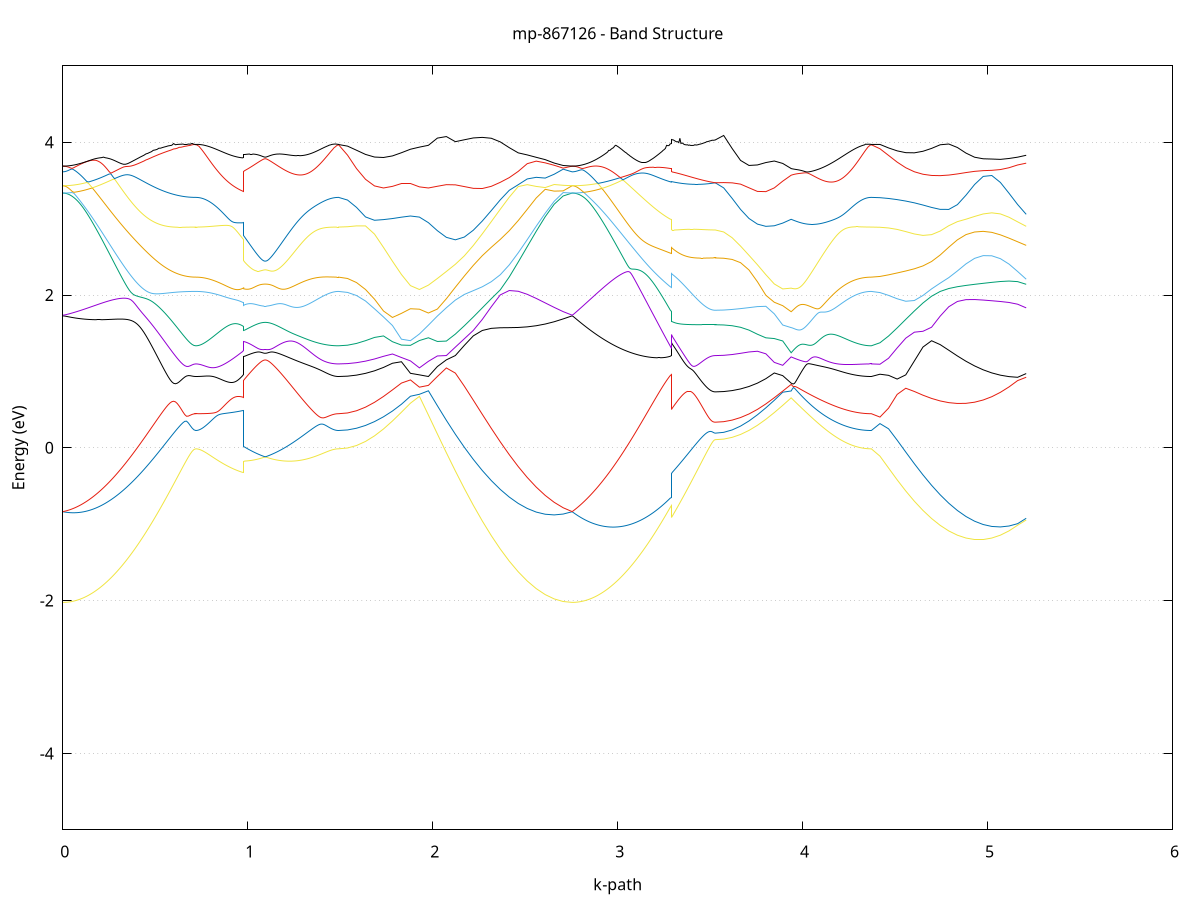 set title 'mp-867126 - Band Structure'
set xlabel 'k-path'
set ylabel 'Energy (eV)'
set grid y
set yrange [-5:5]
set terminal png size 800,600
set output 'mp-867126_bands_gnuplot.png'
plot '-' using 1:2 with lines notitle, '-' using 1:2 with lines notitle, '-' using 1:2 with lines notitle, '-' using 1:2 with lines notitle, '-' using 1:2 with lines notitle, '-' using 1:2 with lines notitle, '-' using 1:2 with lines notitle, '-' using 1:2 with lines notitle, '-' using 1:2 with lines notitle, '-' using 1:2 with lines notitle, '-' using 1:2 with lines notitle, '-' using 1:2 with lines notitle, '-' using 1:2 with lines notitle, '-' using 1:2 with lines notitle, '-' using 1:2 with lines notitle, '-' using 1:2 with lines notitle, '-' using 1:2 with lines notitle, '-' using 1:2 with lines notitle, '-' using 1:2 with lines notitle, '-' using 1:2 with lines notitle, '-' using 1:2 with lines notitle, '-' using 1:2 with lines notitle, '-' using 1:2 with lines notitle, '-' using 1:2 with lines notitle
0.000000 -28.878385
0.009985 -28.878385
0.019971 -28.878385
0.029956 -28.878385
0.039941 -28.878385
0.049926 -28.878285
0.059912 -28.878285
0.069897 -28.878285
0.079882 -28.878285
0.089868 -28.878285
0.099853 -28.878185
0.109838 -28.878185
0.119824 -28.878185
0.129809 -28.878085
0.139794 -28.878085
0.149779 -28.877985
0.159765 -28.877985
0.169750 -28.877885
0.179735 -28.877885
0.189721 -28.877785
0.199706 -28.877785
0.209691 -28.877685
0.219676 -28.877685
0.229662 -28.877585
0.239647 -28.877485
0.249632 -28.877485
0.259618 -28.877385
0.269603 -28.877285
0.279588 -28.877285
0.289574 -28.877185
0.299559 -28.877085
0.309544 -28.876985
0.319529 -28.876985
0.329515 -28.876885
0.339500 -28.876785
0.349485 -28.876685
0.359471 -28.876685
0.369456 -28.876585
0.379441 -28.876485
0.389426 -28.876385
0.399412 -28.876285
0.409397 -28.876285
0.419382 -28.876185
0.429368 -28.876085
0.439353 -28.875985
0.449338 -28.875885
0.459324 -28.875885
0.469309 -28.875785
0.479294 -28.875685
0.489279 -28.875585
0.499265 -28.875585
0.509250 -28.875485
0.519235 -28.875385
0.529221 -28.875385
0.539206 -28.875285
0.549191 -28.875185
0.559176 -28.875185
0.569162 -28.875085
0.579147 -28.875085
0.589132 -28.874985
0.599118 -28.874985
0.609103 -28.874885
0.619088 -28.874885
0.629074 -28.874785
0.639059 -28.874785
0.649044 -28.874785
0.659029 -28.874685
0.669015 -28.874685
0.679000 -28.874685
0.688985 -28.874685
0.698971 -28.874685
0.708956 -28.874685
0.718941 -28.874685
0.718941 -28.874685
0.724828 -28.874685
0.730716 -28.874685
0.736603 -28.874685
0.742490 -28.874685
0.748377 -28.874685
0.754264 -28.874685
0.760152 -28.874685
0.766039 -28.874685
0.771926 -28.874685
0.777813 -28.874685
0.783700 -28.874685
0.789588 -28.874685
0.795475 -28.874685
0.801362 -28.874685
0.807249 -28.874685
0.813136 -28.874685
0.819024 -28.874685
0.824911 -28.874685
0.830798 -28.874685
0.836685 -28.874685
0.842572 -28.874685
0.848460 -28.874685
0.854347 -28.874685
0.860234 -28.874685
0.866121 -28.874685
0.872008 -28.874685
0.877896 -28.874685
0.883783 -28.874685
0.889670 -28.874685
0.895557 -28.874685
0.901444 -28.874685
0.907332 -28.874685
0.913219 -28.874685
0.919106 -28.874685
0.924993 -28.874685
0.930880 -28.874685
0.936768 -28.874685
0.942655 -28.874685
0.948542 -28.874685
0.954429 -28.874685
0.960316 -28.874685
0.966204 -28.874685
0.972091 -28.874685
0.977978 -28.874685
0.977978 -28.874485
0.984312 -28.874485
0.990645 -28.874485
0.996979 -28.874485
1.003313 -28.874485
1.009647 -28.874485
1.015980 -28.874485
1.022314 -28.874485
1.028648 -28.874485
1.034981 -28.874485
1.041315 -28.874485
1.047649 -28.874485
1.053983 -28.874485
1.060316 -28.874485
1.066650 -28.874485
1.072984 -28.874485
1.079317 -28.874485
1.085651 -28.874485
1.091985 -28.874485
1.098318 -28.874485
1.104652 -28.874485
1.110986 -28.874485
1.117320 -28.874485
1.123653 -28.874485
1.129987 -28.874485
1.136321 -28.874485
1.142654 -28.874485
1.148988 -28.874485
1.155322 -28.874485
1.161656 -28.874485
1.167989 -28.874485
1.174323 -28.874485
1.180657 -28.874485
1.186990 -28.874485
1.193324 -28.874485
1.199658 -28.874485
1.205991 -28.874485
1.212325 -28.874485
1.218659 -28.874485
1.224993 -28.874485
1.231326 -28.874485
1.237660 -28.874485
1.243994 -28.874485
1.250327 -28.874585
1.256661 -28.874585
1.262995 -28.874585
1.269329 -28.874585
1.275662 -28.874585
1.281996 -28.874585
1.288330 -28.874585
1.294663 -28.874585
1.300997 -28.874585
1.307331 -28.874585
1.313664 -28.874585
1.319998 -28.874585
1.326332 -28.874585
1.332666 -28.874585
1.338999 -28.874585
1.345333 -28.874585
1.351667 -28.874585
1.358000 -28.874585
1.364334 -28.874585
1.370668 -28.874585
1.377002 -28.874585
1.383335 -28.874585
1.389669 -28.874585
1.396003 -28.874585
1.402336 -28.874585
1.408670 -28.874585
1.415004 -28.874585
1.421337 -28.874585
1.427671 -28.874585
1.434005 -28.874585
1.440339 -28.874685
1.446672 -28.874685
1.453006 -28.874685
1.459340 -28.874685
1.465673 -28.874685
1.472007 -28.874685
1.478341 -28.874685
1.484674 -28.874685
1.491008 -28.874685
1.491008 -28.874685
1.539586 -28.874585
1.588163 -28.874585
1.636741 -28.874485
1.685318 -28.874385
1.733896 -28.874285
1.782473 -28.874085
1.831051 -28.873985
1.879628 -28.873985
1.928206 -28.873985
1.976783 -28.873985
2.025360 -28.874085
2.073938 -28.874285
2.122515 -28.874585
2.171093 -28.874885
2.219670 -28.875185
2.268248 -28.875585
2.316825 -28.875985
2.365403 -28.876385
2.413980 -28.876785
2.462558 -28.877185
2.511135 -28.877485
2.559713 -28.877785
2.608290 -28.877985
2.656868 -28.878185
2.705445 -28.878285
2.754023 -28.878385
2.754023 -28.878385
2.760405 -28.878385
2.766788 -28.878385
2.773171 -28.878385
2.779554 -28.878385
2.785936 -28.878385
2.792319 -28.878385
2.798702 -28.878285
2.805084 -28.878285
2.811467 -28.878285
2.817850 -28.878285
2.824233 -28.878285
2.830615 -28.878285
2.836998 -28.878285
2.843381 -28.878185
2.849764 -28.878185
2.856146 -28.878185
2.862529 -28.878185
2.868912 -28.878185
2.875295 -28.878085
2.881677 -28.878085
2.888060 -28.878085
2.894443 -28.878085
2.900825 -28.877985
2.907208 -28.877985
2.913591 -28.877985
2.919974 -28.877885
2.926356 -28.877885
2.932739 -28.877885
2.939122 -28.877785
2.945505 -28.877785
2.951887 -28.877785
2.958270 -28.877685
2.964653 -28.877685
2.971035 -28.877685
2.977418 -28.877585
2.983801 -28.877585
2.990184 -28.877485
2.996566 -28.877485
3.002949 -28.877485
3.009332 -28.877385
3.015715 -28.877385
3.022097 -28.877285
3.028480 -28.877285
3.034863 -28.877185
3.041245 -28.877185
3.047628 -28.877085
3.054011 -28.877085
3.060394 -28.876985
3.066776 -28.876985
3.073159 -28.876885
3.079542 -28.876885
3.085925 -28.876785
3.092307 -28.876785
3.098690 -28.876685
3.105073 -28.876685
3.111456 -28.876585
3.117838 -28.876585
3.124221 -28.876485
3.130604 -28.876485
3.136986 -28.876385
3.143369 -28.876385
3.149752 -28.876285
3.156135 -28.876285
3.162517 -28.876185
3.168900 -28.876185
3.175283 -28.876085
3.181666 -28.876085
3.188048 -28.875985
3.194431 -28.875985
3.200814 -28.875885
3.207196 -28.875885
3.213579 -28.875785
3.219962 -28.875785
3.226345 -28.875685
3.232727 -28.875685
3.239110 -28.875585
3.245493 -28.875585
3.251876 -28.875585
3.258258 -28.875485
3.264641 -28.875485
3.271024 -28.875385
3.277406 -28.875385
3.283789 -28.875285
3.290172 -28.875285
3.290172 -28.875485
3.295968 -28.875485
3.301763 -28.875385
3.307559 -28.875385
3.313354 -28.875385
3.319150 -28.875285
3.324946 -28.875285
3.330741 -28.875185
3.336537 -28.875185
3.342333 -28.875185
3.348128 -28.875085
3.353924 -28.875085
3.359719 -28.874985
3.365515 -28.874985
3.371311 -28.874985
3.377106 -28.874885
3.382902 -28.874885
3.388698 -28.874885
3.394493 -28.874785
3.400289 -28.874785
3.406084 -28.874785
3.411880 -28.874785
3.417676 -28.874685
3.423471 -28.874685
3.429267 -28.874685
3.435063 -28.874685
3.440858 -28.874585
3.446654 -28.874585
3.452449 -28.874585
3.458245 -28.874585
3.464041 -28.874585
3.469836 -28.874485
3.475632 -28.874485
3.481428 -28.874485
3.487223 -28.874485
3.493019 -28.874485
3.498814 -28.874485
3.504610 -28.874485
3.510406 -28.874485
3.516201 -28.874485
3.521997 -28.874485
3.527793 -28.874485
3.527793 -28.874485
3.573385 -28.874485
3.618978 -28.874385
3.664571 -28.874385
3.710164 -28.874285
3.755757 -28.874185
3.801350 -28.874185
3.846943 -28.874085
3.892536 -28.873985
3.938129 -28.873985
3.938129 -28.873985
3.944324 -28.873985
3.950519 -28.873985
3.956714 -28.873985
3.962909 -28.873985
3.969105 -28.873985
3.975300 -28.873985
3.981495 -28.873985
3.987690 -28.873985
3.993885 -28.873985
4.000081 -28.873985
4.006276 -28.873985
4.012471 -28.873985
4.018666 -28.873985
4.024861 -28.874085
4.031056 -28.874085
4.037252 -28.874085
4.043447 -28.874085
4.049642 -28.874085
4.055837 -28.874085
4.062032 -28.874085
4.068228 -28.874085
4.074423 -28.874185
4.080618 -28.874185
4.086813 -28.874185
4.093008 -28.874185
4.099203 -28.874185
4.105399 -28.874185
4.111594 -28.874185
4.117789 -28.874285
4.123984 -28.874285
4.130179 -28.874285
4.136375 -28.874285
4.142570 -28.874285
4.148765 -28.874285
4.154960 -28.874385
4.161155 -28.874385
4.167351 -28.874385
4.173546 -28.874385
4.179741 -28.874385
4.185936 -28.874385
4.192131 -28.874385
4.198326 -28.874485
4.204522 -28.874485
4.210717 -28.874485
4.216912 -28.874485
4.223107 -28.874485
4.229302 -28.874485
4.235498 -28.874485
4.241693 -28.874485
4.247888 -28.874485
4.254083 -28.874585
4.260278 -28.874585
4.266473 -28.874585
4.272669 -28.874585
4.278864 -28.874585
4.285059 -28.874585
4.291254 -28.874585
4.297449 -28.874585
4.303645 -28.874585
4.309840 -28.874585
4.316035 -28.874585
4.322230 -28.874585
4.328425 -28.874585
4.334621 -28.874585
4.340816 -28.874585
4.347011 -28.874685
4.353206 -28.874685
4.359401 -28.874685
4.365596 -28.874685
4.371792 -28.874685
4.371792 -28.874685
4.418305 -28.874685
4.464819 -28.874785
4.511332 -28.874885
4.557846 -28.874985
4.604359 -28.875185
4.650873 -28.875385
4.697387 -28.875585
4.743900 -28.875685
4.790414 -28.875785
4.836927 -28.875985
4.883441 -28.875985
4.929954 -28.876085
4.976468 -28.876085
5.022981 -28.875985
5.069495 -28.875985
5.116009 -28.875885
5.162522 -28.875785
5.209036 -28.875585
e
0.000000 -28.875185
0.009985 -28.875185
0.019971 -28.875185
0.029956 -28.875185
0.039941 -28.875185
0.049926 -28.875185
0.059912 -28.875185
0.069897 -28.875185
0.079882 -28.875185
0.089868 -28.875185
0.099853 -28.875185
0.109838 -28.875185
0.119824 -28.875185
0.129809 -28.875085
0.139794 -28.875085
0.149779 -28.875085
0.159765 -28.875085
0.169750 -28.875085
0.179735 -28.874985
0.189721 -28.874985
0.199706 -28.874985
0.209691 -28.874985
0.219676 -28.874885
0.229662 -28.874885
0.239647 -28.874885
0.249632 -28.874785
0.259618 -28.874785
0.269603 -28.874785
0.279588 -28.874685
0.289574 -28.874685
0.299559 -28.874685
0.309544 -28.874585
0.319529 -28.874585
0.329515 -28.874585
0.339500 -28.874485
0.349485 -28.874485
0.359471 -28.874485
0.369456 -28.874385
0.379441 -28.874385
0.389426 -28.874385
0.399412 -28.874285
0.409397 -28.874285
0.419382 -28.874185
0.429368 -28.874185
0.439353 -28.874185
0.449338 -28.874085
0.459324 -28.874085
0.469309 -28.874085
0.479294 -28.873985
0.489279 -28.873985
0.499265 -28.873985
0.509250 -28.873885
0.519235 -28.873885
0.529221 -28.873885
0.539206 -28.873885
0.549191 -28.873785
0.559176 -28.873785
0.569162 -28.873785
0.579147 -28.873785
0.589132 -28.873685
0.599118 -28.873685
0.609103 -28.873685
0.619088 -28.873685
0.629074 -28.873685
0.639059 -28.873685
0.649044 -28.873585
0.659029 -28.873585
0.669015 -28.873585
0.679000 -28.873585
0.688985 -28.873585
0.698971 -28.873585
0.708956 -28.873585
0.718941 -28.873585
0.718941 -28.873585
0.724828 -28.873585
0.730716 -28.873585
0.736603 -28.873585
0.742490 -28.873585
0.748377 -28.873585
0.754264 -28.873585
0.760152 -28.873585
0.766039 -28.873585
0.771926 -28.873585
0.777813 -28.873585
0.783700 -28.873585
0.789588 -28.873585
0.795475 -28.873585
0.801362 -28.873585
0.807249 -28.873585
0.813136 -28.873585
0.819024 -28.873585
0.824911 -28.873585
0.830798 -28.873585
0.836685 -28.873585
0.842572 -28.873585
0.848460 -28.873585
0.854347 -28.873585
0.860234 -28.873585
0.866121 -28.873585
0.872008 -28.873585
0.877896 -28.873585
0.883783 -28.873585
0.889670 -28.873585
0.895557 -28.873585
0.901444 -28.873585
0.907332 -28.873585
0.913219 -28.873585
0.919106 -28.873585
0.924993 -28.873585
0.930880 -28.873585
0.936768 -28.873585
0.942655 -28.873585
0.948542 -28.873585
0.954429 -28.873585
0.960316 -28.873585
0.966204 -28.873585
0.972091 -28.873585
0.977978 -28.873585
0.977978 -28.873885
0.984312 -28.873885
0.990645 -28.873885
0.996979 -28.873985
1.003313 -28.873985
1.009647 -28.873985
1.015980 -28.873985
1.022314 -28.873985
1.028648 -28.873985
1.034981 -28.873985
1.041315 -28.873985
1.047649 -28.873985
1.053983 -28.873985
1.060316 -28.873985
1.066650 -28.873985
1.072984 -28.873985
1.079317 -28.873985
1.085651 -28.873985
1.091985 -28.873985
1.098318 -28.873985
1.104652 -28.873985
1.110986 -28.873985
1.117320 -28.873985
1.123653 -28.873985
1.129987 -28.873985
1.136321 -28.873985
1.142654 -28.873985
1.148988 -28.873985
1.155322 -28.873985
1.161656 -28.873985
1.167989 -28.873985
1.174323 -28.873985
1.180657 -28.873985
1.186990 -28.873985
1.193324 -28.873985
1.199658 -28.873885
1.205991 -28.873885
1.212325 -28.873885
1.218659 -28.873885
1.224993 -28.873885
1.231326 -28.873885
1.237660 -28.873885
1.243994 -28.873885
1.250327 -28.873885
1.256661 -28.873885
1.262995 -28.873885
1.269329 -28.873885
1.275662 -28.873785
1.281996 -28.873785
1.288330 -28.873785
1.294663 -28.873785
1.300997 -28.873785
1.307331 -28.873785
1.313664 -28.873785
1.319998 -28.873785
1.326332 -28.873785
1.332666 -28.873785
1.338999 -28.873785
1.345333 -28.873685
1.351667 -28.873685
1.358000 -28.873685
1.364334 -28.873685
1.370668 -28.873685
1.377002 -28.873685
1.383335 -28.873685
1.389669 -28.873685
1.396003 -28.873685
1.402336 -28.873685
1.408670 -28.873685
1.415004 -28.873685
1.421337 -28.873585
1.427671 -28.873585
1.434005 -28.873585
1.440339 -28.873585
1.446672 -28.873585
1.453006 -28.873585
1.459340 -28.873585
1.465673 -28.873585
1.472007 -28.873585
1.478341 -28.873585
1.484674 -28.873585
1.491008 -28.873585
1.491008 -28.873585
1.539586 -28.873585
1.588163 -28.873585
1.636741 -28.873585
1.685318 -28.873585
1.733896 -28.873485
1.782473 -28.873485
1.831051 -28.873485
1.879628 -28.873385
1.928206 -28.873385
1.976783 -28.873485
2.025360 -28.873585
2.073938 -28.873685
2.122515 -28.873785
2.171093 -28.873985
2.219670 -28.874085
2.268248 -28.874285
2.316825 -28.874385
2.365403 -28.874585
2.413980 -28.874685
2.462558 -28.874885
2.511135 -28.874985
2.559713 -28.875085
2.608290 -28.875185
2.656868 -28.875185
2.705445 -28.875185
2.754023 -28.875185
2.754023 -28.875185
2.760405 -28.875185
2.766788 -28.875185
2.773171 -28.875285
2.779554 -28.875285
2.785936 -28.875285
2.792319 -28.875285
2.798702 -28.875285
2.805084 -28.875285
2.811467 -28.875285
2.817850 -28.875285
2.824233 -28.875285
2.830615 -28.875285
2.836998 -28.875285
2.843381 -28.875385
2.849764 -28.875385
2.856146 -28.875385
2.862529 -28.875385
2.868912 -28.875385
2.875295 -28.875385
2.881677 -28.875385
2.888060 -28.875385
2.894443 -28.875385
2.900825 -28.875385
2.907208 -28.875385
2.913591 -28.875385
2.919974 -28.875485
2.926356 -28.875485
2.932739 -28.875485
2.939122 -28.875485
2.945505 -28.875485
2.951887 -28.875485
2.958270 -28.875485
2.964653 -28.875485
2.971035 -28.875485
2.977418 -28.875485
2.983801 -28.875485
2.990184 -28.875485
2.996566 -28.875485
3.002949 -28.875485
3.009332 -28.875485
3.015715 -28.875485
3.022097 -28.875485
3.028480 -28.875485
3.034863 -28.875385
3.041245 -28.875385
3.047628 -28.875385
3.054011 -28.875385
3.060394 -28.875385
3.066776 -28.875385
3.073159 -28.875385
3.079542 -28.875385
3.085925 -28.875385
3.092307 -28.875385
3.098690 -28.875385
3.105073 -28.875285
3.111456 -28.875285
3.117838 -28.875285
3.124221 -28.875285
3.130604 -28.875285
3.136986 -28.875285
3.143369 -28.875285
3.149752 -28.875185
3.156135 -28.875185
3.162517 -28.875185
3.168900 -28.875185
3.175283 -28.875185
3.181666 -28.875085
3.188048 -28.875085
3.194431 -28.875085
3.200814 -28.875085
3.207196 -28.875085
3.213579 -28.874985
3.219962 -28.874985
3.226345 -28.874985
3.232727 -28.874985
3.239110 -28.874885
3.245493 -28.874885
3.251876 -28.874885
3.258258 -28.874885
3.264641 -28.874885
3.271024 -28.874785
3.277406 -28.874785
3.283789 -28.874785
3.290172 -28.874785
3.290172 -28.874385
3.295968 -28.874385
3.301763 -28.874385
3.307559 -28.874385
3.313354 -28.874285
3.319150 -28.874285
3.324946 -28.874285
3.330741 -28.874285
3.336537 -28.874285
3.342333 -28.874285
3.348128 -28.874285
3.353924 -28.874185
3.359719 -28.874185
3.365515 -28.874185
3.371311 -28.874185
3.377106 -28.874185
3.382902 -28.874185
3.388698 -28.874185
3.394493 -28.874185
3.400289 -28.874085
3.406084 -28.874085
3.411880 -28.874085
3.417676 -28.874085
3.423471 -28.874085
3.429267 -28.874085
3.435063 -28.874085
3.440858 -28.874085
3.446654 -28.874085
3.452449 -28.874085
3.458245 -28.874085
3.464041 -28.873985
3.469836 -28.873985
3.475632 -28.873985
3.481428 -28.873985
3.487223 -28.873985
3.493019 -28.873985
3.498814 -28.873985
3.504610 -28.873985
3.510406 -28.873985
3.516201 -28.873985
3.521997 -28.873985
3.527793 -28.873985
3.527793 -28.873985
3.573385 -28.873985
3.618978 -28.873985
3.664571 -28.873885
3.710164 -28.873785
3.755757 -28.873685
3.801350 -28.873585
3.846943 -28.873485
3.892536 -28.873485
3.938129 -28.873385
3.938129 -28.873385
3.944324 -28.873385
3.950519 -28.873385
3.956714 -28.873385
3.962909 -28.873385
3.969105 -28.873385
3.975300 -28.873385
3.981495 -28.873385
3.987690 -28.873485
3.993885 -28.873485
4.000081 -28.873485
4.006276 -28.873485
4.012471 -28.873485
4.018666 -28.873485
4.024861 -28.873485
4.031056 -28.873485
4.037252 -28.873485
4.043447 -28.873485
4.049642 -28.873485
4.055837 -28.873485
4.062032 -28.873485
4.068228 -28.873585
4.074423 -28.873585
4.080618 -28.873585
4.086813 -28.873585
4.093008 -28.873585
4.099203 -28.873585
4.105399 -28.873585
4.111594 -28.873585
4.117789 -28.873585
4.123984 -28.873585
4.130179 -28.873585
4.136375 -28.873585
4.142570 -28.873585
4.148765 -28.873585
4.154960 -28.873585
4.161155 -28.873585
4.167351 -28.873585
4.173546 -28.873585
4.179741 -28.873585
4.185936 -28.873585
4.192131 -28.873585
4.198326 -28.873585
4.204522 -28.873585
4.210717 -28.873585
4.216912 -28.873585
4.223107 -28.873585
4.229302 -28.873585
4.235498 -28.873585
4.241693 -28.873585
4.247888 -28.873585
4.254083 -28.873585
4.260278 -28.873585
4.266473 -28.873585
4.272669 -28.873585
4.278864 -28.873585
4.285059 -28.873585
4.291254 -28.873585
4.297449 -28.873585
4.303645 -28.873585
4.309840 -28.873585
4.316035 -28.873585
4.322230 -28.873585
4.328425 -28.873585
4.334621 -28.873585
4.340816 -28.873585
4.347011 -28.873585
4.353206 -28.873585
4.359401 -28.873585
4.365596 -28.873585
4.371792 -28.873585
4.371792 -28.873585
4.418305 -28.873585
4.464819 -28.873685
4.511332 -28.873785
4.557846 -28.873985
4.604359 -28.874085
4.650873 -28.874285
4.697387 -28.874485
4.743900 -28.874685
4.790414 -28.874885
4.836927 -28.875085
4.883441 -28.875285
4.929954 -28.875385
4.976468 -28.875485
5.022981 -28.875485
5.069495 -28.875485
5.116009 -28.875385
5.162522 -28.875285
5.209036 -28.875185
e
0.000000 -28.874785
0.009985 -28.874785
0.019971 -28.874785
0.029956 -28.874785
0.039941 -28.874785
0.049926 -28.874785
0.059912 -28.874785
0.069897 -28.874785
0.079882 -28.874785
0.089868 -28.874785
0.099853 -28.874685
0.109838 -28.874685
0.119824 -28.874685
0.129809 -28.874685
0.139794 -28.874685
0.149779 -28.874585
0.159765 -28.874585
0.169750 -28.874585
0.179735 -28.874485
0.189721 -28.874485
0.199706 -28.874485
0.209691 -28.874385
0.219676 -28.874385
0.229662 -28.874385
0.239647 -28.874285
0.249632 -28.874285
0.259618 -28.874285
0.269603 -28.874185
0.279588 -28.874185
0.289574 -28.874085
0.299559 -28.874085
0.309544 -28.874085
0.319529 -28.873985
0.329515 -28.873985
0.339500 -28.873985
0.349485 -28.873885
0.359471 -28.873885
0.369456 -28.873885
0.379441 -28.873785
0.389426 -28.873785
0.399412 -28.873685
0.409397 -28.873685
0.419382 -28.873685
0.429368 -28.873685
0.439353 -28.873585
0.449338 -28.873585
0.459324 -28.873585
0.469309 -28.873485
0.479294 -28.873485
0.489279 -28.873485
0.499265 -28.873485
0.509250 -28.873385
0.519235 -28.873385
0.529221 -28.873385
0.539206 -28.873385
0.549191 -28.873385
0.559176 -28.873385
0.569162 -28.873285
0.579147 -28.873285
0.589132 -28.873285
0.599118 -28.873285
0.609103 -28.873285
0.619088 -28.873285
0.629074 -28.873285
0.639059 -28.873285
0.649044 -28.873285
0.659029 -28.873285
0.669015 -28.873285
0.679000 -28.873285
0.688985 -28.873285
0.698971 -28.873285
0.708956 -28.873285
0.718941 -28.873285
0.718941 -28.873285
0.724828 -28.873285
0.730716 -28.873285
0.736603 -28.873285
0.742490 -28.873285
0.748377 -28.873285
0.754264 -28.873285
0.760152 -28.873285
0.766039 -28.873285
0.771926 -28.873285
0.777813 -28.873285
0.783700 -28.873285
0.789588 -28.873285
0.795475 -28.873285
0.801362 -28.873285
0.807249 -28.873285
0.813136 -28.873285
0.819024 -28.873285
0.824911 -28.873285
0.830798 -28.873285
0.836685 -28.873285
0.842572 -28.873285
0.848460 -28.873285
0.854347 -28.873285
0.860234 -28.873285
0.866121 -28.873285
0.872008 -28.873285
0.877896 -28.873285
0.883783 -28.873285
0.889670 -28.873285
0.895557 -28.873285
0.901444 -28.873285
0.907332 -28.873285
0.913219 -28.873285
0.919106 -28.873285
0.924993 -28.873285
0.930880 -28.873285
0.936768 -28.873285
0.942655 -28.873285
0.948542 -28.873285
0.954429 -28.873285
0.960316 -28.873285
0.966204 -28.873285
0.972091 -28.873285
0.977978 -28.873285
0.977978 -28.873085
0.984312 -28.873085
0.990645 -28.873085
0.996979 -28.873085
1.003313 -28.873085
1.009647 -28.873085
1.015980 -28.873085
1.022314 -28.873085
1.028648 -28.873085
1.034981 -28.873085
1.041315 -28.873085
1.047649 -28.873085
1.053983 -28.873085
1.060316 -28.873085
1.066650 -28.873085
1.072984 -28.873085
1.079317 -28.873085
1.085651 -28.873085
1.091985 -28.873085
1.098318 -28.873085
1.104652 -28.873085
1.110986 -28.873085
1.117320 -28.873085
1.123653 -28.873085
1.129987 -28.873085
1.136321 -28.873085
1.142654 -28.873085
1.148988 -28.873085
1.155322 -28.873085
1.161656 -28.873085
1.167989 -28.873085
1.174323 -28.873085
1.180657 -28.873085
1.186990 -28.873085
1.193324 -28.873085
1.199658 -28.873085
1.205991 -28.873085
1.212325 -28.873085
1.218659 -28.873085
1.224993 -28.873085
1.231326 -28.873085
1.237660 -28.873085
1.243994 -28.873085
1.250327 -28.873085
1.256661 -28.873085
1.262995 -28.873085
1.269329 -28.873085
1.275662 -28.873085
1.281996 -28.873085
1.288330 -28.873085
1.294663 -28.873085
1.300997 -28.873085
1.307331 -28.873185
1.313664 -28.873185
1.319998 -28.873185
1.326332 -28.873185
1.332666 -28.873185
1.338999 -28.873185
1.345333 -28.873185
1.351667 -28.873185
1.358000 -28.873185
1.364334 -28.873185
1.370668 -28.873185
1.377002 -28.873185
1.383335 -28.873185
1.389669 -28.873185
1.396003 -28.873185
1.402336 -28.873185
1.408670 -28.873185
1.415004 -28.873185
1.421337 -28.873285
1.427671 -28.873285
1.434005 -28.873285
1.440339 -28.873285
1.446672 -28.873285
1.453006 -28.873285
1.459340 -28.873285
1.465673 -28.873285
1.472007 -28.873285
1.478341 -28.873285
1.484674 -28.873285
1.491008 -28.873285
1.491008 -28.873285
1.539586 -28.873285
1.588163 -28.873285
1.636741 -28.873185
1.685318 -28.873185
1.733896 -28.873185
1.782473 -28.873185
1.831051 -28.873285
1.879628 -28.873285
1.928206 -28.873285
1.976783 -28.873285
2.025360 -28.873185
2.073938 -28.873085
2.122515 -28.873085
2.171093 -28.873185
2.219670 -28.873185
2.268248 -28.873285
2.316825 -28.873485
2.365403 -28.873585
2.413980 -28.873785
2.462558 -28.873985
2.511135 -28.874185
2.559713 -28.874385
2.608290 -28.874585
2.656868 -28.874685
2.705445 -28.874785
2.754023 -28.874785
2.754023 -28.874785
2.760405 -28.874785
2.766788 -28.874785
2.773171 -28.874785
2.779554 -28.874785
2.785936 -28.874785
2.792319 -28.874785
2.798702 -28.874785
2.805084 -28.874785
2.811467 -28.874785
2.817850 -28.874685
2.824233 -28.874685
2.830615 -28.874685
2.836998 -28.874685
2.843381 -28.874585
2.849764 -28.874585
2.856146 -28.874585
2.862529 -28.874585
2.868912 -28.874585
2.875295 -28.874485
2.881677 -28.874485
2.888060 -28.874485
2.894443 -28.874485
2.900825 -28.874385
2.907208 -28.874385
2.913591 -28.874385
2.919974 -28.874285
2.926356 -28.874285
2.932739 -28.874285
2.939122 -28.874285
2.945505 -28.874185
2.951887 -28.874185
2.958270 -28.874185
2.964653 -28.874185
2.971035 -28.874085
2.977418 -28.874085
2.983801 -28.874085
2.990184 -28.873985
2.996566 -28.873985
3.002949 -28.873985
3.009332 -28.873985
3.015715 -28.873885
3.022097 -28.873885
3.028480 -28.873885
3.034863 -28.873885
3.041245 -28.873785
3.047628 -28.873785
3.054011 -28.873785
3.060394 -28.873785
3.066776 -28.873685
3.073159 -28.873685
3.079542 -28.873685
3.085925 -28.873685
3.092307 -28.873585
3.098690 -28.873585
3.105073 -28.873585
3.111456 -28.873585
3.117838 -28.873485
3.124221 -28.873485
3.130604 -28.873485
3.136986 -28.873485
3.143369 -28.873485
3.149752 -28.873385
3.156135 -28.873385
3.162517 -28.873385
3.168900 -28.873385
3.175283 -28.873385
3.181666 -28.873385
3.188048 -28.873285
3.194431 -28.873285
3.200814 -28.873285
3.207196 -28.873285
3.213579 -28.873285
3.219962 -28.873285
3.226345 -28.873185
3.232727 -28.873185
3.239110 -28.873185
3.245493 -28.873185
3.251876 -28.873185
3.258258 -28.873185
3.264641 -28.873185
3.271024 -28.873185
3.277406 -28.873085
3.283789 -28.873085
3.290172 -28.873085
3.290172 -28.873285
3.295968 -28.873185
3.301763 -28.873185
3.307559 -28.873185
3.313354 -28.873185
3.319150 -28.873185
3.324946 -28.873185
3.330741 -28.873185
3.336537 -28.873185
3.342333 -28.873185
3.348128 -28.873185
3.353924 -28.873085
3.359719 -28.873085
3.365515 -28.873085
3.371311 -28.873085
3.377106 -28.873085
3.382902 -28.873085
3.388698 -28.873085
3.394493 -28.873085
3.400289 -28.873085
3.406084 -28.873085
3.411880 -28.873085
3.417676 -28.873085
3.423471 -28.873085
3.429267 -28.873085
3.435063 -28.873085
3.440858 -28.873085
3.446654 -28.873085
3.452449 -28.873085
3.458245 -28.873085
3.464041 -28.873085
3.469836 -28.873085
3.475632 -28.873085
3.481428 -28.873085
3.487223 -28.873085
3.493019 -28.873085
3.498814 -28.873085
3.504610 -28.873085
3.510406 -28.873085
3.516201 -28.873085
3.521997 -28.873085
3.527793 -28.873085
3.527793 -28.873085
3.573385 -28.873085
3.618978 -28.873085
3.664571 -28.873085
3.710164 -28.873085
3.755757 -28.873085
3.801350 -28.873185
3.846943 -28.873185
3.892536 -28.873285
3.938129 -28.873285
3.938129 -28.873285
3.944324 -28.873285
3.950519 -28.873285
3.956714 -28.873285
3.962909 -28.873285
3.969105 -28.873285
3.975300 -28.873285
3.981495 -28.873285
3.987690 -28.873285
3.993885 -28.873285
4.000081 -28.873285
4.006276 -28.873285
4.012471 -28.873185
4.018666 -28.873185
4.024861 -28.873185
4.031056 -28.873185
4.037252 -28.873185
4.043447 -28.873185
4.049642 -28.873185
4.055837 -28.873185
4.062032 -28.873185
4.068228 -28.873185
4.074423 -28.873185
4.080618 -28.873185
4.086813 -28.873185
4.093008 -28.873185
4.099203 -28.873185
4.105399 -28.873185
4.111594 -28.873185
4.117789 -28.873185
4.123984 -28.873185
4.130179 -28.873185
4.136375 -28.873185
4.142570 -28.873185
4.148765 -28.873185
4.154960 -28.873185
4.161155 -28.873185
4.167351 -28.873185
4.173546 -28.873185
4.179741 -28.873185
4.185936 -28.873185
4.192131 -28.873185
4.198326 -28.873185
4.204522 -28.873185
4.210717 -28.873185
4.216912 -28.873185
4.223107 -28.873185
4.229302 -28.873185
4.235498 -28.873185
4.241693 -28.873185
4.247888 -28.873185
4.254083 -28.873185
4.260278 -28.873185
4.266473 -28.873185
4.272669 -28.873185
4.278864 -28.873285
4.285059 -28.873285
4.291254 -28.873285
4.297449 -28.873285
4.303645 -28.873285
4.309840 -28.873285
4.316035 -28.873285
4.322230 -28.873285
4.328425 -28.873285
4.334621 -28.873285
4.340816 -28.873285
4.347011 -28.873285
4.353206 -28.873285
4.359401 -28.873285
4.365596 -28.873285
4.371792 -28.873285
4.371792 -28.873285
4.418305 -28.873285
4.464819 -28.873285
4.511332 -28.873185
4.557846 -28.873185
4.604359 -28.873185
4.650873 -28.873185
4.697387 -28.873185
4.743900 -28.873285
4.790414 -28.873285
4.836927 -28.873285
4.883441 -28.873285
4.929954 -28.873285
4.976468 -28.873285
5.022981 -28.873285
5.069495 -28.873285
5.116009 -28.873285
5.162522 -28.873185
5.209036 -28.873185
e
0.000000 -13.057785
0.009985 -13.057885
0.019971 -13.057985
0.029956 -13.058185
0.039941 -13.058385
0.049926 -13.058485
0.059912 -13.058685
0.069897 -13.058785
0.079882 -13.058885
0.089868 -13.058985
0.099853 -13.059085
0.109838 -13.059185
0.119824 -13.059185
0.129809 -13.059285
0.139794 -13.059285
0.149779 -13.059285
0.159765 -13.059385
0.169750 -13.059285
0.179735 -13.059285
0.189721 -13.059285
0.199706 -13.059285
0.209691 -13.059185
0.219676 -13.059185
0.229662 -13.059085
0.239647 -13.058985
0.249632 -13.058985
0.259618 -13.058885
0.269603 -13.058785
0.279588 -13.058685
0.289574 -13.058685
0.299559 -13.058585
0.309544 -13.058585
0.319529 -13.058485
0.329515 -13.058485
0.339500 -13.058485
0.349485 -13.058485
0.359471 -13.058485
0.369456 -13.058585
0.379441 -13.058685
0.389426 -13.058885
0.399412 -13.059185
0.409397 -13.059485
0.419382 -13.059785
0.429368 -13.060285
0.439353 -13.060785
0.449338 -13.061385
0.459324 -13.062085
0.469309 -13.062785
0.479294 -13.063485
0.489279 -13.064285
0.499265 -13.064985
0.509250 -13.065785
0.519235 -13.066485
0.529221 -13.067285
0.539206 -13.067985
0.549191 -13.068685
0.559176 -13.069385
0.569162 -13.070085
0.579147 -13.070785
0.589132 -13.071385
0.599118 -13.071985
0.609103 -13.072485
0.619088 -13.072985
0.629074 -13.073485
0.639059 -13.073885
0.649044 -13.074285
0.659029 -13.074585
0.669015 -13.074885
0.679000 -13.075085
0.688985 -13.075285
0.698971 -13.075385
0.708956 -13.075485
0.718941 -13.075485
0.718941 -13.075485
0.724828 -13.075485
0.730716 -13.075485
0.736603 -13.075485
0.742490 -13.075385
0.748377 -13.075385
0.754264 -13.075285
0.760152 -13.075185
0.766039 -13.075085
0.771926 -13.074985
0.777813 -13.074885
0.783700 -13.074785
0.789588 -13.074685
0.795475 -13.074485
0.801362 -13.074385
0.807249 -13.074185
0.813136 -13.073985
0.819024 -13.073785
0.824911 -13.073585
0.830798 -13.073385
0.836685 -13.073185
0.842572 -13.072985
0.848460 -13.072785
0.854347 -13.072485
0.860234 -13.072285
0.866121 -13.071985
0.872008 -13.071685
0.877896 -13.071385
0.883783 -13.071185
0.889670 -13.070885
0.895557 -13.070585
0.901444 -13.070285
0.907332 -13.069985
0.913219 -13.069585
0.919106 -13.069285
0.924993 -13.068985
0.930880 -13.068685
0.936768 -13.068285
0.942655 -13.067985
0.948542 -13.067685
0.954429 -13.067285
0.960316 -13.066985
0.966204 -13.066685
0.972091 -13.066285
0.977978 -13.065985
0.977978 -13.063085
0.984312 -13.062685
0.990645 -13.062385
0.996979 -13.061985
1.003313 -13.061685
1.009647 -13.061385
1.015980 -13.061085
1.022314 -13.060885
1.028648 -13.060585
1.034981 -13.060385
1.041315 -13.060185
1.047649 -13.059985
1.053983 -13.059885
1.060316 -13.059685
1.066650 -13.059585
1.072984 -13.059485
1.079317 -13.059385
1.085651 -13.059385
1.091985 -13.059385
1.098318 -13.059385
1.104652 -13.059385
1.110986 -13.059385
1.117320 -13.059485
1.123653 -13.059585
1.129987 -13.059685
1.136321 -13.059885
1.142654 -13.060085
1.148988 -13.060185
1.155322 -13.060485
1.161656 -13.060685
1.167989 -13.060885
1.174323 -13.061185
1.180657 -13.061485
1.186990 -13.061785
1.193324 -13.062085
1.199658 -13.062385
1.205991 -13.062785
1.212325 -13.063085
1.218659 -13.063485
1.224993 -13.063885
1.231326 -13.064285
1.237660 -13.064685
1.243994 -13.065085
1.250327 -13.065485
1.256661 -13.065885
1.262995 -13.066285
1.269329 -13.066685
1.275662 -13.067085
1.281996 -13.067485
1.288330 -13.067985
1.294663 -13.068385
1.300997 -13.068785
1.307331 -13.069185
1.313664 -13.069585
1.319998 -13.069885
1.326332 -13.070285
1.332666 -13.070685
1.338999 -13.070985
1.345333 -13.071385
1.351667 -13.071685
1.358000 -13.071985
1.364334 -13.072285
1.370668 -13.072585
1.377002 -13.072885
1.383335 -13.073185
1.389669 -13.073485
1.396003 -13.073685
1.402336 -13.073885
1.408670 -13.074085
1.415004 -13.074285
1.421337 -13.074485
1.427671 -13.074685
1.434005 -13.074885
1.440339 -13.074985
1.446672 -13.075085
1.453006 -13.075185
1.459340 -13.075285
1.465673 -13.075385
1.472007 -13.075485
1.478341 -13.075485
1.484674 -13.075485
1.491008 -13.075485
1.491008 -13.075485
1.539586 -13.075185
1.588163 -13.074085
1.636741 -13.072285
1.685318 -13.069985
1.733896 -13.067085
1.782473 -13.063885
1.831051 -13.060885
1.879628 -13.058885
1.928206 -13.058985
1.976783 -13.060385
2.025360 -13.061785
2.073938 -13.062585
2.122515 -13.062485
2.171093 -13.061485
2.219670 -13.059585
2.268248 -13.058485
2.316825 -13.059285
2.365403 -13.060085
2.413980 -13.060885
2.462558 -13.061485
2.511135 -13.061785
2.559713 -13.061685
2.608290 -13.061285
2.656868 -13.060485
2.705445 -13.059185
2.754023 -13.057785
2.754023 -13.057785
2.760405 -13.058085
2.766788 -13.058585
2.773171 -13.058985
2.779554 -13.059485
2.785936 -13.059985
2.792319 -13.060385
2.798702 -13.060785
2.805084 -13.061285
2.811467 -13.061685
2.817850 -13.062085
2.824233 -13.062485
2.830615 -13.062885
2.836998 -13.063185
2.843381 -13.063585
2.849764 -13.063885
2.856146 -13.064285
2.862529 -13.064585
2.868912 -13.064885
2.875295 -13.065185
2.881677 -13.065485
2.888060 -13.065785
2.894443 -13.065985
2.900825 -13.066185
2.907208 -13.066485
2.913591 -13.066685
2.919974 -13.066885
2.926356 -13.067085
2.932739 -13.067185
2.939122 -13.067385
2.945505 -13.067485
2.951887 -13.067585
2.958270 -13.067685
2.964653 -13.067785
2.971035 -13.067885
2.977418 -13.067885
2.983801 -13.067985
2.990184 -13.067985
2.996566 -13.067985
3.002949 -13.067985
3.009332 -13.067985
3.015715 -13.067885
3.022097 -13.067885
3.028480 -13.067785
3.034863 -13.067685
3.041245 -13.067585
3.047628 -13.067485
3.054011 -13.067285
3.060394 -13.067185
3.066776 -13.066985
3.073159 -13.066785
3.079542 -13.066585
3.085925 -13.066385
3.092307 -13.066185
3.098690 -13.065885
3.105073 -13.065685
3.111456 -13.065385
3.117838 -13.065085
3.124221 -13.064785
3.130604 -13.064485
3.136986 -13.064185
3.143369 -13.063885
3.149752 -13.063585
3.156135 -13.063185
3.162517 -13.062885
3.168900 -13.062485
3.175283 -13.062085
3.181666 -13.061685
3.188048 -13.061385
3.194431 -13.060985
3.200814 -13.060585
3.207196 -13.060185
3.213579 -13.059785
3.219962 -13.059485
3.226345 -13.059085
3.232727 -13.058785
3.239110 -13.058385
3.245493 -13.058185
3.251876 -13.057885
3.258258 -13.057685
3.264641 -13.057585
3.271024 -13.057485
3.277406 -13.057485
3.283789 -13.057685
3.290172 -13.057985
3.290172 -13.064785
3.295968 -13.065085
3.301763 -13.065485
3.307559 -13.065885
3.313354 -13.066285
3.319150 -13.066685
3.324946 -13.067085
3.330741 -13.067485
3.336537 -13.067885
3.342333 -13.068385
3.348128 -13.068785
3.353924 -13.069185
3.359719 -13.069585
3.365515 -13.069985
3.371311 -13.070385
3.377106 -13.070785
3.382902 -13.071185
3.388698 -13.071585
3.394493 -13.071985
3.400289 -13.072285
3.406084 -13.072685
3.411880 -13.072985
3.417676 -13.073285
3.423471 -13.073585
3.429267 -13.073885
3.435063 -13.074185
3.440858 -13.074485
3.446654 -13.074685
3.452449 -13.074885
3.458245 -13.075085
3.464041 -13.075285
3.469836 -13.075485
3.475632 -13.075685
3.481428 -13.075785
3.487223 -13.075985
3.493019 -13.076085
3.498814 -13.076185
3.504610 -13.076285
3.510406 -13.076285
3.516201 -13.076385
3.521997 -13.076385
3.527793 -13.076385
3.527793 -13.076385
3.573385 -13.076085
3.618978 -13.075185
3.664571 -13.073585
3.710164 -13.071585
3.755757 -13.068985
3.801350 -13.066185
3.846943 -13.063185
3.892536 -13.060585
3.938129 -13.059085
3.938129 -13.059085
3.944324 -13.059185
3.950519 -13.059285
3.956714 -13.059385
3.962909 -13.059485
3.969105 -13.059685
3.975300 -13.059885
3.981495 -13.060085
3.987690 -13.060285
3.993885 -13.060485
4.000081 -13.060685
4.006276 -13.060985
4.012471 -13.061185
4.018666 -13.061485
4.024861 -13.061685
4.031056 -13.061985
4.037252 -13.062285
4.043447 -13.062585
4.049642 -13.062885
4.055837 -13.063185
4.062032 -13.063485
4.068228 -13.063785
4.074423 -13.064085
4.080618 -13.064385
4.086813 -13.064685
4.093008 -13.065085
4.099203 -13.065385
4.105399 -13.065785
4.111594 -13.066085
4.117789 -13.066485
4.123984 -13.066785
4.130179 -13.067185
4.136375 -13.067485
4.142570 -13.067885
4.148765 -13.068285
4.154960 -13.068585
4.161155 -13.068985
4.167351 -13.069285
4.173546 -13.069585
4.179741 -13.069985
4.185936 -13.070285
4.192131 -13.070585
4.198326 -13.070885
4.204522 -13.071185
4.210717 -13.071485
4.216912 -13.071785
4.223107 -13.072085
4.229302 -13.072385
4.235498 -13.072585
4.241693 -13.072885
4.247888 -13.073085
4.254083 -13.073385
4.260278 -13.073585
4.266473 -13.073785
4.272669 -13.073985
4.278864 -13.074185
4.285059 -13.074285
4.291254 -13.074485
4.297449 -13.074585
4.303645 -13.074785
4.309840 -13.074885
4.316035 -13.074985
4.322230 -13.075085
4.328425 -13.075185
4.334621 -13.075285
4.340816 -13.075385
4.347011 -13.075385
4.353206 -13.075485
4.359401 -13.075485
4.365596 -13.075485
4.371792 -13.075485
4.371792 -13.075485
4.418305 -13.074985
4.464819 -13.073285
4.511332 -13.070785
4.557846 -13.067385
4.604359 -13.063585
4.650873 -13.059785
4.697387 -13.057285
4.743900 -13.057885
4.790414 -13.059685
4.836927 -13.061585
4.883441 -13.063085
4.929954 -13.064185
4.976468 -13.064785
5.022981 -13.064785
5.069495 -13.064185
5.116009 -13.063085
5.162522 -13.061485
5.209036 -13.059485
e
0.000000 -13.057385
0.009985 -13.057285
0.019971 -13.057085
0.029956 -13.056885
0.039941 -13.056685
0.049926 -13.056385
0.059912 -13.056185
0.069897 -13.055885
0.079882 -13.055585
0.089868 -13.055385
0.099853 -13.055085
0.109838 -13.054785
0.119824 -13.054485
0.129809 -13.054285
0.139794 -13.053985
0.149779 -13.053785
0.159765 -13.053485
0.169750 -13.053285
0.179735 -13.053085
0.189721 -13.052785
0.199706 -13.052685
0.209691 -13.052485
0.219676 -13.052285
0.229662 -13.052185
0.239647 -13.052085
0.249632 -13.052085
0.259618 -13.051985
0.269603 -13.051985
0.279588 -13.052085
0.289574 -13.052185
0.299559 -13.052285
0.309544 -13.052485
0.319529 -13.052685
0.329515 -13.052885
0.339500 -13.053185
0.349485 -13.053585
0.359471 -13.053985
0.369456 -13.054385
0.379441 -13.054785
0.389426 -13.055285
0.399412 -13.055685
0.409397 -13.056185
0.419382 -13.056685
0.429368 -13.057085
0.439353 -13.057585
0.449338 -13.057985
0.459324 -13.058385
0.469309 -13.058785
0.479294 -13.059285
0.489279 -13.059685
0.499265 -13.060185
0.509250 -13.060585
0.519235 -13.061085
0.529221 -13.061485
0.539206 -13.061985
0.549191 -13.062385
0.559176 -13.062885
0.569162 -13.063285
0.579147 -13.063685
0.589132 -13.064085
0.599118 -13.064385
0.609103 -13.064785
0.619088 -13.065085
0.629074 -13.065385
0.639059 -13.065585
0.649044 -13.065785
0.659029 -13.065985
0.669015 -13.066185
0.679000 -13.066285
0.688985 -13.066385
0.698971 -13.066485
0.708956 -13.066585
0.718941 -13.066585
0.718941 -13.066585
0.724828 -13.066585
0.730716 -13.066585
0.736603 -13.066585
0.742490 -13.066585
0.748377 -13.066485
0.754264 -13.066485
0.760152 -13.066485
0.766039 -13.066485
0.771926 -13.066485
0.777813 -13.066485
0.783700 -13.066385
0.789588 -13.066385
0.795475 -13.066385
0.801362 -13.066285
0.807249 -13.066285
0.813136 -13.066185
0.819024 -13.066085
0.824911 -13.066085
0.830798 -13.065985
0.836685 -13.065885
0.842572 -13.065785
0.848460 -13.065685
0.854347 -13.065585
0.860234 -13.065485
0.866121 -13.065385
0.872008 -13.065285
0.877896 -13.065185
0.883783 -13.065085
0.889670 -13.064885
0.895557 -13.064785
0.901444 -13.064685
0.907332 -13.064485
0.913219 -13.064385
0.919106 -13.064185
0.924993 -13.064085
0.930880 -13.063885
0.936768 -13.063785
0.942655 -13.063585
0.948542 -13.063485
0.954429 -13.063285
0.960316 -13.063185
0.966204 -13.062985
0.972091 -13.062885
0.977978 -13.062685
0.977978 -13.060885
0.984312 -13.060685
0.990645 -13.060385
0.996979 -13.060185
1.003313 -13.059985
1.009647 -13.059685
1.015980 -13.059485
1.022314 -13.059285
1.028648 -13.059085
1.034981 -13.058885
1.041315 -13.058685
1.047649 -13.058485
1.053983 -13.058385
1.060316 -13.058285
1.066650 -13.058185
1.072984 -13.058085
1.079317 -13.057985
1.085651 -13.057985
1.091985 -13.057885
1.098318 -13.057985
1.104652 -13.057985
1.110986 -13.057985
1.117320 -13.058085
1.123653 -13.058185
1.129987 -13.058285
1.136321 -13.058385
1.142654 -13.058485
1.148988 -13.058685
1.155322 -13.058885
1.161656 -13.059085
1.167989 -13.059285
1.174323 -13.059485
1.180657 -13.059685
1.186990 -13.059985
1.193324 -13.060185
1.199658 -13.060485
1.205991 -13.060685
1.212325 -13.060985
1.218659 -13.061185
1.224993 -13.061485
1.231326 -13.061685
1.237660 -13.061885
1.243994 -13.062185
1.250327 -13.062385
1.256661 -13.062585
1.262995 -13.062785
1.269329 -13.062985
1.275662 -13.063285
1.281996 -13.063485
1.288330 -13.063685
1.294663 -13.063885
1.300997 -13.063985
1.307331 -13.064185
1.313664 -13.064385
1.319998 -13.064585
1.326332 -13.064685
1.332666 -13.064885
1.338999 -13.064985
1.345333 -13.065185
1.351667 -13.065285
1.358000 -13.065385
1.364334 -13.065485
1.370668 -13.065585
1.377002 -13.065685
1.383335 -13.065785
1.389669 -13.065885
1.396003 -13.065985
1.402336 -13.066085
1.408670 -13.066185
1.415004 -13.066185
1.421337 -13.066285
1.427671 -13.066285
1.434005 -13.066385
1.440339 -13.066385
1.446672 -13.066485
1.453006 -13.066485
1.459340 -13.066485
1.465673 -13.066485
1.472007 -13.066485
1.478341 -13.066585
1.484674 -13.066585
1.491008 -13.066585
1.491008 -13.066585
1.539586 -13.066385
1.588163 -13.065785
1.636741 -13.064785
1.685318 -13.063385
1.733896 -13.061585
1.782473 -13.059585
1.831051 -13.057485
1.879628 -13.055885
1.928206 -13.055285
1.976783 -13.055585
2.025360 -13.055885
2.073938 -13.055185
2.122515 -13.054885
2.171093 -13.056385
2.219670 -13.057485
2.268248 -13.056985
2.316825 -13.054185
2.365403 -13.051485
2.413980 -13.049485
2.462558 -13.048685
2.511135 -13.048885
2.559713 -13.049985
2.608290 -13.051685
2.656868 -13.053685
2.705445 -13.055685
2.754023 -13.057385
2.754023 -13.057385
2.760405 -13.057085
2.766788 -13.056585
2.773171 -13.056085
2.779554 -13.055585
2.785936 -13.055085
2.792319 -13.054585
2.798702 -13.053985
2.805084 -13.053485
2.811467 -13.052985
2.817850 -13.052385
2.824233 -13.051885
2.830615 -13.051385
2.836998 -13.050885
2.843381 -13.050285
2.849764 -13.049785
2.856146 -13.049285
2.862529 -13.048785
2.868912 -13.048185
2.875295 -13.047685
2.881677 -13.047185
2.888060 -13.046685
2.894443 -13.046185
2.900825 -13.045685
2.907208 -13.045285
2.913591 -13.044785
2.919974 -13.044285
2.926356 -13.043885
2.932739 -13.043385
2.939122 -13.042985
2.945505 -13.042585
2.951887 -13.042185
2.958270 -13.041885
2.964653 -13.041485
2.971035 -13.041185
2.977418 -13.040785
2.983801 -13.040485
2.990184 -13.040285
2.996566 -13.039985
3.002949 -13.039785
3.009332 -13.039585
3.015715 -13.039385
3.022097 -13.039185
3.028480 -13.039085
3.034863 -13.038985
3.041245 -13.038885
3.047628 -13.038785
3.054011 -13.038785
3.060394 -13.038785
3.066776 -13.038785
3.073159 -13.038885
3.079542 -13.038985
3.085925 -13.039085
3.092307 -13.039185
3.098690 -13.039385
3.105073 -13.039585
3.111456 -13.039785
3.117838 -13.039985
3.124221 -13.040285
3.130604 -13.040585
3.136986 -13.040885
3.143369 -13.041185
3.149752 -13.041585
3.156135 -13.041985
3.162517 -13.042385
3.168900 -13.042785
3.175283 -13.043185
3.181666 -13.043685
3.188048 -13.044085
3.194431 -13.044685
3.200814 -13.045185
3.207196 -13.045785
3.213579 -13.046385
3.219962 -13.046985
3.226345 -13.047685
3.232727 -13.048385
3.239110 -13.049185
3.245493 -13.049985
3.251876 -13.050785
3.258258 -13.051585
3.264641 -13.052385
3.271024 -13.053185
3.277406 -13.053885
3.283789 -13.054585
3.290172 -13.055185
3.290172 -13.059785
3.295968 -13.060085
3.301763 -13.060285
3.307559 -13.060585
3.313354 -13.060885
3.319150 -13.061085
3.324946 -13.061285
3.330741 -13.061485
3.336537 -13.061785
3.342333 -13.061985
3.348128 -13.062185
3.353924 -13.062385
3.359719 -13.062585
3.365515 -13.062785
3.371311 -13.062985
3.377106 -13.063185
3.382902 -13.063385
3.388698 -13.063485
3.394493 -13.063685
3.400289 -13.063885
3.406084 -13.064085
3.411880 -13.064185
3.417676 -13.064385
3.423471 -13.064585
3.429267 -13.064685
3.435063 -13.064885
3.440858 -13.064985
3.446654 -13.065085
3.452449 -13.065185
3.458245 -13.065385
3.464041 -13.065485
3.469836 -13.065585
3.475632 -13.065685
3.481428 -13.065685
3.487223 -13.065785
3.493019 -13.065885
3.498814 -13.065885
3.504610 -13.065985
3.510406 -13.065985
3.516201 -13.065985
3.521997 -13.065985
3.527793 -13.065985
3.527793 -13.065985
3.573385 -13.065885
3.618978 -13.065385
3.664571 -13.064485
3.710164 -13.063185
3.755757 -13.061585
3.801350 -13.059685
3.846943 -13.057685
3.892536 -13.055685
3.938129 -13.053985
3.938129 -13.053985
3.944324 -13.054185
3.950519 -13.054485
3.956714 -13.054685
3.962909 -13.054985
3.969105 -13.055285
3.975300 -13.055585
3.981495 -13.055885
3.987690 -13.056285
3.993885 -13.056585
4.000081 -13.056985
4.006276 -13.057285
4.012471 -13.057685
4.018666 -13.058085
4.024861 -13.058485
4.031056 -13.058885
4.037252 -13.059285
4.043447 -13.059685
4.049642 -13.059985
4.055837 -13.060385
4.062032 -13.060785
4.068228 -13.061185
4.074423 -13.061485
4.080618 -13.061885
4.086813 -13.062185
4.093008 -13.062485
4.099203 -13.062785
4.105399 -13.063085
4.111594 -13.063385
4.117789 -13.063685
4.123984 -13.063885
4.130179 -13.064185
4.136375 -13.064385
4.142570 -13.064585
4.148765 -13.064785
4.154960 -13.064985
4.161155 -13.065085
4.167351 -13.065285
4.173546 -13.065485
4.179741 -13.065585
4.185936 -13.065685
4.192131 -13.065885
4.198326 -13.065985
4.204522 -13.066085
4.210717 -13.066185
4.216912 -13.066185
4.223107 -13.066285
4.229302 -13.066385
4.235498 -13.066385
4.241693 -13.066485
4.247888 -13.066485
4.254083 -13.066585
4.260278 -13.066585
4.266473 -13.066585
4.272669 -13.066585
4.278864 -13.066685
4.285059 -13.066685
4.291254 -13.066685
4.297449 -13.066685
4.303645 -13.066685
4.309840 -13.066685
4.316035 -13.066585
4.322230 -13.066585
4.328425 -13.066585
4.334621 -13.066585
4.340816 -13.066585
4.347011 -13.066585
4.353206 -13.066585
4.359401 -13.066585
4.365596 -13.066585
4.371792 -13.066585
4.371792 -13.066585
4.418305 -13.065985
4.464819 -13.064385
4.511332 -13.061885
4.557846 -13.058685
4.604359 -13.055285
4.650873 -13.053485
4.697387 -13.052885
4.743900 -13.050585
4.790414 -13.047885
4.836927 -13.045585
4.883441 -13.043785
4.929954 -13.042385
4.976468 -13.041385
5.022981 -13.040685
5.069495 -13.040385
5.116009 -13.040385
5.162522 -13.040785
5.209036 -13.042185
e
0.000000 -12.995085
0.009985 -12.995185
0.019971 -12.995285
0.029956 -12.995485
0.039941 -12.995785
0.049926 -12.996085
0.059912 -12.996485
0.069897 -12.996885
0.079882 -12.997385
0.089868 -12.997885
0.099853 -12.998485
0.109838 -12.999085
0.119824 -12.999785
0.129809 -13.000585
0.139794 -13.001285
0.149779 -13.002185
0.159765 -13.002985
0.169750 -13.003885
0.179735 -13.004885
0.189721 -13.005785
0.199706 -13.006785
0.209691 -13.007885
0.219676 -13.008985
0.229662 -13.010085
0.239647 -13.011185
0.249632 -13.012285
0.259618 -13.013485
0.269603 -13.014685
0.279588 -13.015885
0.289574 -13.017085
0.299559 -13.018385
0.309544 -13.019585
0.319529 -13.020885
0.329515 -13.022085
0.339500 -13.023385
0.349485 -13.024685
0.359471 -13.025985
0.369456 -13.027385
0.379441 -13.028685
0.389426 -13.029985
0.399412 -13.031385
0.409397 -13.032785
0.419382 -13.034085
0.429368 -13.035485
0.439353 -13.036885
0.449338 -13.038185
0.459324 -13.039585
0.469309 -13.040885
0.479294 -13.042185
0.489279 -13.043485
0.499265 -13.044785
0.509250 -13.045985
0.519235 -13.047185
0.529221 -13.048385
0.539206 -13.049585
0.549191 -13.050685
0.559176 -13.051685
0.569162 -13.052685
0.579147 -13.053685
0.589132 -13.054585
0.599118 -13.055385
0.609103 -13.056185
0.619088 -13.056985
0.629074 -13.057585
0.639059 -13.058285
0.649044 -13.058785
0.659029 -13.059285
0.669015 -13.059685
0.679000 -13.059985
0.688985 -13.060285
0.698971 -13.060485
0.708956 -13.060585
0.718941 -13.060685
0.718941 -13.060685
0.724828 -13.060685
0.730716 -13.060585
0.736603 -13.060585
0.742490 -13.060485
0.748377 -13.060385
0.754264 -13.060285
0.760152 -13.060185
0.766039 -13.060085
0.771926 -13.059885
0.777813 -13.059685
0.783700 -13.059585
0.789588 -13.059385
0.795475 -13.059185
0.801362 -13.058885
0.807249 -13.058685
0.813136 -13.058485
0.819024 -13.058185
0.824911 -13.057885
0.830798 -13.057685
0.836685 -13.057385
0.842572 -13.057085
0.848460 -13.056785
0.854347 -13.056485
0.860234 -13.056185
0.866121 -13.055885
0.872008 -13.055585
0.877896 -13.055285
0.883783 -13.054985
0.889670 -13.054685
0.895557 -13.054385
0.901444 -13.054085
0.907332 -13.053785
0.913219 -13.053485
0.919106 -13.053285
0.924993 -13.052985
0.930880 -13.052685
0.936768 -13.052485
0.942655 -13.052185
0.948542 -13.051985
0.954429 -13.051785
0.960316 -13.051585
0.966204 -13.051385
0.972091 -13.051185
0.977978 -13.051085
0.977978 -13.048585
0.984312 -13.048285
0.990645 -13.047885
0.996979 -13.047585
1.003313 -13.047285
1.009647 -13.046885
1.015980 -13.046585
1.022314 -13.046385
1.028648 -13.046085
1.034981 -13.045785
1.041315 -13.045585
1.047649 -13.045385
1.053983 -13.045185
1.060316 -13.044985
1.066650 -13.044785
1.072984 -13.044685
1.079317 -13.044485
1.085651 -13.044485
1.091985 -13.044385
1.098318 -13.044385
1.104652 -13.044485
1.110986 -13.044585
1.117320 -13.044685
1.123653 -13.044785
1.129987 -13.044985
1.136321 -13.045185
1.142654 -13.045385
1.148988 -13.045585
1.155322 -13.045885
1.161656 -13.046085
1.167989 -13.046385
1.174323 -13.046685
1.180657 -13.046985
1.186990 -13.047285
1.193324 -13.047585
1.199658 -13.047985
1.205991 -13.048285
1.212325 -13.048685
1.218659 -13.048985
1.224993 -13.049385
1.231326 -13.049785
1.237660 -13.050185
1.243994 -13.050485
1.250327 -13.050885
1.256661 -13.051285
1.262995 -13.051685
1.269329 -13.052085
1.275662 -13.052485
1.281996 -13.052885
1.288330 -13.053285
1.294663 -13.053585
1.300997 -13.053985
1.307331 -13.054385
1.313664 -13.054685
1.319998 -13.055085
1.326332 -13.055485
1.332666 -13.055785
1.338999 -13.056085
1.345333 -13.056485
1.351667 -13.056785
1.358000 -13.057085
1.364334 -13.057385
1.370668 -13.057685
1.377002 -13.057985
1.383335 -13.058285
1.389669 -13.058485
1.396003 -13.058785
1.402336 -13.058985
1.408670 -13.059185
1.415004 -13.059385
1.421337 -13.059585
1.427671 -13.059785
1.434005 -13.059985
1.440339 -13.060085
1.446672 -13.060185
1.453006 -13.060285
1.459340 -13.060385
1.465673 -13.060485
1.472007 -13.060585
1.478341 -13.060585
1.484674 -13.060685
1.491008 -13.060685
1.491008 -13.060685
1.539586 -13.060285
1.588163 -13.059185
1.636741 -13.057385
1.685318 -13.055185
1.733896 -13.052785
1.782473 -13.050485
1.831051 -13.048685
1.879628 -13.047485
1.928206 -13.046985
1.976783 -13.048285
2.025360 -13.050385
2.073938 -13.052785
2.122515 -13.053285
2.171093 -13.050185
2.219670 -13.045785
2.268248 -13.040185
2.316825 -13.033785
2.365403 -13.026785
2.413980 -13.019885
2.462558 -13.014485
2.511135 -13.009685
2.559713 -13.005085
2.608290 -13.001185
2.656868 -12.998085
2.705445 -12.995985
2.754023 -12.995085
2.754023 -12.995085
2.760405 -12.995185
2.766788 -12.995285
2.773171 -12.995385
2.779554 -12.995485
2.785936 -12.995685
2.792319 -12.995885
2.798702 -12.996085
2.805084 -12.996385
2.811467 -12.996585
2.817850 -12.996885
2.824233 -12.997185
2.830615 -12.997485
2.836998 -12.997785
2.843381 -12.998185
2.849764 -12.998485
2.856146 -12.998885
2.862529 -12.999285
2.868912 -12.999685
2.875295 -13.000185
2.881677 -13.000585
2.888060 -13.001085
2.894443 -13.001585
2.900825 -13.002085
2.907208 -13.002585
2.913591 -13.003085
2.919974 -13.003685
2.926356 -13.004285
2.932739 -13.004885
2.939122 -13.005485
2.945505 -13.006085
2.951887 -13.006685
2.958270 -13.007385
2.964653 -13.007985
2.971035 -13.008685
2.977418 -13.009385
2.983801 -13.010085
2.990184 -13.010785
2.996566 -13.011585
3.002949 -13.012285
3.009332 -13.013085
3.015715 -13.013885
3.022097 -13.014685
3.028480 -13.015485
3.034863 -13.016285
3.041245 -13.017085
3.047628 -13.017985
3.054011 -13.018785
3.060394 -13.019685
3.066776 -13.020585
3.073159 -13.021485
3.079542 -13.022385
3.085925 -13.023285
3.092307 -13.024185
3.098690 -13.025085
3.105073 -13.026085
3.111456 -13.026985
3.117838 -13.027985
3.124221 -13.028985
3.130604 -13.029885
3.136986 -13.030885
3.143369 -13.031885
3.149752 -13.032885
3.156135 -13.033785
3.162517 -13.034785
3.168900 -13.035785
3.175283 -13.036685
3.181666 -13.037685
3.188048 -13.038585
3.194431 -13.039485
3.200814 -13.040385
3.207196 -13.041185
3.213579 -13.041985
3.219962 -13.042785
3.226345 -13.043485
3.232727 -13.044085
3.239110 -13.044685
3.245493 -13.045085
3.251876 -13.045585
3.258258 -13.045985
3.264641 -13.046285
3.271024 -13.046485
3.277406 -13.046685
3.283789 -13.046785
3.290172 -13.046985
3.290172 -13.041885
3.295968 -13.042685
3.301763 -13.043385
3.307559 -13.044085
3.313354 -13.044785
3.319150 -13.045385
3.324946 -13.046085
3.330741 -13.046785
3.336537 -13.047385
3.342333 -13.047985
3.348128 -13.048585
3.353924 -13.049185
3.359719 -13.049785
3.365515 -13.050385
3.371311 -13.050885
3.377106 -13.051385
3.382902 -13.051985
3.388698 -13.052485
3.394493 -13.052885
3.400289 -13.053385
3.406084 -13.053785
3.411880 -13.054285
3.417676 -13.054685
3.423471 -13.055085
3.429267 -13.055385
3.435063 -13.055785
3.440858 -13.056085
3.446654 -13.056385
3.452449 -13.056685
3.458245 -13.056985
3.464041 -13.057185
3.469836 -13.057485
3.475632 -13.057685
3.481428 -13.057785
3.487223 -13.057985
3.493019 -13.058185
3.498814 -13.058285
3.504610 -13.058385
3.510406 -13.058485
3.516201 -13.058485
3.521997 -13.058485
3.527793 -13.058485
3.527793 -13.058485
3.573385 -13.058185
3.618978 -13.057285
3.664571 -13.055885
3.710164 -13.054085
3.755757 -13.052185
3.801350 -13.050285
3.846943 -13.049085
3.892536 -13.049285
3.938129 -13.050585
3.938129 -13.050585
3.944324 -13.050285
3.950519 -13.050085
3.956714 -13.049885
3.962909 -13.049685
3.969105 -13.049485
3.975300 -13.049285
3.981495 -13.049085
3.987690 -13.048885
3.993885 -13.048785
4.000081 -13.048685
4.006276 -13.048585
4.012471 -13.048585
4.018666 -13.048485
4.024861 -13.048485
4.031056 -13.048585
4.037252 -13.048585
4.043447 -13.048685
4.049642 -13.048785
4.055837 -13.048885
4.062032 -13.049085
4.068228 -13.049285
4.074423 -13.049385
4.080618 -13.049685
4.086813 -13.049885
4.093008 -13.050085
4.099203 -13.050385
4.105399 -13.050585
4.111594 -13.050885
4.117789 -13.051185
4.123984 -13.051485
4.130179 -13.051785
4.136375 -13.052085
4.142570 -13.052385
4.148765 -13.052685
4.154960 -13.052985
4.161155 -13.053285
4.167351 -13.053585
4.173546 -13.053885
4.179741 -13.054185
4.185936 -13.054485
4.192131 -13.054885
4.198326 -13.055185
4.204522 -13.055485
4.210717 -13.055785
4.216912 -13.056085
4.223107 -13.056385
4.229302 -13.056685
4.235498 -13.056885
4.241693 -13.057185
4.247888 -13.057485
4.254083 -13.057785
4.260278 -13.057985
4.266473 -13.058285
4.272669 -13.058485
4.278864 -13.058785
4.285059 -13.058985
4.291254 -13.059185
4.297449 -13.059385
4.303645 -13.059585
4.309840 -13.059785
4.316035 -13.059885
4.322230 -13.060085
4.328425 -13.060185
4.334621 -13.060285
4.340816 -13.060385
4.347011 -13.060485
4.353206 -13.060585
4.359401 -13.060585
4.365596 -13.060685
4.371792 -13.060685
4.371792 -13.060685
4.418305 -13.060185
4.464819 -13.058885
4.511332 -13.056885
4.557846 -13.054585
4.604359 -13.052285
4.650873 -13.049085
4.697387 -13.044785
4.743900 -13.040385
4.790414 -13.036385
4.836927 -13.033685
4.883441 -13.032785
4.929954 -13.032785
4.976468 -13.033085
5.022981 -13.033585
5.069495 -13.034385
5.116009 -13.035885
5.162522 -13.038385
5.209036 -13.041485
e
0.000000 -12.995085
0.009985 -12.995185
0.019971 -12.995185
0.029956 -12.995185
0.039941 -12.995285
0.049926 -12.995385
0.059912 -12.995485
0.069897 -12.995685
0.079882 -12.995785
0.089868 -12.996085
0.099853 -12.996485
0.109838 -12.996885
0.119824 -12.997285
0.129809 -12.997785
0.139794 -12.998385
0.149779 -12.998885
0.159765 -12.999485
0.169750 -13.000185
0.179735 -13.000785
0.189721 -13.001485
0.199706 -13.002185
0.209691 -13.002885
0.219676 -13.003585
0.229662 -13.004285
0.239647 -13.005085
0.249632 -13.005885
0.259618 -13.006685
0.269603 -13.007485
0.279588 -13.008385
0.289574 -13.009385
0.299559 -13.010585
0.309544 -13.011785
0.319529 -13.012985
0.329515 -13.014285
0.339500 -13.015485
0.349485 -13.016785
0.359471 -13.017985
0.369456 -13.019085
0.379441 -13.020185
0.389426 -13.021185
0.399412 -13.022185
0.409397 -13.023085
0.419382 -13.023885
0.429368 -13.024585
0.439353 -13.025185
0.449338 -13.025785
0.459324 -13.026285
0.469309 -13.026685
0.479294 -13.026985
0.489279 -13.027185
0.499265 -13.027385
0.509250 -13.027485
0.519235 -13.027485
0.529221 -13.027485
0.539206 -13.027485
0.549191 -13.027285
0.559176 -13.027185
0.569162 -13.026985
0.579147 -13.026785
0.589132 -13.026585
0.599118 -13.026285
0.609103 -13.026085
0.619088 -13.025785
0.629074 -13.025485
0.639059 -13.025285
0.649044 -13.024985
0.659029 -13.024785
0.669015 -13.024585
0.679000 -13.024385
0.688985 -13.024185
0.698971 -13.024085
0.708956 -13.024085
0.718941 -13.023985
0.718941 -13.023985
0.724828 -13.023985
0.730716 -13.024085
0.736603 -13.024085
0.742490 -13.024085
0.748377 -13.024085
0.754264 -13.024185
0.760152 -13.024185
0.766039 -13.024285
0.771926 -13.024385
0.777813 -13.024485
0.783700 -13.024485
0.789588 -13.024585
0.795475 -13.024685
0.801362 -13.024785
0.807249 -13.024985
0.813136 -13.025085
0.819024 -13.025185
0.824911 -13.025285
0.830798 -13.025485
0.836685 -13.025585
0.842572 -13.025785
0.848460 -13.025885
0.854347 -13.026085
0.860234 -13.026285
0.866121 -13.026485
0.872008 -13.026585
0.877896 -13.026785
0.883783 -13.026985
0.889670 -13.027185
0.895557 -13.027385
0.901444 -13.027585
0.907332 -13.027785
0.913219 -13.027985
0.919106 -13.028185
0.924993 -13.028385
0.930880 -13.028585
0.936768 -13.028785
0.942655 -13.028985
0.948542 -13.029185
0.954429 -13.029385
0.960316 -13.029585
0.966204 -13.029785
0.972091 -13.029985
0.977978 -13.030185
0.977978 -13.039085
0.984312 -13.039385
0.990645 -13.039585
0.996979 -13.039885
1.003313 -13.040085
1.009647 -13.040285
1.015980 -13.040485
1.022314 -13.040685
1.028648 -13.040885
1.034981 -13.041085
1.041315 -13.041185
1.047649 -13.041385
1.053983 -13.041485
1.060316 -13.041585
1.066650 -13.041785
1.072984 -13.041885
1.079317 -13.041885
1.085651 -13.041985
1.091985 -13.041985
1.098318 -13.041985
1.104652 -13.041985
1.110986 -13.041885
1.117320 -13.041785
1.123653 -13.041685
1.129987 -13.041585
1.136321 -13.041485
1.142654 -13.041385
1.148988 -13.041185
1.155322 -13.041085
1.161656 -13.040885
1.167989 -13.040685
1.174323 -13.040485
1.180657 -13.040285
1.186990 -13.040085
1.193324 -13.039785
1.199658 -13.039585
1.205991 -13.039285
1.212325 -13.039085
1.218659 -13.038785
1.224993 -13.038485
1.231326 -13.038185
1.237660 -13.037885
1.243994 -13.037485
1.250327 -13.037185
1.256661 -13.036885
1.262995 -13.036485
1.269329 -13.036085
1.275662 -13.035785
1.281996 -13.035385
1.288330 -13.034985
1.294663 -13.034585
1.300997 -13.034185
1.307331 -13.033785
1.313664 -13.033385
1.319998 -13.032985
1.326332 -13.032585
1.332666 -13.032085
1.338999 -13.031685
1.345333 -13.031285
1.351667 -13.030885
1.358000 -13.030385
1.364334 -13.029985
1.370668 -13.029585
1.377002 -13.029185
1.383335 -13.028685
1.389669 -13.028285
1.396003 -13.027885
1.402336 -13.027485
1.408670 -13.027085
1.415004 -13.026785
1.421337 -13.026385
1.427671 -13.025985
1.434005 -13.025685
1.440339 -13.025385
1.446672 -13.025085
1.453006 -13.024785
1.459340 -13.024585
1.465673 -13.024385
1.472007 -13.024285
1.478341 -13.024085
1.484674 -13.024085
1.491008 -13.023985
1.491008 -13.023985
1.539586 -13.024485
1.588163 -13.025985
1.636741 -13.028385
1.685318 -13.031585
1.733896 -13.035185
1.782473 -13.039085
1.831051 -13.042685
1.879628 -13.045385
1.928206 -13.045385
1.976783 -13.041885
2.025360 -13.038185
2.073938 -13.034885
2.122515 -13.032485
2.171093 -13.031185
2.219670 -13.030185
2.268248 -13.028685
2.316825 -13.026185
2.365403 -13.022785
2.413980 -13.018085
2.462558 -13.011585
2.511135 -13.005385
2.559713 -13.002285
2.608290 -12.999285
2.656868 -12.996985
2.705445 -12.995485
2.754023 -12.995085
2.754023 -12.995085
2.760405 -12.995185
2.766788 -12.995185
2.773171 -12.995185
2.779554 -12.995185
2.785936 -12.995285
2.792319 -12.995285
2.798702 -12.995385
2.805084 -12.995485
2.811467 -12.995585
2.817850 -12.995685
2.824233 -12.995785
2.830615 -12.995885
2.836998 -12.995985
2.843381 -12.996085
2.849764 -12.996185
2.856146 -12.996285
2.862529 -12.996485
2.868912 -12.996585
2.875295 -12.996785
2.881677 -12.996885
2.888060 -12.997085
2.894443 -12.997285
2.900825 -12.997385
2.907208 -12.997585
2.913591 -12.997785
2.919974 -12.997985
2.926356 -12.998185
2.932739 -12.998385
2.939122 -12.998585
2.945505 -12.998785
2.951887 -12.998985
2.958270 -12.999285
2.964653 -12.999485
2.971035 -12.999685
2.977418 -12.999985
2.983801 -13.000485
2.990184 -13.001385
2.996566 -13.002285
3.002949 -13.003185
3.009332 -13.004085
3.015715 -13.004985
3.022097 -13.005985
3.028480 -13.006885
3.034863 -13.007885
3.041245 -13.008785
3.047628 -13.009785
3.054011 -13.010785
3.060394 -13.011785
3.066776 -13.012785
3.073159 -13.013685
3.079542 -13.014685
3.085925 -13.015685
3.092307 -13.016685
3.098690 -13.017685
3.105073 -13.018685
3.111456 -13.019685
3.117838 -13.020585
3.124221 -13.021585
3.130604 -13.022585
3.136986 -13.023485
3.143369 -13.024485
3.149752 -13.025385
3.156135 -13.026285
3.162517 -13.027285
3.168900 -13.028185
3.175283 -13.029085
3.181666 -13.029985
3.188048 -13.030885
3.194431 -13.031785
3.200814 -13.032585
3.207196 -13.033485
3.213579 -13.034285
3.219962 -13.035185
3.226345 -13.035985
3.232727 -13.036785
3.239110 -13.037585
3.245493 -13.038285
3.251876 -13.039085
3.258258 -13.039785
3.264641 -13.040485
3.271024 -13.041185
3.277406 -13.041885
3.283789 -13.042485
3.290172 -13.042985
3.290172 -13.028985
3.295968 -13.029285
3.301763 -13.029485
3.307559 -13.029685
3.313354 -13.029885
3.319150 -13.030085
3.324946 -13.030285
3.330741 -13.030385
3.336537 -13.030485
3.342333 -13.030585
3.348128 -13.030685
3.353924 -13.030785
3.359719 -13.030785
3.365515 -13.030885
3.371311 -13.030885
3.377106 -13.030885
3.382902 -13.030885
3.388698 -13.030885
3.394493 -13.030885
3.400289 -13.030785
3.406084 -13.030785
3.411880 -13.030685
3.417676 -13.030685
3.423471 -13.030585
3.429267 -13.030585
3.435063 -13.030485
3.440858 -13.030385
3.446654 -13.030285
3.452449 -13.030285
3.458245 -13.030185
3.464041 -13.030085
3.469836 -13.030085
3.475632 -13.029985
3.481428 -13.029885
3.487223 -13.029885
3.493019 -13.029785
3.498814 -13.029785
3.504610 -13.029785
3.510406 -13.029685
3.516201 -13.029685
3.521997 -13.029685
3.527793 -13.029685
3.527793 -13.029685
3.573385 -13.029485
3.618978 -13.028985
3.664571 -13.028285
3.710164 -13.028185
3.755757 -13.030585
3.801350 -13.033885
3.846943 -13.036985
3.892536 -13.039485
3.938129 -13.040785
3.938129 -13.040785
3.944324 -13.040885
3.950519 -13.040985
3.956714 -13.041085
3.962909 -13.041085
3.969105 -13.041185
3.975300 -13.041185
3.981495 -13.041085
3.987690 -13.041085
3.993885 -13.040985
4.000081 -13.040885
4.006276 -13.040685
4.012471 -13.040585
4.018666 -13.040385
4.024861 -13.040085
4.031056 -13.039885
4.037252 -13.039585
4.043447 -13.039285
4.049642 -13.038985
4.055837 -13.038685
4.062032 -13.038385
4.068228 -13.037985
4.074423 -13.037685
4.080618 -13.037285
4.086813 -13.036985
4.093008 -13.036585
4.099203 -13.036185
4.105399 -13.035785
4.111594 -13.035385
4.117789 -13.035085
4.123984 -13.034685
4.130179 -13.034285
4.136375 -13.033885
4.142570 -13.033485
4.148765 -13.033085
4.154960 -13.032785
4.161155 -13.032385
4.167351 -13.031985
4.173546 -13.031585
4.179741 -13.031285
4.185936 -13.030885
4.192131 -13.030485
4.198326 -13.030185
4.204522 -13.029785
4.210717 -13.029485
4.216912 -13.029085
4.223107 -13.028785
4.229302 -13.028485
4.235498 -13.028185
4.241693 -13.027785
4.247888 -13.027485
4.254083 -13.027185
4.260278 -13.026885
4.266473 -13.026685
4.272669 -13.026385
4.278864 -13.026085
4.285059 -13.025885
4.291254 -13.025685
4.297449 -13.025385
4.303645 -13.025185
4.309840 -13.024985
4.316035 -13.024885
4.322230 -13.024685
4.328425 -13.024485
4.334621 -13.024385
4.340816 -13.024285
4.347011 -13.024185
4.353206 -13.024085
4.359401 -13.024085
4.365596 -13.024085
4.371792 -13.023985
4.371792 -13.023985
4.418305 -13.025185
4.464819 -13.027785
4.511332 -13.030685
4.557846 -13.033485
4.604359 -13.035285
4.650873 -13.035485
4.697387 -13.034385
4.743900 -13.032785
4.790414 -13.031385
4.836927 -13.029885
4.883441 -13.027885
4.929954 -13.026485
4.976468 -13.025985
5.022981 -13.026685
5.069495 -13.028085
5.116009 -13.029885
5.162522 -13.031785
5.209036 -13.033785
e
0.000000 -12.994585
0.009985 -12.994585
0.019971 -12.994685
0.029956 -12.994685
0.039941 -12.994885
0.049926 -12.994985
0.059912 -12.995185
0.069897 -12.995485
0.079882 -12.995685
0.089868 -12.995985
0.099853 -12.996185
0.109838 -12.996385
0.119824 -12.996585
0.129809 -12.996785
0.139794 -12.997085
0.149779 -12.997385
0.159765 -12.997585
0.169750 -12.997885
0.179735 -12.998185
0.189721 -12.998585
0.199706 -12.998885
0.209691 -12.999185
0.219676 -12.999585
0.229662 -12.999885
0.239647 -13.001185
0.249632 -13.002385
0.259618 -13.003685
0.269603 -13.004885
0.279588 -13.005985
0.289574 -13.006985
0.299559 -13.007885
0.309544 -13.008585
0.319529 -13.009285
0.329515 -13.009885
0.339500 -13.010385
0.349485 -13.010885
0.359471 -13.011285
0.369456 -13.011685
0.379441 -13.012085
0.389426 -13.012385
0.399412 -13.012585
0.409397 -13.012885
0.419382 -13.012985
0.429368 -13.013185
0.439353 -13.013285
0.449338 -13.013385
0.459324 -13.013485
0.469309 -13.013585
0.479294 -13.013585
0.489279 -13.013685
0.499265 -13.013685
0.509250 -13.013685
0.519235 -13.013785
0.529221 -13.013785
0.539206 -13.013785
0.549191 -13.013785
0.559176 -13.013785
0.569162 -13.013885
0.579147 -13.013885
0.589132 -13.013985
0.599118 -13.013985
0.609103 -13.014085
0.619088 -13.014185
0.629074 -13.014285
0.639059 -13.014385
0.649044 -13.014485
0.659029 -13.014585
0.669015 -13.014685
0.679000 -13.014785
0.688985 -13.014885
0.698971 -13.014885
0.708956 -13.014885
0.718941 -13.014985
0.718941 -13.014985
0.724828 -13.014985
0.730716 -13.015085
0.736603 -13.015185
0.742490 -13.015385
0.748377 -13.015485
0.754264 -13.015685
0.760152 -13.015985
0.766039 -13.016185
0.771926 -13.016385
0.777813 -13.016685
0.783700 -13.016885
0.789588 -13.017185
0.795475 -13.017385
0.801362 -13.017685
0.807249 -13.017985
0.813136 -13.018185
0.819024 -13.018485
0.824911 -13.018785
0.830798 -13.019085
0.836685 -13.019285
0.842572 -13.019585
0.848460 -13.019885
0.854347 -13.020185
0.860234 -13.020385
0.866121 -13.020685
0.872008 -13.020985
0.877896 -13.021185
0.883783 -13.021485
0.889670 -13.021685
0.895557 -13.021985
0.901444 -13.022185
0.907332 -13.022385
0.913219 -13.022585
0.919106 -13.022785
0.924993 -13.022985
0.930880 -13.023185
0.936768 -13.023385
0.942655 -13.023485
0.948542 -13.023685
0.954429 -13.023785
0.960316 -13.023885
0.966204 -13.023985
0.972091 -13.023985
0.977978 -13.024085
0.977978 -13.026485
0.984312 -13.026885
0.990645 -13.027285
0.996979 -13.027585
1.003313 -13.027985
1.009647 -13.028285
1.015980 -13.028585
1.022314 -13.028885
1.028648 -13.029185
1.034981 -13.029485
1.041315 -13.029685
1.047649 -13.029885
1.053983 -13.030085
1.060316 -13.030285
1.066650 -13.030485
1.072984 -13.030585
1.079317 -13.030685
1.085651 -13.030685
1.091985 -13.030785
1.098318 -13.030785
1.104652 -13.030685
1.110986 -13.030685
1.117320 -13.030585
1.123653 -13.030385
1.129987 -13.030285
1.136321 -13.030085
1.142654 -13.029885
1.148988 -13.029685
1.155322 -13.029385
1.161656 -13.029185
1.167989 -13.028885
1.174323 -13.028585
1.180657 -13.028285
1.186990 -13.027885
1.193324 -13.027585
1.199658 -13.027185
1.205991 -13.026785
1.212325 -13.026485
1.218659 -13.026085
1.224993 -13.025685
1.231326 -13.025285
1.237660 -13.024885
1.243994 -13.024585
1.250327 -13.024185
1.256661 -13.023785
1.262995 -13.023385
1.269329 -13.022985
1.275662 -13.022585
1.281996 -13.022285
1.288330 -13.021885
1.294663 -13.021485
1.300997 -13.021185
1.307331 -13.020785
1.313664 -13.020485
1.319998 -13.020185
1.326332 -13.019785
1.332666 -13.019485
1.338999 -13.019185
1.345333 -13.018885
1.351667 -13.018585
1.358000 -13.018285
1.364334 -13.018085
1.370668 -13.017785
1.377002 -13.017585
1.383335 -13.017285
1.389669 -13.017085
1.396003 -13.016885
1.402336 -13.016685
1.408670 -13.016485
1.415004 -13.016285
1.421337 -13.016085
1.427671 -13.015885
1.434005 -13.015785
1.440339 -13.015585
1.446672 -13.015485
1.453006 -13.015385
1.459340 -13.015285
1.465673 -13.015185
1.472007 -13.015085
1.478341 -13.014985
1.484674 -13.014985
1.491008 -13.014985
1.491008 -13.014985
1.539586 -13.016485
1.588163 -13.019085
1.636741 -13.022285
1.685318 -13.025885
1.733896 -13.029585
1.782473 -13.032785
1.831051 -13.034785
1.879628 -13.035085
1.928206 -13.035185
1.976783 -13.035385
2.025360 -13.033785
2.073938 -13.030685
2.122515 -13.027085
2.171093 -13.023585
2.219670 -13.020185
2.268248 -13.017185
2.316825 -13.014585
2.365403 -13.012485
2.413980 -13.010585
2.462558 -13.008185
2.511135 -13.005085
2.559713 -13.000185
2.608290 -12.997485
2.656868 -12.995985
2.705445 -12.995085
2.754023 -12.994585
2.754023 -12.994585
2.760405 -12.994585
2.766788 -12.994585
2.773171 -12.994585
2.779554 -12.994585
2.785936 -12.994585
2.792319 -12.994685
2.798702 -12.994685
2.805084 -12.994685
2.811467 -12.994685
2.817850 -12.994685
2.824233 -12.994785
2.830615 -12.994785
2.836998 -12.994785
2.843381 -12.994885
2.849764 -12.994985
2.856146 -12.995085
2.862529 -12.995285
2.868912 -12.995385
2.875295 -12.995585
2.881677 -12.995685
2.888060 -12.995885
2.894443 -12.996085
2.900825 -12.996285
2.907208 -12.996485
2.913591 -12.996685
2.919974 -12.996885
2.926356 -12.997085
2.932739 -12.997285
2.939122 -12.997585
2.945505 -12.997785
2.951887 -12.997985
2.958270 -12.998285
2.964653 -12.998585
2.971035 -12.998985
2.977418 -12.999685
2.983801 -13.000185
2.990184 -13.000485
2.996566 -13.000685
3.002949 -13.000985
3.009332 -13.001185
3.015715 -13.001485
3.022097 -13.001785
3.028480 -13.001985
3.034863 -13.002285
3.041245 -13.002585
3.047628 -13.002885
3.054011 -13.003185
3.060394 -13.003385
3.066776 -13.003685
3.073159 -13.003985
3.079542 -13.004285
3.085925 -13.004585
3.092307 -13.004885
3.098690 -13.005185
3.105073 -13.005485
3.111456 -13.005785
3.117838 -13.006085
3.124221 -13.006385
3.130604 -13.006685
3.136986 -13.006985
3.143369 -13.007285
3.149752 -13.007585
3.156135 -13.007885
3.162517 -13.008185
3.168900 -13.008485
3.175283 -13.008785
3.181666 -13.009085
3.188048 -13.009385
3.194431 -13.009685
3.200814 -13.009985
3.207196 -13.010285
3.213579 -13.010585
3.219962 -13.010885
3.226345 -13.011185
3.232727 -13.011485
3.239110 -13.011785
3.245493 -13.012085
3.251876 -13.012285
3.258258 -13.012585
3.264641 -13.012885
3.271024 -13.013185
3.277406 -13.013385
3.283789 -13.013685
3.290172 -13.013985
3.290172 -13.014385
3.295968 -13.014585
3.301763 -13.014885
3.307559 -13.015085
3.313354 -13.015285
3.319150 -13.015485
3.324946 -13.015685
3.330741 -13.015885
3.336537 -13.016085
3.342333 -13.016285
3.348128 -13.016485
3.353924 -13.016685
3.359719 -13.016885
3.365515 -13.017085
3.371311 -13.017285
3.377106 -13.017385
3.382902 -13.017585
3.388698 -13.017685
3.394493 -13.017885
3.400289 -13.017985
3.406084 -13.018185
3.411880 -13.018285
3.417676 -13.018385
3.423471 -13.018485
3.429267 -13.018685
3.435063 -13.018785
3.440858 -13.018885
3.446654 -13.018985
3.452449 -13.018985
3.458245 -13.019085
3.464041 -13.019185
3.469836 -13.019285
3.475632 -13.019285
3.481428 -13.019385
3.487223 -13.019385
3.493019 -13.019485
3.498814 -13.019485
3.504610 -13.019585
3.510406 -13.019585
3.516201 -13.019585
3.521997 -13.019585
3.527793 -13.019585
3.527793 -13.019585
3.573385 -13.020085
3.618978 -13.021385
3.664571 -13.023485
3.710164 -13.025485
3.755757 -13.026585
3.801350 -13.029785
3.846943 -13.033585
3.892536 -13.036585
3.938129 -13.038085
3.938129 -13.038085
3.944324 -13.037785
3.950519 -13.037485
3.956714 -13.037185
3.962909 -13.036785
3.969105 -13.036385
3.975300 -13.036085
3.981495 -13.035685
3.987690 -13.035385
3.993885 -13.034985
4.000081 -13.034685
4.006276 -13.034385
4.012471 -13.034085
4.018666 -13.033785
4.024861 -13.033485
4.031056 -13.033085
4.037252 -13.032785
4.043447 -13.032485
4.049642 -13.032185
4.055837 -13.031785
4.062032 -13.031485
4.068228 -13.031085
4.074423 -13.030785
4.080618 -13.030385
4.086813 -13.029985
4.093008 -13.029585
4.099203 -13.029185
4.105399 -13.028785
4.111594 -13.028385
4.117789 -13.027985
4.123984 -13.027585
4.130179 -13.027185
4.136375 -13.026785
4.142570 -13.026385
4.148765 -13.025985
4.154960 -13.025585
4.161155 -13.025085
4.167351 -13.024685
4.173546 -13.024285
4.179741 -13.023885
4.185936 -13.023485
4.192131 -13.023085
4.198326 -13.022685
4.204522 -13.022285
4.210717 -13.021985
4.216912 -13.021585
4.223107 -13.021185
4.229302 -13.020885
4.235498 -13.020485
4.241693 -13.020085
4.247888 -13.019785
4.254083 -13.019485
4.260278 -13.019185
4.266473 -13.018785
4.272669 -13.018485
4.278864 -13.018185
4.285059 -13.017885
4.291254 -13.017585
4.297449 -13.017385
4.303645 -13.017085
4.309840 -13.016785
4.316035 -13.016585
4.322230 -13.016285
4.328425 -13.016085
4.334621 -13.015785
4.340816 -13.015585
4.347011 -13.015385
4.353206 -13.015185
4.359401 -13.015085
4.365596 -13.014985
4.371792 -13.014985
4.371792 -13.014985
4.418305 -13.014885
4.464819 -13.015085
4.511332 -13.015485
4.557846 -13.015985
4.604359 -13.016385
4.650873 -13.016485
4.697387 -13.016185
4.743900 -13.015185
4.790414 -13.013685
4.836927 -13.012085
4.883441 -13.010885
4.929954 -13.010185
4.976468 -13.009785
5.022981 -13.009785
5.069495 -13.010185
5.116009 -13.011185
5.162522 -13.012585
5.209036 -13.014285
e
0.000000 -12.994585
0.009985 -12.994585
0.019971 -12.994685
0.029956 -12.994685
0.039941 -12.994685
0.049926 -12.994785
0.059912 -12.994885
0.069897 -12.994985
0.079882 -12.995085
0.089868 -12.995285
0.099853 -12.995385
0.109838 -12.995585
0.119824 -12.995685
0.129809 -12.995885
0.139794 -12.996185
0.149779 -12.996385
0.159765 -12.996585
0.169750 -12.996885
0.179735 -12.997085
0.189721 -12.997385
0.199706 -12.997685
0.209691 -12.997985
0.219676 -12.998685
0.229662 -12.999885
0.239647 -13.000285
0.249632 -13.000685
0.259618 -13.001085
0.269603 -13.001385
0.279588 -13.001785
0.289574 -13.002185
0.299559 -13.002585
0.309544 -13.002985
0.319529 -13.003385
0.329515 -13.003785
0.339500 -13.004185
0.349485 -13.004585
0.359471 -13.004985
0.369456 -13.005485
0.379441 -13.005885
0.389426 -13.006185
0.399412 -13.006585
0.409397 -13.006985
0.419382 -13.007385
0.429368 -13.007785
0.439353 -13.008185
0.449338 -13.008485
0.459324 -13.008885
0.469309 -13.009185
0.479294 -13.009585
0.489279 -13.009885
0.499265 -13.010185
0.509250 -13.010485
0.519235 -13.010785
0.529221 -13.011085
0.539206 -13.011285
0.549191 -13.011585
0.559176 -13.011785
0.569162 -13.012085
0.579147 -13.012285
0.589132 -13.012485
0.599118 -13.012685
0.609103 -13.012785
0.619088 -13.012985
0.629074 -13.013085
0.639059 -13.013285
0.649044 -13.013385
0.659029 -13.013485
0.669015 -13.013485
0.679000 -13.013585
0.688985 -13.013585
0.698971 -13.013685
0.708956 -13.013685
0.718941 -13.013685
0.718941 -13.013685
0.724828 -13.013685
0.730716 -13.013685
0.736603 -13.013685
0.742490 -13.013685
0.748377 -13.013685
0.754264 -13.013685
0.760152 -13.013685
0.766039 -13.013685
0.771926 -13.013685
0.777813 -13.013685
0.783700 -13.013685
0.789588 -13.013685
0.795475 -13.013685
0.801362 -13.013685
0.807249 -13.013685
0.813136 -13.013685
0.819024 -13.013685
0.824911 -13.013685
0.830798 -13.013685
0.836685 -13.013585
0.842572 -13.013585
0.848460 -13.013585
0.854347 -13.013585
0.860234 -13.013585
0.866121 -13.013585
0.872008 -13.013585
0.877896 -13.013585
0.883783 -13.013585
0.889670 -13.013485
0.895557 -13.013485
0.901444 -13.013485
0.907332 -13.013485
0.913219 -13.013485
0.919106 -13.013485
0.924993 -13.013485
0.930880 -13.013385
0.936768 -13.013385
0.942655 -13.013385
0.948542 -13.013385
0.954429 -13.013385
0.960316 -13.013385
0.966204 -13.013385
0.972091 -13.013385
0.977978 -13.013385
0.977978 -13.018185
0.984312 -13.018285
0.990645 -13.018285
0.996979 -13.018385
1.003313 -13.018385
1.009647 -13.018385
1.015980 -13.018385
1.022314 -13.018385
1.028648 -13.018385
1.034981 -13.018285
1.041315 -13.018285
1.047649 -13.018185
1.053983 -13.018085
1.060316 -13.017985
1.066650 -13.017885
1.072984 -13.017785
1.079317 -13.017685
1.085651 -13.017585
1.091985 -13.017485
1.098318 -13.017485
1.104652 -13.017585
1.110986 -13.017685
1.117320 -13.017785
1.123653 -13.017885
1.129987 -13.017985
1.136321 -13.018085
1.142654 -13.018185
1.148988 -13.018285
1.155322 -13.018285
1.161656 -13.018385
1.167989 -13.018385
1.174323 -13.018385
1.180657 -13.018385
1.186990 -13.018385
1.193324 -13.018285
1.199658 -13.018285
1.205991 -13.018185
1.212325 -13.018185
1.218659 -13.018085
1.224993 -13.017985
1.231326 -13.017885
1.237660 -13.017785
1.243994 -13.017685
1.250327 -13.017585
1.256661 -13.017485
1.262995 -13.017385
1.269329 -13.017285
1.275662 -13.017085
1.281996 -13.016985
1.288330 -13.016885
1.294663 -13.016685
1.300997 -13.016585
1.307331 -13.016485
1.313664 -13.016285
1.319998 -13.016185
1.326332 -13.016085
1.332666 -13.015885
1.338999 -13.015785
1.345333 -13.015685
1.351667 -13.015485
1.358000 -13.015385
1.364334 -13.015285
1.370668 -13.015185
1.377002 -13.015085
1.383335 -13.014985
1.389669 -13.014785
1.396003 -13.014685
1.402336 -13.014685
1.408670 -13.014585
1.415004 -13.014485
1.421337 -13.014385
1.427671 -13.014285
1.434005 -13.014185
1.440339 -13.014185
1.446672 -13.014085
1.453006 -13.014085
1.459340 -13.013985
1.465673 -13.013885
1.472007 -13.013885
1.478341 -13.013785
1.484674 -13.013685
1.491008 -13.013685
1.491008 -13.013685
1.539586 -13.013785
1.588163 -13.013985
1.636741 -13.014285
1.685318 -13.014485
1.733896 -13.014985
1.782473 -13.017585
1.831051 -13.022285
1.879628 -13.026385
1.928206 -13.027685
1.976783 -13.025785
2.025360 -13.022985
2.073938 -13.021385
2.122515 -13.020085
2.171093 -13.017685
2.219670 -13.014385
2.268248 -13.010885
2.316825 -13.007485
2.365403 -13.004685
2.413980 -13.002685
2.462558 -13.000785
2.511135 -12.998885
2.559713 -12.997085
2.608290 -12.995785
2.656868 -12.994885
2.705445 -12.994585
2.754023 -12.994585
2.754023 -12.994585
2.760405 -12.994585
2.766788 -12.994585
2.773171 -12.994485
2.779554 -12.994485
2.785936 -12.994485
2.792319 -12.994485
2.798702 -12.994485
2.805084 -12.994485
2.811467 -12.994485
2.817850 -12.994585
2.824233 -12.994585
2.830615 -12.994685
2.836998 -12.994785
2.843381 -12.994885
2.849764 -12.994885
2.856146 -12.994985
2.862529 -12.994985
2.868912 -12.995085
2.875295 -12.995085
2.881677 -12.995185
2.888060 -12.995285
2.894443 -12.995385
2.900825 -12.995385
2.907208 -12.995485
2.913591 -12.995585
2.919974 -12.995685
2.926356 -12.995785
2.932739 -12.995885
2.939122 -12.995985
2.945505 -12.996085
2.951887 -12.996185
2.958270 -12.996985
2.964653 -12.997785
2.971035 -12.998385
2.977418 -12.998785
2.983801 -12.998985
2.990184 -12.999285
2.996566 -12.999485
3.002949 -12.999685
3.009332 -12.999885
3.015715 -13.000085
3.022097 -13.000285
3.028480 -13.000485
3.034863 -13.000585
3.041245 -13.000785
3.047628 -13.000885
3.054011 -13.000985
3.060394 -13.001185
3.066776 -13.001285
3.073159 -13.001385
3.079542 -13.001485
3.085925 -13.001485
3.092307 -13.001585
3.098690 -13.001685
3.105073 -13.001685
3.111456 -13.001785
3.117838 -13.001785
3.124221 -13.001785
3.130604 -13.001785
3.136986 -13.001785
3.143369 -13.001785
3.149752 -13.001785
3.156135 -13.001785
3.162517 -13.001785
3.168900 -13.001785
3.175283 -13.001785
3.181666 -13.001785
3.188048 -13.001685
3.194431 -13.001685
3.200814 -13.001685
3.207196 -13.001685
3.213579 -13.001685
3.219962 -13.001685
3.226345 -13.001685
3.232727 -13.001685
3.239110 -13.001685
3.245493 -13.001685
3.251876 -13.001685
3.258258 -13.001785
3.264641 -13.001785
3.271024 -13.001885
3.277406 -13.001885
3.283789 -13.001985
3.290172 -13.002085
3.290172 -13.009085
3.295968 -13.008985
3.301763 -13.008885
3.307559 -13.008785
3.313354 -13.008685
3.319150 -13.008685
3.324946 -13.008585
3.330741 -13.008485
3.336537 -13.008385
3.342333 -13.008385
3.348128 -13.008285
3.353924 -13.008285
3.359719 -13.008285
3.365515 -13.008285
3.371311 -13.008285
3.377106 -13.008285
3.382902 -13.008285
3.388698 -13.008385
3.394493 -13.008385
3.400289 -13.008485
3.406084 -13.008585
3.411880 -13.008685
3.417676 -13.008785
3.423471 -13.008885
3.429267 -13.008985
3.435063 -13.009085
3.440858 -13.009185
3.446654 -13.009285
3.452449 -13.009385
3.458245 -13.009585
3.464041 -13.009685
3.469836 -13.009785
3.475632 -13.009885
3.481428 -13.009985
3.487223 -13.009985
3.493019 -13.010085
3.498814 -13.010185
3.504610 -13.010185
3.510406 -13.010285
3.516201 -13.010285
3.521997 -13.010285
3.527793 -13.010285
3.527793 -13.010285
3.573385 -13.010885
3.618978 -13.012685
3.664571 -13.015485
3.710164 -13.018885
3.755757 -13.021485
3.801350 -13.021285
3.846943 -13.024085
3.892536 -13.026385
3.938129 -13.026785
3.938129 -13.026785
3.944324 -13.026785
3.950519 -13.026885
3.956714 -13.026885
3.962909 -13.026785
3.969105 -13.026685
3.975300 -13.026585
3.981495 -13.026385
3.987690 -13.026085
3.993885 -13.025885
4.000081 -13.025485
4.006276 -13.025185
4.012471 -13.024785
4.018666 -13.024285
4.024861 -13.023885
4.031056 -13.023385
4.037252 -13.022885
4.043447 -13.022385
4.049642 -13.021885
4.055837 -13.021485
4.062032 -13.020985
4.068228 -13.020585
4.074423 -13.020185
4.080618 -13.019785
4.086813 -13.019485
4.093008 -13.019185
4.099203 -13.018985
4.105399 -13.018685
4.111594 -13.018485
4.117789 -13.018285
4.123984 -13.018085
4.130179 -13.017985
4.136375 -13.017785
4.142570 -13.017585
4.148765 -13.017485
4.154960 -13.017285
4.161155 -13.017185
4.167351 -13.016985
4.173546 -13.016885
4.179741 -13.016685
4.185936 -13.016585
4.192131 -13.016385
4.198326 -13.016285
4.204522 -13.016085
4.210717 -13.015985
4.216912 -13.015885
4.223107 -13.015685
4.229302 -13.015585
4.235498 -13.015485
4.241693 -13.015285
4.247888 -13.015185
4.254083 -13.015085
4.260278 -13.014985
4.266473 -13.014885
4.272669 -13.014785
4.278864 -13.014585
4.285059 -13.014485
4.291254 -13.014485
4.297449 -13.014385
4.303645 -13.014285
4.309840 -13.014185
4.316035 -13.014085
4.322230 -13.014085
4.328425 -13.013985
4.334621 -13.013985
4.340816 -13.013885
4.347011 -13.013885
4.353206 -13.013785
4.359401 -13.013785
4.365596 -13.013685
4.371792 -13.013685
4.371792 -13.013685
4.418305 -13.013785
4.464819 -13.013785
4.511332 -13.013485
4.557846 -13.012985
4.604359 -13.012085
4.650873 -13.010885
4.697387 -13.009285
4.743900 -13.007385
4.790414 -13.005285
4.836927 -13.003585
4.883441 -13.002185
4.929954 -13.000685
4.976468 -12.999385
5.022981 -12.998585
5.069495 -12.998685
5.116009 -12.999885
5.162522 -13.001485
5.209036 -13.002885
e
0.000000 -12.983485
0.009985 -12.983485
0.019971 -12.983585
0.029956 -12.983785
0.039941 -12.983985
0.049926 -12.984285
0.059912 -12.984685
0.069897 -12.985185
0.079882 -12.985685
0.089868 -12.986185
0.099853 -12.986885
0.109838 -12.987585
0.119824 -12.988285
0.129809 -12.989085
0.139794 -12.989985
0.149779 -12.990885
0.159765 -12.991885
0.169750 -12.992985
0.179735 -12.993985
0.189721 -12.995085
0.199706 -12.996285
0.209691 -12.997485
0.219676 -12.998285
0.229662 -12.998685
0.239647 -12.998985
0.249632 -12.999285
0.259618 -12.999685
0.269603 -13.000085
0.279588 -13.000385
0.289574 -13.000785
0.299559 -13.001185
0.309544 -13.001585
0.319529 -13.001985
0.329515 -13.002385
0.339500 -13.002785
0.349485 -13.003185
0.359471 -13.003585
0.369456 -13.003985
0.379441 -13.004385
0.389426 -13.004785
0.399412 -13.005185
0.409397 -13.005585
0.419382 -13.005985
0.429368 -13.006385
0.439353 -13.006785
0.449338 -13.007185
0.459324 -13.007485
0.469309 -13.007885
0.479294 -13.008285
0.489279 -13.008585
0.499265 -13.008985
0.509250 -13.009285
0.519235 -13.009585
0.529221 -13.009985
0.539206 -13.010285
0.549191 -13.010585
0.559176 -13.010785
0.569162 -13.011085
0.579147 -13.011385
0.589132 -13.011585
0.599118 -13.011785
0.609103 -13.011985
0.619088 -13.012185
0.629074 -13.012385
0.639059 -13.012585
0.649044 -13.012685
0.659029 -13.012885
0.669015 -13.012985
0.679000 -13.013085
0.688985 -13.013085
0.698971 -13.013185
0.708956 -13.013185
0.718941 -13.013185
0.718941 -13.013185
0.724828 -13.013185
0.730716 -13.013085
0.736603 -13.012985
0.742490 -13.012885
0.748377 -13.012685
0.754264 -13.012485
0.760152 -13.012385
0.766039 -13.012185
0.771926 -13.012085
0.777813 -13.011885
0.783700 -13.011685
0.789588 -13.011585
0.795475 -13.011385
0.801362 -13.011285
0.807249 -13.011085
0.813136 -13.010985
0.819024 -13.010885
0.824911 -13.010685
0.830798 -13.010585
0.836685 -13.010485
0.842572 -13.010385
0.848460 -13.010185
0.854347 -13.010085
0.860234 -13.009985
0.866121 -13.009885
0.872008 -13.009785
0.877896 -13.009685
0.883783 -13.009685
0.889670 -13.009585
0.895557 -13.009485
0.901444 -13.009385
0.907332 -13.009385
0.913219 -13.009285
0.919106 -13.009285
0.924993 -13.009185
0.930880 -13.009185
0.936768 -13.009185
0.942655 -13.009185
0.948542 -13.009185
0.954429 -13.009185
0.960316 -13.009285
0.966204 -13.009385
0.972091 -13.009485
0.977978 -13.009685
0.977978 -13.009685
0.984312 -13.010185
0.990645 -13.010585
0.996979 -13.011085
1.003313 -13.011485
1.009647 -13.011985
1.015980 -13.012385
1.022314 -13.012785
1.028648 -13.013185
1.034981 -13.013585
1.041315 -13.013985
1.047649 -13.014385
1.053983 -13.014685
1.060316 -13.015085
1.066650 -13.015385
1.072984 -13.015685
1.079317 -13.015885
1.085651 -13.016085
1.091985 -13.016185
1.098318 -13.016185
1.104652 -13.015985
1.110986 -13.015885
1.117320 -13.015585
1.123653 -13.015285
1.129987 -13.014985
1.136321 -13.014685
1.142654 -13.014285
1.148988 -13.013985
1.155322 -13.013585
1.161656 -13.013185
1.167989 -13.012785
1.174323 -13.012285
1.180657 -13.011885
1.186990 -13.011385
1.193324 -13.010985
1.199658 -13.010485
1.205991 -13.010085
1.212325 -13.009585
1.218659 -13.009185
1.224993 -13.008685
1.231326 -13.008285
1.237660 -13.007785
1.243994 -13.007385
1.250327 -13.006885
1.256661 -13.006485
1.262995 -13.006085
1.269329 -13.005685
1.275662 -13.005285
1.281996 -13.004985
1.288330 -13.004785
1.294663 -13.004585
1.300997 -13.004485
1.307331 -13.004585
1.313664 -13.004685
1.319998 -13.004885
1.326332 -13.005185
1.332666 -13.005485
1.338999 -13.005785
1.345333 -13.006085
1.351667 -13.006485
1.358000 -13.006785
1.364334 -13.007185
1.370668 -13.007485
1.377002 -13.007885
1.383335 -13.008285
1.389669 -13.008585
1.396003 -13.008985
1.402336 -13.009385
1.408670 -13.009685
1.415004 -13.010085
1.421337 -13.010485
1.427671 -13.010785
1.434005 -13.011185
1.440339 -13.011485
1.446672 -13.011785
1.453006 -13.012085
1.459340 -13.012385
1.465673 -13.012585
1.472007 -13.012785
1.478341 -13.012985
1.484674 -13.013185
1.491008 -13.013185
1.491008 -13.013185
1.539586 -13.011885
1.588163 -13.010285
1.636741 -13.008685
1.685318 -13.007285
1.733896 -13.009985
1.782473 -13.012585
1.831051 -13.013285
1.879628 -13.014085
1.928206 -13.015385
1.976783 -13.016885
2.025360 -13.017685
2.073938 -13.016285
2.122515 -13.013085
2.171093 -13.009585
2.219670 -13.006585
2.268248 -13.005285
2.316825 -13.004785
2.365403 -13.003585
2.413980 -13.001185
2.462558 -12.998785
2.511135 -12.996485
2.559713 -12.993685
2.608290 -12.989985
2.656868 -12.986485
2.705445 -12.984285
2.754023 -12.983485
2.754023 -12.983485
2.760405 -12.983485
2.766788 -12.983485
2.773171 -12.983585
2.779554 -12.983685
2.785936 -12.983785
2.792319 -12.983885
2.798702 -12.984085
2.805084 -12.984285
2.811467 -12.984485
2.817850 -12.984785
2.824233 -12.984985
2.830615 -12.985385
2.836998 -12.985685
2.843381 -12.986085
2.849764 -12.986485
2.856146 -12.986885
2.862529 -12.987285
2.868912 -12.987785
2.875295 -12.988285
2.881677 -12.988785
2.888060 -12.989385
2.894443 -12.989985
2.900825 -12.990585
2.907208 -12.991185
2.913591 -12.991885
2.919974 -12.992485
2.926356 -12.993185
2.932739 -12.993985
2.939122 -12.994685
2.945505 -12.995385
2.951887 -12.996185
2.958270 -12.996285
2.964653 -12.996385
2.971035 -12.996485
2.977418 -12.996585
2.983801 -12.996685
2.990184 -12.996885
2.996566 -12.996985
3.002949 -12.997085
3.009332 -12.997185
3.015715 -12.997285
3.022097 -12.997485
3.028480 -12.997585
3.034863 -12.997685
3.041245 -12.997785
3.047628 -12.997985
3.054011 -12.998085
3.060394 -12.998185
3.066776 -12.998385
3.073159 -12.998485
3.079542 -12.998585
3.085925 -12.998685
3.092307 -12.998885
3.098690 -12.998985
3.105073 -12.999085
3.111456 -12.999285
3.117838 -12.999385
3.124221 -12.999485
3.130604 -12.999585
3.136986 -12.999785
3.143369 -12.999885
3.149752 -12.999985
3.156135 -13.000085
3.162517 -13.000185
3.168900 -13.000285
3.175283 -13.000485
3.181666 -13.000585
3.188048 -13.000685
3.194431 -13.000785
3.200814 -13.000885
3.207196 -13.000985
3.213579 -13.001085
3.219962 -13.001185
3.226345 -13.001285
3.232727 -13.001385
3.239110 -13.001485
3.245493 -13.001485
3.251876 -13.001585
3.258258 -13.001685
3.264641 -13.001785
3.271024 -13.001885
3.277406 -13.001885
3.283789 -13.001985
3.290172 -13.001985
3.290172 -13.000685
3.295968 -13.000785
3.301763 -13.000885
3.307559 -13.000985
3.313354 -13.000985
3.319150 -13.001085
3.324946 -13.001185
3.330741 -13.001185
3.336537 -13.001285
3.342333 -13.001385
3.348128 -13.001385
3.353924 -13.001485
3.359719 -13.001485
3.365515 -13.001485
3.371311 -13.001585
3.377106 -13.001585
3.382902 -13.001685
3.388698 -13.001685
3.394493 -13.001685
3.400289 -13.001685
3.406084 -13.001685
3.411880 -13.001785
3.417676 -13.001785
3.423471 -13.001785
3.429267 -13.001785
3.435063 -13.001785
3.440858 -13.001785
3.446654 -13.001785
3.452449 -13.001785
3.458245 -13.001685
3.464041 -13.001685
3.469836 -13.001685
3.475632 -13.001685
3.481428 -13.001585
3.487223 -13.001585
3.493019 -13.001585
3.498814 -13.001585
3.504610 -13.001485
3.510406 -13.001485
3.516201 -13.001485
3.521997 -13.001485
3.527793 -13.001485
3.527793 -13.001485
3.573385 -13.003285
3.618978 -13.006185
3.664571 -13.009485
3.710164 -13.013085
3.755757 -13.016885
3.801350 -13.020385
3.846943 -13.019285
3.892536 -13.017285
3.938129 -13.015685
3.938129 -13.015685
3.944324 -13.015785
3.950519 -13.015885
3.956714 -13.015985
3.962909 -13.016085
3.969105 -13.016185
3.975300 -13.016285
3.981495 -13.016385
3.987690 -13.016385
3.993885 -13.016485
4.000081 -13.016485
4.006276 -13.016485
4.012471 -13.016485
4.018666 -13.016485
4.024861 -13.016485
4.031056 -13.016385
4.037252 -13.016285
4.043447 -13.016185
4.049642 -13.016085
4.055837 -13.015885
4.062032 -13.015685
4.068228 -13.015385
4.074423 -13.015085
4.080618 -13.014785
4.086813 -13.014385
4.093008 -13.013885
4.099203 -13.013385
4.105399 -13.012885
4.111594 -13.012385
4.117789 -13.011785
4.123984 -13.011285
4.130179 -13.010685
4.136375 -13.010085
4.142570 -13.009485
4.148765 -13.008885
4.154960 -13.008285
4.161155 -13.007785
4.167351 -13.007185
4.173546 -13.006685
4.179741 -13.006185
4.185936 -13.005785
4.192131 -13.005985
4.198326 -13.006185
4.204522 -13.006485
4.210717 -13.006685
4.216912 -13.006985
4.223107 -13.007285
4.229302 -13.007485
4.235498 -13.007785
4.241693 -13.008085
4.247888 -13.008385
4.254083 -13.008685
4.260278 -13.008885
4.266473 -13.009185
4.272669 -13.009485
4.278864 -13.009785
4.285059 -13.010085
4.291254 -13.010285
4.297449 -13.010585
4.303645 -13.010885
4.309840 -13.011185
4.316035 -13.011385
4.322230 -13.011685
4.328425 -13.011885
4.334621 -13.012185
4.340816 -13.012385
4.347011 -13.012685
4.353206 -13.012885
4.359401 -13.012985
4.365596 -13.013185
4.371792 -13.013185
4.371792 -13.013185
4.418305 -13.012285
4.464819 -13.010385
4.511332 -13.008385
4.557846 -13.006385
4.604359 -13.004785
4.650873 -13.003485
4.697387 -13.002585
4.743900 -13.001985
4.790414 -13.001485
4.836927 -13.000385
4.883441 -12.998585
4.929954 -12.996985
4.976468 -12.995685
5.022981 -12.995785
5.069495 -12.997485
5.116009 -12.998785
5.162522 -13.000285
5.209036 -13.002085
e
0.000000 -12.983485
0.009985 -12.983485
0.019971 -12.983485
0.029956 -12.983485
0.039941 -12.983585
0.049926 -12.983585
0.059912 -12.983685
0.069897 -12.983685
0.079882 -12.983785
0.089868 -12.983885
0.099853 -12.983985
0.109838 -12.984085
0.119824 -12.984185
0.129809 -12.984285
0.139794 -12.984385
0.149779 -12.984585
0.159765 -12.984685
0.169750 -12.984885
0.179735 -12.984985
0.189721 -12.985185
0.199706 -12.985385
0.209691 -12.985485
0.219676 -12.985685
0.229662 -12.985885
0.239647 -12.986085
0.249632 -12.986385
0.259618 -12.986585
0.269603 -12.986785
0.279588 -12.986985
0.289574 -12.987285
0.299559 -12.987485
0.309544 -12.987685
0.319529 -12.987985
0.329515 -12.988185
0.339500 -12.988485
0.349485 -12.988685
0.359471 -12.988985
0.369456 -12.989185
0.379441 -12.989485
0.389426 -12.989885
0.399412 -12.990285
0.409397 -12.990685
0.419382 -12.991185
0.429368 -12.991585
0.439353 -12.992085
0.449338 -12.992485
0.459324 -12.992885
0.469309 -12.993385
0.479294 -12.993785
0.489279 -12.994285
0.499265 -12.994685
0.509250 -12.995085
0.519235 -12.995585
0.529221 -12.995985
0.539206 -12.996385
0.549191 -12.996785
0.559176 -12.997185
0.569162 -12.997485
0.579147 -12.997885
0.589132 -12.998185
0.599118 -12.998485
0.609103 -12.998785
0.619088 -12.999085
0.629074 -12.999285
0.639059 -12.999485
0.649044 -12.999685
0.659029 -12.999885
0.669015 -12.999985
0.679000 -13.000085
0.688985 -13.000185
0.698971 -13.000285
0.708956 -13.000285
0.718941 -13.000385
0.718941 -13.000385
0.724828 -13.000385
0.730716 -13.000385
0.736603 -13.000385
0.742490 -13.000385
0.748377 -13.000385
0.754264 -13.000385
0.760152 -13.000385
0.766039 -13.000385
0.771926 -13.000485
0.777813 -13.000485
0.783700 -13.000485
0.789588 -13.000585
0.795475 -13.000585
0.801362 -13.000585
0.807249 -13.000685
0.813136 -13.000685
0.819024 -13.000785
0.824911 -13.000785
0.830798 -13.000885
0.836685 -13.000985
0.842572 -13.000985
0.848460 -13.001085
0.854347 -13.001185
0.860234 -13.001285
0.866121 -13.001485
0.872008 -13.001585
0.877896 -13.001785
0.883783 -13.001985
0.889670 -13.002185
0.895557 -13.002385
0.901444 -13.002585
0.907332 -13.002885
0.913219 -13.003185
0.919106 -13.003485
0.924993 -13.003785
0.930880 -13.004185
0.936768 -13.004485
0.942655 -13.004785
0.948542 -13.005185
0.954429 -13.005485
0.960316 -13.005785
0.966204 -13.006085
0.972091 -13.006285
0.977978 -13.006585
0.977978 -13.000485
0.984312 -13.000485
0.990645 -13.000385
0.996979 -13.000285
1.003313 -13.000285
1.009647 -13.000185
1.015980 -13.000185
1.022314 -13.000085
1.028648 -13.000085
1.034981 -13.000085
1.041315 -12.999985
1.047649 -12.999985
1.053983 -12.999985
1.060316 -12.999985
1.066650 -12.999985
1.072984 -12.999985
1.079317 -12.999985
1.085651 -12.999985
1.091985 -12.999885
1.098318 -12.999885
1.104652 -12.999985
1.110986 -12.999985
1.117320 -12.999985
1.123653 -12.999985
1.129987 -12.999985
1.136321 -12.999985
1.142654 -12.999985
1.148988 -12.999985
1.155322 -13.000085
1.161656 -13.000085
1.167989 -13.000085
1.174323 -13.000185
1.180657 -13.000185
1.186990 -13.000285
1.193324 -13.000285
1.199658 -13.000385
1.205991 -13.000485
1.212325 -13.000585
1.218659 -13.000585
1.224993 -13.000785
1.231326 -13.000885
1.237660 -13.000985
1.243994 -13.001185
1.250327 -13.001285
1.256661 -13.001485
1.262995 -13.001685
1.269329 -13.001885
1.275662 -13.001985
1.281996 -13.002185
1.288330 -13.002285
1.294663 -13.002385
1.300997 -13.002385
1.307331 -13.002285
1.313664 -13.002085
1.319998 -13.001885
1.326332 -13.001685
1.332666 -13.001485
1.338999 -13.001285
1.345333 -13.001185
1.351667 -13.000985
1.358000 -13.000885
1.364334 -13.000785
1.370668 -13.000685
1.377002 -13.000585
1.383335 -13.000585
1.389669 -13.000485
1.396003 -13.000485
1.402336 -13.000485
1.408670 -13.000385
1.415004 -13.000385
1.421337 -13.000385
1.427671 -13.000385
1.434005 -13.000385
1.440339 -13.000385
1.446672 -13.000385
1.453006 -13.000385
1.459340 -13.000385
1.465673 -13.000385
1.472007 -13.000385
1.478341 -13.000385
1.484674 -13.000385
1.491008 -13.000385
1.491008 -13.000385
1.539586 -13.000485
1.588163 -13.001085
1.636741 -13.002285
1.685318 -13.005485
1.733896 -13.006085
1.782473 -13.006185
1.831051 -13.006885
1.879628 -13.007085
1.928206 -13.006485
1.976783 -13.005385
2.025360 -13.003885
2.073938 -13.002385
2.122515 -13.001685
2.171093 -13.001985
2.219670 -13.001985
2.268248 -13.000285
2.316825 -12.997485
2.365403 -12.994685
2.413980 -12.991985
2.462558 -12.989585
2.511135 -12.987585
2.559713 -12.985985
2.608290 -12.984785
2.656868 -12.983985
2.705445 -12.983585
2.754023 -12.983485
2.754023 -12.983485
2.760405 -12.983485
2.766788 -12.983485
2.773171 -12.983485
2.779554 -12.983485
2.785936 -12.983485
2.792319 -12.983485
2.798702 -12.983585
2.805084 -12.983585
2.811467 -12.983585
2.817850 -12.983685
2.824233 -12.983685
2.830615 -12.983685
2.836998 -12.983785
2.843381 -12.983785
2.849764 -12.983885
2.856146 -12.983885
2.862529 -12.983985
2.868912 -12.983985
2.875295 -12.984085
2.881677 -12.984185
2.888060 -12.984285
2.894443 -12.984285
2.900825 -12.984385
2.907208 -12.984485
2.913591 -12.984585
2.919974 -12.984685
2.926356 -12.984785
2.932739 -12.984785
2.939122 -12.984885
2.945505 -12.984985
2.951887 -12.985185
2.958270 -12.985285
2.964653 -12.985385
2.971035 -12.985485
2.977418 -12.985585
2.983801 -12.985685
2.990184 -12.985885
2.996566 -12.985985
3.002949 -12.986085
3.009332 -12.986285
3.015715 -12.986385
3.022097 -12.986485
3.028480 -12.986685
3.034863 -12.986785
3.041245 -12.986985
3.047628 -12.987085
3.054011 -12.987285
3.060394 -12.987485
3.066776 -12.987685
3.073159 -12.987985
3.079542 -12.988185
3.085925 -12.988385
3.092307 -12.988685
3.098690 -12.988885
3.105073 -12.989185
3.111456 -12.989385
3.117838 -12.989685
3.124221 -12.989885
3.130604 -12.990185
3.136986 -12.990485
3.143369 -12.990685
3.149752 -12.990985
3.156135 -12.991185
3.162517 -12.991485
3.168900 -12.991685
3.175283 -12.991985
3.181666 -12.992285
3.188048 -12.992485
3.194431 -12.992785
3.200814 -12.992985
3.207196 -12.993285
3.213579 -12.993585
3.219962 -12.993785
3.226345 -12.994085
3.232727 -12.994285
3.239110 -12.994585
3.245493 -12.994785
3.251876 -12.995085
3.258258 -12.995285
3.264641 -12.995585
3.271024 -12.995785
3.277406 -12.996085
3.283789 -12.996285
3.290172 -12.996585
3.290172 -12.997085
3.295968 -12.997285
3.301763 -12.997585
3.307559 -12.997885
3.313354 -12.998085
3.319150 -12.998385
3.324946 -12.998585
3.330741 -12.998885
3.336537 -12.999085
3.342333 -12.999285
3.348128 -12.999485
3.353924 -12.999685
3.359719 -12.999885
3.365515 -13.000085
3.371311 -13.000185
3.377106 -13.000385
3.382902 -13.000485
3.388698 -13.000585
3.394493 -13.000685
3.400289 -13.000785
3.406084 -13.000885
3.411880 -13.000985
3.417676 -13.000985
3.423471 -13.000985
3.429267 -13.001085
3.435063 -13.001085
3.440858 -13.001085
3.446654 -13.001085
3.452449 -13.001085
3.458245 -13.001085
3.464041 -13.001085
3.469836 -13.001085
3.475632 -13.001085
3.481428 -13.001085
3.487223 -13.001085
3.493019 -13.001085
3.498814 -13.001085
3.504610 -13.001085
3.510406 -13.001085
3.516201 -13.001085
3.521997 -13.001085
3.527793 -13.001085
3.527793 -13.001085
3.573385 -13.001485
3.618978 -13.001585
3.664571 -13.001785
3.710164 -13.002085
3.755757 -13.002585
3.801350 -13.003185
3.846943 -13.004085
3.892536 -13.005285
3.938129 -13.006385
3.938129 -13.006385
3.944324 -13.006285
3.950519 -13.006185
3.956714 -13.006085
3.962909 -13.005885
3.969105 -13.005785
3.975300 -13.005685
3.981495 -13.005585
3.987690 -13.005385
3.993885 -13.005285
4.000081 -13.005185
4.006276 -13.004985
4.012471 -13.004885
4.018666 -13.004785
4.024861 -13.004585
4.031056 -13.004485
4.037252 -13.004285
4.043447 -13.004185
4.049642 -13.004085
4.055837 -13.003885
4.062032 -13.003785
4.068228 -13.003585
4.074423 -13.003485
4.080618 -13.003285
4.086813 -13.003185
4.093008 -13.003085
4.099203 -13.002885
4.105399 -13.002885
4.111594 -13.002985
4.117789 -13.003185
4.123984 -13.003385
4.130179 -13.003585
4.136375 -13.003785
4.142570 -13.003985
4.148765 -13.004185
4.154960 -13.004385
4.161155 -13.004685
4.167351 -13.004885
4.173546 -13.005185
4.179741 -13.005385
4.185936 -13.005485
4.192131 -13.005085
4.198326 -13.004685
4.204522 -13.004185
4.210717 -13.003785
4.216912 -13.003385
4.223107 -13.003085
4.229302 -13.002685
4.235498 -13.002385
4.241693 -13.002185
4.247888 -13.001985
4.254083 -13.001785
4.260278 -13.001585
4.266473 -13.001385
4.272669 -13.001285
4.278864 -13.001085
4.285059 -13.000985
4.291254 -13.000885
4.297449 -13.000785
4.303645 -13.000685
4.309840 -13.000685
4.316035 -13.000585
4.322230 -13.000585
4.328425 -13.000485
4.334621 -13.000485
4.340816 -13.000385
4.347011 -13.000385
4.353206 -13.000385
4.359401 -13.000385
4.365596 -13.000385
4.371792 -13.000385
4.371792 -13.000385
4.418305 -13.000085
4.464819 -12.999485
4.511332 -12.998485
4.557846 -12.997385
4.604359 -12.997085
4.650873 -12.997385
4.697387 -12.997485
4.743900 -12.997185
4.790414 -12.996585
4.836927 -12.995785
4.883441 -12.994985
4.929954 -12.994185
4.976468 -12.994285
5.022981 -12.994885
5.069495 -12.994285
5.116009 -12.993985
5.162522 -12.994085
5.209036 -12.994685
e
0.000000 -12.980585
0.009985 -12.980585
0.019971 -12.980585
0.029956 -12.980685
0.039941 -12.980685
0.049926 -12.980785
0.059912 -12.980885
0.069897 -12.980985
0.079882 -12.981085
0.089868 -12.981185
0.099853 -12.981285
0.109838 -12.981385
0.119824 -12.981585
0.129809 -12.981785
0.139794 -12.981885
0.149779 -12.982085
0.159765 -12.982285
0.169750 -12.982485
0.179735 -12.982685
0.189721 -12.982985
0.199706 -12.983185
0.209691 -12.983485
0.219676 -12.983785
0.229662 -12.983985
0.239647 -12.984285
0.249632 -12.984585
0.259618 -12.984885
0.269603 -12.985285
0.279588 -12.985585
0.289574 -12.985885
0.299559 -12.986285
0.309544 -12.986685
0.319529 -12.986985
0.329515 -12.987385
0.339500 -12.987785
0.349485 -12.988185
0.359471 -12.988585
0.369456 -12.988985
0.379441 -12.989385
0.389426 -12.989685
0.399412 -12.989985
0.409397 -12.990185
0.419382 -12.990485
0.429368 -12.990685
0.439353 -12.990985
0.449338 -12.991185
0.459324 -12.991385
0.469309 -12.991685
0.479294 -12.991885
0.489279 -12.992085
0.499265 -12.992285
0.509250 -12.992585
0.519235 -12.992785
0.529221 -12.992985
0.539206 -12.993085
0.549191 -12.993285
0.559176 -12.993485
0.569162 -12.993685
0.579147 -12.993785
0.589132 -12.993985
0.599118 -12.994085
0.609103 -12.994185
0.619088 -12.994285
0.629074 -12.994485
0.639059 -12.994585
0.649044 -12.994585
0.659029 -12.994685
0.669015 -12.994785
0.679000 -12.994785
0.688985 -12.994885
0.698971 -12.994885
0.708956 -12.994885
0.718941 -12.994885
0.718941 -12.994885
0.724828 -12.994885
0.730716 -12.994885
0.736603 -12.994985
0.742490 -12.994985
0.748377 -12.995085
0.754264 -12.995185
0.760152 -12.995285
0.766039 -12.995385
0.771926 -12.995485
0.777813 -12.995585
0.783700 -12.995685
0.789588 -12.995885
0.795475 -12.996085
0.801362 -12.996185
0.807249 -12.996385
0.813136 -12.996585
0.819024 -12.996785
0.824911 -12.996985
0.830798 -12.997285
0.836685 -12.997485
0.842572 -12.997685
0.848460 -12.997985
0.854347 -12.998185
0.860234 -12.998385
0.866121 -12.998685
0.872008 -12.998885
0.877896 -12.999085
0.883783 -12.999285
0.889670 -12.999485
0.895557 -12.999685
0.901444 -12.999785
0.907332 -12.999885
0.913219 -13.000085
0.919106 -13.000185
0.924993 -13.000285
0.930880 -13.000385
0.936768 -13.000385
0.942655 -13.000485
0.948542 -13.000585
0.954429 -13.000585
0.960316 -13.000685
0.966204 -13.000685
0.972091 -13.000785
0.977978 -13.000785
0.977978 -12.997785
0.984312 -12.997585
0.990645 -12.997485
0.996979 -12.997385
1.003313 -12.997285
1.009647 -12.997185
1.015980 -12.997085
1.022314 -12.996985
1.028648 -12.996885
1.034981 -12.996785
1.041315 -12.996685
1.047649 -12.996685
1.053983 -12.996585
1.060316 -12.996585
1.066650 -12.996485
1.072984 -12.996485
1.079317 -12.996385
1.085651 -12.996385
1.091985 -12.996385
1.098318 -12.996385
1.104652 -12.996385
1.110986 -12.996385
1.117320 -12.996485
1.123653 -12.996485
1.129987 -12.996585
1.136321 -12.996585
1.142654 -12.996685
1.148988 -12.996785
1.155322 -12.996785
1.161656 -12.996885
1.167989 -12.996985
1.174323 -12.997085
1.180657 -12.997185
1.186990 -12.997285
1.193324 -12.997385
1.199658 -12.997585
1.205991 -12.997685
1.212325 -12.997785
1.218659 -12.997885
1.224993 -12.997985
1.231326 -12.998085
1.237660 -12.998185
1.243994 -12.998285
1.250327 -12.998285
1.256661 -12.998385
1.262995 -12.998385
1.269329 -12.998485
1.275662 -12.998485
1.281996 -12.998485
1.288330 -12.998485
1.294663 -12.998485
1.300997 -12.998485
1.307331 -12.998485
1.313664 -12.998485
1.319998 -12.998385
1.326332 -12.998285
1.332666 -12.998185
1.338999 -12.998085
1.345333 -12.997985
1.351667 -12.997785
1.358000 -12.997585
1.364334 -12.997485
1.370668 -12.997285
1.377002 -12.997085
1.383335 -12.996885
1.389669 -12.996685
1.396003 -12.996485
1.402336 -12.996285
1.408670 -12.996085
1.415004 -12.995985
1.421337 -12.995785
1.427671 -12.995685
1.434005 -12.995485
1.440339 -12.995385
1.446672 -12.995285
1.453006 -12.995185
1.459340 -12.995085
1.465673 -12.994985
1.472007 -12.994985
1.478341 -12.994985
1.484674 -12.994885
1.491008 -12.994885
1.491008 -12.994885
1.539586 -12.995585
1.588163 -12.997485
1.636741 -13.000285
1.685318 -13.002085
1.733896 -13.002985
1.782473 -13.002885
1.831051 -13.002085
1.879628 -13.001185
1.928206 -13.000485
1.976783 -13.000085
2.025360 -12.999985
2.073938 -12.999985
2.122515 -12.999185
2.171093 -12.997485
2.219670 -12.995485
2.268248 -12.993485
2.316825 -12.991485
2.365403 -12.989585
2.413980 -12.987685
2.462558 -12.986085
2.511135 -12.984585
2.559713 -12.983185
2.608290 -12.982185
2.656868 -12.981285
2.705445 -12.980785
2.754023 -12.980585
2.754023 -12.980585
2.760405 -12.980585
2.766788 -12.980585
2.773171 -12.980685
2.779554 -12.980685
2.785936 -12.980685
2.792319 -12.980785
2.798702 -12.980885
2.805084 -12.980885
2.811467 -12.980985
2.817850 -12.981085
2.824233 -12.981185
2.830615 -12.981285
2.836998 -12.981385
2.843381 -12.981485
2.849764 -12.981585
2.856146 -12.981685
2.862529 -12.981785
2.868912 -12.981985
2.875295 -12.982085
2.881677 -12.982185
2.888060 -12.982285
2.894443 -12.982485
2.900825 -12.982585
2.907208 -12.982785
2.913591 -12.982885
2.919974 -12.983085
2.926356 -12.983185
2.932739 -12.983385
2.939122 -12.983585
2.945505 -12.983685
2.951887 -12.983885
2.958270 -12.984085
2.964653 -12.984285
2.971035 -12.984485
2.977418 -12.984685
2.983801 -12.984885
2.990184 -12.985085
2.996566 -12.985285
3.002949 -12.985485
3.009332 -12.985685
3.015715 -12.985885
3.022097 -12.986085
3.028480 -12.986285
3.034863 -12.986585
3.041245 -12.986785
3.047628 -12.986985
3.054011 -12.987285
3.060394 -12.987385
3.066776 -12.987585
3.073159 -12.987785
3.079542 -12.987885
3.085925 -12.988085
3.092307 -12.988285
3.098690 -12.988485
3.105073 -12.988585
3.111456 -12.988785
3.117838 -12.988985
3.124221 -12.989185
3.130604 -12.989385
3.136986 -12.989485
3.143369 -12.989685
3.149752 -12.989885
3.156135 -12.990085
3.162517 -12.990285
3.168900 -12.990485
3.175283 -12.990685
3.181666 -12.990885
3.188048 -12.991085
3.194431 -12.991285
3.200814 -12.991485
3.207196 -12.991685
3.213579 -12.991885
3.219962 -12.992085
3.226345 -12.992285
3.232727 -12.992485
3.239110 -12.992685
3.245493 -12.992885
3.251876 -12.993085
3.258258 -12.993285
3.264641 -12.993485
3.271024 -12.993685
3.277406 -12.993985
3.283789 -12.994185
3.290172 -12.994385
3.290172 -12.995185
3.295968 -12.995385
3.301763 -12.995585
3.307559 -12.995785
3.313354 -12.995985
3.319150 -12.996185
3.324946 -12.996385
3.330741 -12.996585
3.336537 -12.996685
3.342333 -12.996885
3.348128 -12.997085
3.353924 -12.997285
3.359719 -12.997385
3.365515 -12.997585
3.371311 -12.997785
3.377106 -12.997885
3.382902 -12.998085
3.388698 -12.998285
3.394493 -12.998385
3.400289 -12.998585
3.406084 -12.998685
3.411880 -12.998885
3.417676 -12.998985
3.423471 -12.999185
3.429267 -12.999285
3.435063 -12.999385
3.440858 -12.999485
3.446654 -12.999685
3.452449 -12.999785
3.458245 -12.999885
3.464041 -12.999985
3.469836 -13.000085
3.475632 -13.000185
3.481428 -13.000285
3.487223 -13.000385
3.493019 -13.000485
3.498814 -13.000585
3.504610 -13.000585
3.510406 -13.000685
3.516201 -13.000685
3.521997 -13.000785
3.527793 -13.000785
3.527793 -13.000785
3.573385 -12.999185
3.618978 -12.998085
3.664571 -12.997485
3.710164 -12.997485
3.755757 -12.997885
3.801350 -12.998485
3.846943 -12.999285
3.892536 -13.000085
3.938129 -13.000585
3.938129 -13.000585
3.944324 -13.000585
3.950519 -13.000585
3.956714 -13.000585
3.962909 -13.000485
3.969105 -13.000485
3.975300 -13.000485
3.981495 -13.000585
3.987690 -13.000585
3.993885 -13.000585
4.000081 -13.000685
4.006276 -13.000685
4.012471 -13.000785
4.018666 -13.000885
4.024861 -13.000885
4.031056 -13.000985
4.037252 -13.001085
4.043447 -13.001185
4.049642 -13.001285
4.055837 -13.001485
4.062032 -13.001585
4.068228 -13.001685
4.074423 -13.001885
4.080618 -13.001985
4.086813 -13.002185
4.093008 -13.002285
4.099203 -13.002485
4.105399 -13.002585
4.111594 -13.002485
4.117789 -13.002385
4.123984 -13.002285
4.130179 -13.002085
4.136375 -13.001985
4.142570 -13.001785
4.148765 -13.001685
4.154960 -13.001485
4.161155 -13.001385
4.167351 -13.001185
4.173546 -13.001085
4.179741 -13.000885
4.185936 -13.000685
4.192131 -13.000485
4.198326 -13.000385
4.204522 -13.000185
4.210717 -12.999985
4.216912 -12.999685
4.223107 -12.999485
4.229302 -12.999285
4.235498 -12.998985
4.241693 -12.998685
4.247888 -12.998485
4.254083 -12.998185
4.260278 -12.997885
4.266473 -12.997585
4.272669 -12.997285
4.278864 -12.997085
4.285059 -12.996785
4.291254 -12.996585
4.297449 -12.996285
4.303645 -12.996085
4.309840 -12.995885
4.316035 -12.995685
4.322230 -12.995585
4.328425 -12.995385
4.334621 -12.995285
4.340816 -12.995185
4.347011 -12.995085
4.353206 -12.994985
4.359401 -12.994985
4.365596 -12.994885
4.371792 -12.994885
4.371792 -12.994885
4.418305 -12.994985
4.464819 -12.995185
4.511332 -12.995585
4.557846 -12.995885
4.604359 -12.995385
4.650873 -12.994285
4.697387 -12.993285
4.743900 -12.992485
4.790414 -12.992085
4.836927 -12.991985
4.883441 -12.992285
4.929954 -12.993085
4.976468 -12.993585
5.022981 -12.993285
5.069495 -12.993285
5.116009 -12.993585
5.162522 -12.993585
5.209036 -12.993685
e
0.000000 -2.023285
0.009985 -2.022785
0.019971 -2.021385
0.029956 -2.018985
0.039941 -2.015585
0.049926 -2.011285
0.059912 -2.005985
0.069897 -1.999685
0.079882 -1.992485
0.089868 -1.984285
0.099853 -1.975185
0.109838 -1.965185
0.119824 -1.954185
0.129809 -1.942285
0.139794 -1.929385
0.149779 -1.915585
0.159765 -1.900885
0.169750 -1.885185
0.179735 -1.868685
0.189721 -1.851185
0.199706 -1.832885
0.209691 -1.813585
0.219676 -1.793485
0.229662 -1.772385
0.239647 -1.750485
0.249632 -1.727785
0.259618 -1.704185
0.269603 -1.679685
0.279588 -1.654385
0.289574 -1.628285
0.299559 -1.601285
0.309544 -1.573585
0.319529 -1.544985
0.329515 -1.515685
0.339500 -1.485585
0.349485 -1.454685
0.359471 -1.423085
0.369456 -1.390685
0.379441 -1.357585
0.389426 -1.323785
0.399412 -1.289185
0.409397 -1.253985
0.419382 -1.218085
0.429368 -1.181585
0.439353 -1.144385
0.449338 -1.106585
0.459324 -1.068085
0.469309 -1.029085
0.479294 -0.989485
0.489279 -0.949285
0.499265 -0.908485
0.509250 -0.867285
0.519235 -0.825485
0.529221 -0.783285
0.539206 -0.740485
0.549191 -0.697385
0.559176 -0.653785
0.569162 -0.609885
0.579147 -0.565585
0.589132 -0.520985
0.599118 -0.476085
0.609103 -0.431085
0.619088 -0.385785
0.629074 -0.340585
0.639059 -0.295385
0.649044 -0.250385
0.659029 -0.205985
0.669015 -0.162385
0.679000 -0.120385
0.688985 -0.081185
0.698971 -0.047085
0.708956 -0.022385
0.718941 -0.013085
0.718941 -0.013085
0.724828 -0.013785
0.730716 -0.015985
0.736603 -0.019585
0.742490 -0.024285
0.748377 -0.030185
0.754264 -0.036885
0.760152 -0.044285
0.766039 -0.052285
0.771926 -0.060685
0.777813 -0.069385
0.783700 -0.078485
0.789588 -0.087585
0.795475 -0.096885
0.801362 -0.106285
0.807249 -0.115685
0.813136 -0.125085
0.819024 -0.134385
0.824911 -0.143585
0.830798 -0.152785
0.836685 -0.161885
0.842572 -0.170785
0.848460 -0.179585
0.854347 -0.188185
0.860234 -0.196685
0.866121 -0.205085
0.872008 -0.213185
0.877896 -0.221185
0.883783 -0.228985
0.889670 -0.236585
0.895557 -0.243985
0.901444 -0.251285
0.907332 -0.258285
0.913219 -0.265085
0.919106 -0.271685
0.924993 -0.278085
0.930880 -0.284185
0.936768 -0.290185
0.942655 -0.295985
0.948542 -0.301485
0.954429 -0.306785
0.960316 -0.311885
0.966204 -0.316685
0.972091 -0.321385
0.977978 -0.325785
0.977978 -0.174085
0.984312 -0.173285
0.990645 -0.172285
0.996979 -0.170985
1.003313 -0.169485
1.009647 -0.167685
1.015980 -0.165585
1.022314 -0.163285
1.028648 -0.160685
1.034981 -0.157885
1.041315 -0.154785
1.047649 -0.151385
1.053983 -0.147785
1.060316 -0.143885
1.066650 -0.139785
1.072984 -0.135485
1.079317 -0.130785
1.085651 -0.125985
1.091985 -0.120885
1.098318 -0.121685
1.104652 -0.126685
1.110986 -0.131585
1.117320 -0.136085
1.123653 -0.140485
1.129987 -0.144485
1.136321 -0.148385
1.142654 -0.151985
1.148988 -0.155285
1.155322 -0.158285
1.161656 -0.161085
1.167989 -0.163685
1.174323 -0.165985
1.180657 -0.167985
1.186990 -0.169785
1.193324 -0.171285
1.199658 -0.172485
1.205991 -0.173385
1.212325 -0.174085
1.218659 -0.174585
1.224993 -0.174685
1.231326 -0.174585
1.237660 -0.174285
1.243994 -0.173585
1.250327 -0.172685
1.256661 -0.171485
1.262995 -0.170085
1.269329 -0.168385
1.275662 -0.166385
1.281996 -0.164085
1.288330 -0.161585
1.294663 -0.158885
1.300997 -0.155785
1.307331 -0.152585
1.313664 -0.148985
1.319998 -0.145185
1.326332 -0.141185
1.332666 -0.136885
1.338999 -0.132385
1.345333 -0.127685
1.351667 -0.122685
1.358000 -0.117585
1.364334 -0.112185
1.370668 -0.106685
1.377002 -0.100885
1.383335 -0.094985
1.389669 -0.088985
1.396003 -0.082885
1.402336 -0.076685
1.408670 -0.070385
1.415004 -0.064085
1.421337 -0.057785
1.427671 -0.051685
1.434005 -0.045585
1.440339 -0.039785
1.446672 -0.034285
1.453006 -0.029185
1.459340 -0.024585
1.465673 -0.020685
1.472007 -0.017385
1.478341 -0.014985
1.484674 -0.013485
1.491008 -0.012985
1.491008 -0.012985
1.539586 -0.002085
1.588163 0.030315
1.636741 0.083615
1.685318 0.156415
1.733896 0.246715
1.782473 0.351415
1.831051 0.466215
1.879628 0.584215
1.928206 0.673815
1.976783 0.429115
2.025360 0.181115
2.073938 -0.064085
2.122515 -0.302985
2.171093 -0.532885
2.219670 -0.751785
2.268248 -0.957785
2.316825 -1.149285
2.365403 -1.324785
2.413980 -1.483085
2.462558 -1.622785
2.511135 -1.743085
2.559713 -1.842785
2.608290 -1.921285
2.656868 -1.977785
2.705445 -2.011885
2.754023 -2.023285
2.754023 -2.023285
2.760405 -2.023085
2.766788 -2.022485
2.773171 -2.021485
2.779554 -2.020085
2.785936 -2.018385
2.792319 -2.016185
2.798702 -2.013585
2.805084 -2.010685
2.811467 -2.007285
2.817850 -2.003585
2.824233 -1.999485
2.830615 -1.994985
2.836998 -1.990085
2.843381 -1.984785
2.849764 -1.979085
2.856146 -1.972985
2.862529 -1.966485
2.868912 -1.959685
2.875295 -1.952485
2.881677 -1.944885
2.888060 -1.936885
2.894443 -1.928485
2.900825 -1.919685
2.907208 -1.910585
2.913591 -1.901085
2.919974 -1.891185
2.926356 -1.880885
2.932739 -1.870285
2.939122 -1.859285
2.945505 -1.847885
2.951887 -1.836185
2.958270 -1.824085
2.964653 -1.811585
2.971035 -1.798685
2.977418 -1.785485
2.983801 -1.771985
2.990184 -1.758085
2.996566 -1.743785
3.002949 -1.729185
3.009332 -1.714185
3.015715 -1.698885
3.022097 -1.683185
3.028480 -1.667185
3.034863 -1.650885
3.041245 -1.634185
3.047628 -1.617185
3.054011 -1.599885
3.060394 -1.582185
3.066776 -1.564185
3.073159 -1.545785
3.079542 -1.527185
3.085925 -1.508185
3.092307 -1.488885
3.098690 -1.469285
3.105073 -1.449385
3.111456 -1.429185
3.117838 -1.408685
3.124221 -1.387885
3.130604 -1.366785
3.136986 -1.345385
3.143369 -1.323685
3.149752 -1.301685
3.156135 -1.279485
3.162517 -1.256885
3.168900 -1.234085
3.175283 -1.210985
3.181666 -1.187685
3.188048 -1.164085
3.194431 -1.140185
3.200814 -1.116085
3.207196 -1.091685
3.213579 -1.067085
3.219962 -1.042285
3.226345 -1.017185
3.232727 -0.991885
3.239110 -0.966285
3.245493 -0.940585
3.251876 -0.914585
3.258258 -0.888385
3.264641 -0.861985
3.271024 -0.835385
3.277406 -0.808585
3.283789 -0.781685
3.290172 -0.754485
3.290172 -0.916385
3.295968 -0.892485
3.301763 -0.868385
3.307559 -0.844085
3.313354 -0.819585
3.319150 -0.794985
3.324946 -0.770185
3.330741 -0.745185
3.336537 -0.720085
3.342333 -0.694785
3.348128 -0.669285
3.353924 -0.643785
3.359719 -0.617985
3.365515 -0.592185
3.371311 -0.566185
3.377106 -0.540085
3.382902 -0.513885
3.388698 -0.487485
3.394493 -0.461085
3.400289 -0.434485
3.406084 -0.407885
3.411880 -0.381085
3.417676 -0.354285
3.423471 -0.327385
3.429267 -0.300485
3.435063 -0.273485
3.440858 -0.246485
3.446654 -0.219485
3.452449 -0.192385
3.458245 -0.165385
3.464041 -0.138485
3.469836 -0.111585
3.475632 -0.084885
3.481428 -0.058385
3.487223 -0.032185
3.493019 -0.006385
3.498814 0.018815
3.504610 0.043115
3.510406 0.065815
3.516201 0.085815
3.521997 0.100815
3.527793 0.106715
3.527793 0.106715
3.573385 0.114215
3.618978 0.136915
3.664571 0.175015
3.710164 0.228015
3.755757 0.294715
3.801350 0.373415
3.846943 0.461315
3.892536 0.555715
3.938129 0.654015
3.938129 0.654015
3.944324 0.639415
3.950519 0.624715
3.956714 0.610115
3.962909 0.595515
3.969105 0.581015
3.975300 0.566515
3.981495 0.552015
3.987690 0.537615
3.993885 0.523315
4.000081 0.509015
4.006276 0.494715
4.012471 0.480615
4.018666 0.466415
4.024861 0.452415
4.031056 0.438415
4.037252 0.424415
4.043447 0.410615
4.049642 0.396815
4.055837 0.383215
4.062032 0.369615
4.068228 0.356215
4.074423 0.342915
4.080618 0.329715
4.086813 0.316715
4.093008 0.303815
4.099203 0.291015
4.105399 0.278515
4.111594 0.266115
4.117789 0.253915
4.123984 0.241915
4.130179 0.230115
4.136375 0.218515
4.142570 0.207115
4.148765 0.196015
4.154960 0.185115
4.161155 0.174415
4.167351 0.164015
4.173546 0.153815
4.179741 0.143915
4.185936 0.134315
4.192131 0.124915
4.198326 0.115815
4.204522 0.107015
4.210717 0.098515
4.216912 0.090315
4.223107 0.082315
4.229302 0.074715
4.235498 0.067315
4.241693 0.060315
4.247888 0.053615
4.254083 0.047215
4.260278 0.041115
4.266473 0.035315
4.272669 0.029815
4.278864 0.024615
4.285059 0.019815
4.291254 0.015315
4.297449 0.011115
4.303645 0.007315
4.309840 0.003815
4.316035 0.000615
4.322230 -0.002285
4.328425 -0.004785
4.334621 -0.006985
4.340816 -0.008785
4.347011 -0.010285
4.353206 -0.011485
4.359401 -0.012385
4.365596 -0.012885
4.371792 -0.012985
4.371792 -0.013085
4.418305 -0.109085
4.464819 -0.264185
4.511332 -0.419085
4.557846 -0.565085
4.604359 -0.699085
4.650873 -0.819585
4.697387 -0.925185
4.743900 -1.014985
4.790414 -1.087985
4.836927 -1.143585
4.883441 -1.180985
4.929954 -1.199885
4.976468 -1.199885
5.022981 -1.180985
5.069495 -1.143385
5.116009 -1.087285
5.162522 -1.013385
5.209036 -0.944485
e
0.000000 -0.836485
0.009985 -0.840385
0.019971 -0.844085
0.029956 -0.846885
0.039941 -0.848785
0.049926 -0.849885
0.059912 -0.850185
0.069897 -0.849485
0.079882 -0.848085
0.089868 -0.845685
0.099853 -0.842585
0.109838 -0.838585
0.119824 -0.833685
0.129809 -0.827985
0.139794 -0.821485
0.149779 -0.814085
0.159765 -0.805985
0.169750 -0.796985
0.179735 -0.787185
0.189721 -0.776685
0.199706 -0.765285
0.209691 -0.753085
0.219676 -0.740185
0.229662 -0.726585
0.239647 -0.712085
0.249632 -0.696885
0.259618 -0.680985
0.269603 -0.664385
0.279588 -0.646985
0.289574 -0.628985
0.299559 -0.610185
0.309544 -0.590785
0.319529 -0.570685
0.329515 -0.549985
0.339500 -0.528585
0.349485 -0.506485
0.359471 -0.483885
0.369456 -0.460685
0.379441 -0.436885
0.389426 -0.412485
0.399412 -0.387585
0.409397 -0.362085
0.419382 -0.336085
0.429368 -0.309585
0.439353 -0.282585
0.449338 -0.255185
0.459324 -0.227285
0.469309 -0.199085
0.479294 -0.170385
0.489279 -0.141385
0.499265 -0.111985
0.509250 -0.082285
0.519235 -0.052385
0.529221 -0.022185
0.539206 0.008115
0.549191 0.038615
0.559176 0.069215
0.569162 0.099715
0.579147 0.130215
0.589132 0.160515
0.599118 0.190615
0.609103 0.220115
0.619088 0.249015
0.629074 0.276915
0.639059 0.303415
0.649044 0.327415
0.659029 0.346215
0.669015 0.349115
0.679000 0.325415
0.688985 0.291615
0.698971 0.259715
0.708956 0.235915
0.718941 0.226715
0.718941 0.226715
0.724828 0.227715
0.730716 0.230415
0.736603 0.234815
0.742490 0.240815
0.748377 0.248215
0.754264 0.256715
0.760152 0.266415
0.766039 0.276915
0.771926 0.288215
0.777813 0.300115
0.783700 0.312515
0.789588 0.325415
0.795475 0.338615
0.801362 0.352015
0.807249 0.365415
0.813136 0.378915
0.819024 0.391915
0.824911 0.404315
0.830798 0.415415
0.836685 0.424815
0.842572 0.431915
0.848460 0.437215
0.854347 0.441015
0.860234 0.444015
0.866121 0.446515
0.872008 0.448715
0.877896 0.450715
0.883783 0.452615
0.889670 0.454515
0.895557 0.456415
0.901444 0.458315
0.907332 0.460315
0.913219 0.462315
0.919106 0.464415
0.924993 0.466515
0.930880 0.468815
0.936768 0.471115
0.942655 0.473515
0.948542 0.476015
0.954429 0.478615
0.960316 0.481315
0.966204 0.484115
0.972091 0.487115
0.977978 0.490115
0.977978 0.017715
0.984312 0.008515
0.990645 -0.000485
0.996979 -0.009385
1.003313 -0.017985
1.009647 -0.026385
1.015980 -0.034585
1.022314 -0.042585
1.028648 -0.050385
1.034981 -0.057985
1.041315 -0.065385
1.047649 -0.072585
1.053983 -0.079485
1.060316 -0.086185
1.066650 -0.092685
1.072984 -0.098985
1.079317 -0.104985
1.085651 -0.110785
1.091985 -0.116285
1.098318 -0.115485
1.104652 -0.109885
1.110986 -0.104085
1.117320 -0.097985
1.123653 -0.091785
1.129987 -0.085185
1.136321 -0.078485
1.142654 -0.071485
1.148988 -0.064285
1.155322 -0.056885
1.161656 -0.049285
1.167989 -0.041485
1.174323 -0.033385
1.180657 -0.025185
1.186990 -0.016685
1.193324 -0.008085
1.199658 0.000815
1.205991 0.009815
1.212325 0.019015
1.218659 0.028415
1.224993 0.038015
1.231326 0.047815
1.237660 0.057715
1.243994 0.067715
1.250327 0.078015
1.256661 0.088315
1.262995 0.098815
1.269329 0.109515
1.275662 0.120215
1.281996 0.131115
1.288330 0.142015
1.294663 0.153115
1.300997 0.164215
1.307331 0.175415
1.313664 0.186615
1.319998 0.197915
1.326332 0.209215
1.332666 0.220415
1.338999 0.231515
1.345333 0.242615
1.351667 0.253515
1.358000 0.264115
1.364334 0.274415
1.370668 0.284115
1.377002 0.293115
1.383335 0.301015
1.389669 0.307115
1.396003 0.310715
1.402336 0.311015
1.408670 0.307815
1.415004 0.301715
1.421337 0.293915
1.427671 0.285215
1.434005 0.276115
1.440339 0.267215
1.446672 0.258815
1.453006 0.251015
1.459340 0.244015
1.465673 0.238015
1.472007 0.233215
1.478341 0.229615
1.484674 0.227415
1.491008 0.226715
1.491008 0.226715
1.539586 0.234215
1.588163 0.256415
1.636741 0.292915
1.685318 0.343115
1.733896 0.406115
1.782473 0.481715
1.831051 0.570715
1.879628 0.675215
1.928206 0.700915
1.976783 0.746715
2.025360 0.551215
2.073938 0.360015
2.122515 0.178015
2.171093 0.007015
2.219670 -0.151685
2.268248 -0.297185
2.316825 -0.428385
2.365403 -0.544485
2.413980 -0.644585
2.462558 -0.727885
2.511135 -0.793585
2.559713 -0.840985
2.608290 -0.869285
2.656868 -0.878185
2.705445 -0.867085
2.754023 -0.836485
2.754023 -0.836485
2.760405 -0.847185
2.766788 -0.858285
2.773171 -0.868985
2.779554 -0.879385
2.785936 -0.889485
2.792319 -0.899185
2.798702 -0.908585
2.805084 -0.917685
2.811467 -0.926485
2.817850 -0.934885
2.824233 -0.942985
2.830615 -0.950785
2.836998 -0.958185
2.843381 -0.965385
2.849764 -0.972085
2.856146 -0.978585
2.862529 -0.984685
2.868912 -0.990485
2.875295 -0.995885
2.881677 -1.000985
2.888060 -1.005785
2.894443 -1.010285
2.900825 -1.014385
2.907208 -1.018185
2.913591 -1.021585
2.919974 -1.024685
2.926356 -1.027485
2.932739 -1.029885
2.939122 -1.031985
2.945505 -1.033785
2.951887 -1.035185
2.958270 -1.036285
2.964653 -1.037085
2.971035 -1.037485
2.977418 -1.037585
2.983801 -1.037285
2.990184 -1.036685
2.996566 -1.035785
3.002949 -1.034585
3.009332 -1.032985
3.015715 -1.031085
3.022097 -1.028785
3.028480 -1.026285
3.034863 -1.023285
3.041245 -1.020085
3.047628 -1.016485
3.054011 -1.012585
3.060394 -1.008385
3.066776 -1.003785
3.073159 -0.998885
3.079542 -0.993685
3.085925 -0.988185
3.092307 -0.982285
3.098690 -0.976085
3.105073 -0.969585
3.111456 -0.962685
3.117838 -0.955585
3.124221 -0.948085
3.130604 -0.940285
3.136986 -0.932085
3.143369 -0.923685
3.149752 -0.914885
3.156135 -0.905785
3.162517 -0.896385
3.168900 -0.886685
3.175283 -0.876685
3.181666 -0.866385
3.188048 -0.855685
3.194431 -0.844785
3.200814 -0.833485
3.207196 -0.821885
3.213579 -0.810085
3.219962 -0.797885
3.226345 -0.785385
3.232727 -0.772685
3.239110 -0.759585
3.245493 -0.746185
3.251876 -0.732585
3.258258 -0.718685
3.264641 -0.704385
3.271024 -0.689885
3.277406 -0.675085
3.283789 -0.659985
3.290172 -0.644685
3.290172 -0.335285
3.295968 -0.319585
3.301763 -0.303785
3.307559 -0.287785
3.313354 -0.271685
3.319150 -0.255385
3.324946 -0.238985
3.330741 -0.222485
3.336537 -0.205885
3.342333 -0.189185
3.348128 -0.172385
3.353924 -0.155385
3.359719 -0.138385
3.365515 -0.121285
3.371311 -0.104185
3.377106 -0.086985
3.382902 -0.069785
3.388698 -0.052585
3.394493 -0.035285
3.400289 -0.018085
3.406084 -0.000885
3.411880 0.016215
3.417676 0.033215
3.423471 0.050015
3.429267 0.066715
3.435063 0.083115
3.440858 0.099315
3.446654 0.115115
3.452449 0.130415
3.458245 0.145215
3.464041 0.159215
3.469836 0.172415
3.475632 0.184515
3.481428 0.195215
3.487223 0.204115
3.493019 0.210715
3.498814 0.214215
3.504610 0.214115
3.510406 0.210115
3.516201 0.203015
3.521997 0.195515
3.527793 0.192015
3.527793 0.192015
3.573385 0.202715
3.618978 0.234115
3.664571 0.284615
3.710164 0.351615
3.755757 0.432315
3.801350 0.523415
3.846943 0.622215
3.892536 0.728015
3.938129 0.744115
3.938129 0.744115
3.944324 0.770115
3.950519 0.789315
3.956714 0.778815
3.962909 0.762615
3.969105 0.746215
3.975300 0.729915
3.981495 0.713815
3.987690 0.697915
3.993885 0.682115
4.000081 0.666615
4.006276 0.651415
4.012471 0.636415
4.018666 0.621615
4.024861 0.607215
4.031056 0.593015
4.037252 0.579115
4.043447 0.565515
4.049642 0.552215
4.055837 0.539215
4.062032 0.526515
4.068228 0.514115
4.074423 0.502015
4.080618 0.490215
4.086813 0.478715
4.093008 0.467415
4.099203 0.456515
4.105399 0.445815
4.111594 0.435415
4.117789 0.425315
4.123984 0.415515
4.130179 0.406015
4.136375 0.396715
4.142570 0.387715
4.148765 0.378915
4.154960 0.370415
4.161155 0.362215
4.167351 0.354215
4.173546 0.346515
4.179741 0.339115
4.185936 0.331815
4.192131 0.324915
4.198326 0.318215
4.204522 0.311715
4.210717 0.305515
4.216912 0.299515
4.223107 0.293715
4.229302 0.288215
4.235498 0.283015
4.241693 0.277915
4.247888 0.273215
4.254083 0.268615
4.260278 0.264315
4.266473 0.260215
4.272669 0.256415
4.278864 0.252815
4.285059 0.249415
4.291254 0.246315
4.297449 0.243415
4.303645 0.240715
4.309840 0.238315
4.316035 0.236115
4.322230 0.234115
4.328425 0.232415
4.334621 0.230915
4.340816 0.229615
4.347011 0.228615
4.353206 0.227715
4.359401 0.227215
4.365596 0.226815
4.371792 0.226715
4.371792 0.226715
4.418305 0.317115
4.464819 0.249215
4.511332 0.100115
4.557846 -0.055385
4.604359 -0.208385
4.650873 -0.354385
4.697387 -0.490485
4.743900 -0.614685
4.790414 -0.725085
4.836927 -0.820285
4.883441 -0.899085
4.929954 -0.960585
4.976468 -1.004085
5.022981 -1.029185
5.069495 -1.035685
5.116009 -1.023485
5.162522 -0.992985
5.209036 -0.922385
e
0.000000 -0.835085
0.009985 -0.830385
0.019971 -0.824085
0.029956 -0.816985
0.039941 -0.808985
0.049926 -0.800185
0.059912 -0.790485
0.069897 -0.779985
0.079882 -0.768585
0.089868 -0.756285
0.099853 -0.743285
0.109838 -0.729385
0.119824 -0.714585
0.129809 -0.699085
0.139794 -0.682685
0.149779 -0.665585
0.159765 -0.647585
0.169750 -0.628885
0.179735 -0.609285
0.189721 -0.589085
0.199706 -0.567985
0.209691 -0.546185
0.219676 -0.523685
0.229662 -0.500385
0.239647 -0.476485
0.249632 -0.451885
0.259618 -0.426485
0.269603 -0.400585
0.279588 -0.373885
0.289574 -0.346685
0.299559 -0.318785
0.309544 -0.290285
0.319529 -0.261285
0.329515 -0.231685
0.339500 -0.201585
0.349485 -0.170885
0.359471 -0.139785
0.369456 -0.108185
0.379441 -0.076085
0.389426 -0.043585
0.399412 -0.010785
0.409397 0.022515
0.419382 0.056015
0.429368 0.089915
0.439353 0.124015
0.449338 0.158415
0.459324 0.193015
0.469309 0.227815
0.479294 0.262615
0.489279 0.297515
0.499265 0.332315
0.509250 0.367115
0.519235 0.401615
0.529221 0.435715
0.539206 0.469215
0.549191 0.501715
0.559176 0.532715
0.569162 0.561315
0.579147 0.585815
0.589132 0.603415
0.599118 0.609815
0.609103 0.601615
0.619088 0.579515
0.629074 0.547815
0.639059 0.511115
0.649044 0.472515
0.659029 0.436115
0.669015 0.413315
0.679000 0.415515
0.688985 0.426815
0.698971 0.437315
0.708956 0.444215
0.718941 0.446615
0.718941 0.446615
0.724828 0.446615
0.730716 0.446715
0.736603 0.446815
0.742490 0.446915
0.748377 0.447115
0.754264 0.447315
0.760152 0.447615
0.766039 0.448015
0.771926 0.448415
0.777813 0.448915
0.783700 0.449515
0.789588 0.450315
0.795475 0.451215
0.801362 0.452315
0.807249 0.453715
0.813136 0.455615
0.819024 0.458015
0.824911 0.461515
0.830798 0.466415
0.836685 0.473415
0.842572 0.482715
0.848460 0.494015
0.854347 0.506815
0.860234 0.520615
0.866121 0.534815
0.872008 0.549315
0.877896 0.563815
0.883783 0.578215
0.889670 0.592215
0.895557 0.605815
0.901444 0.618615
0.907332 0.630615
0.913219 0.641415
0.919106 0.650815
0.924993 0.658615
0.930880 0.664615
0.936768 0.668915
0.942655 0.671415
0.948542 0.672315
0.954429 0.671915
0.960316 0.670315
0.966204 0.667815
0.972091 0.664515
0.977978 0.660615
0.977978 0.884715
0.984312 0.903115
0.990645 0.921415
0.996979 0.939515
1.003313 0.957415
1.009647 0.975015
1.015980 0.992415
1.022314 1.009515
1.028648 1.026315
1.034981 1.042715
1.041315 1.058615
1.047649 1.074115
1.053983 1.088915
1.060316 1.103015
1.066650 1.116215
1.072984 1.128215
1.079317 1.138315
1.085651 1.145915
1.091985 1.149915
1.098318 1.149615
1.104652 1.145015
1.110986 1.136915
1.117320 1.126515
1.123653 1.114315
1.129987 1.101015
1.136321 1.086715
1.142654 1.071815
1.148988 1.056315
1.155322 1.040215
1.161656 1.023815
1.167989 1.007015
1.174323 0.989815
1.180657 0.972415
1.186990 0.954715
1.193324 0.936815
1.199658 0.918715
1.205991 0.900315
1.212325 0.881915
1.218659 0.863315
1.224993 0.844615
1.231326 0.825915
1.237660 0.807115
1.243994 0.788215
1.250327 0.769415
1.256661 0.750615
1.262995 0.731715
1.269329 0.713015
1.275662 0.694315
1.281996 0.675715
1.288330 0.657215
1.294663 0.638915
1.300997 0.620715
1.307331 0.602715
1.313664 0.584815
1.319998 0.567215
1.326332 0.549815
1.332666 0.532715
1.338999 0.515915
1.345333 0.499515
1.351667 0.483415
1.358000 0.467815
1.364334 0.452815
1.370668 0.438615
1.377002 0.425315
1.383335 0.413415
1.389669 0.403415
1.396003 0.396115
1.402336 0.392315
1.408670 0.392115
1.415004 0.395015
1.421337 0.399815
1.427671 0.405615
1.434005 0.411815
1.440339 0.418115
1.446672 0.424115
1.453006 0.429715
1.459340 0.434615
1.465673 0.438815
1.472007 0.442115
1.478341 0.444615
1.484674 0.446115
1.491008 0.446615
1.491008 0.446615
1.539586 0.456415
1.588163 0.485315
1.636741 0.532315
1.685318 0.595615
1.733896 0.672215
1.782473 0.758315
1.831051 0.847715
1.879628 0.888915
1.928206 0.794115
1.976783 0.817315
2.025360 0.934115
2.073938 1.045515
2.122515 0.978415
2.171093 0.806815
2.219670 0.623515
2.268248 0.438115
2.316825 0.255115
2.365403 0.078215
2.413980 -0.089585
2.462558 -0.245585
2.511135 -0.387585
2.559713 -0.513885
2.608290 -0.622785
2.656868 -0.713285
2.705445 -0.784485
2.754023 -0.835085
2.754023 -0.835085
2.760405 -0.824085
2.766788 -0.812085
2.773171 -0.799785
2.779554 -0.787085
2.785936 -0.774185
2.792319 -0.760885
2.798702 -0.747285
2.805084 -0.733385
2.811467 -0.719085
2.817850 -0.704585
2.824233 -0.689685
2.830615 -0.674585
2.836998 -0.659085
2.843381 -0.643285
2.849764 -0.627285
2.856146 -0.610885
2.862529 -0.594185
2.868912 -0.577185
2.875295 -0.559885
2.881677 -0.542385
2.888060 -0.524485
2.894443 -0.506385
2.900825 -0.487885
2.907208 -0.469185
2.913591 -0.450185
2.919974 -0.430885
2.926356 -0.411285
2.932739 -0.391485
2.939122 -0.371385
2.945505 -0.350985
2.951887 -0.330285
2.958270 -0.309385
2.964653 -0.288185
2.971035 -0.266785
2.977418 -0.245085
2.983801 -0.223085
2.990184 -0.200885
2.996566 -0.178485
3.002949 -0.155785
3.009332 -0.132885
3.015715 -0.109785
3.022097 -0.086385
3.028480 -0.062785
3.034863 -0.038985
3.041245 -0.014985
3.047628 0.009215
3.054011 0.033715
3.060394 0.058315
3.066776 0.083115
3.073159 0.108115
3.079542 0.133215
3.085925 0.158515
3.092307 0.184015
3.098690 0.209715
3.105073 0.235415
3.111456 0.261315
3.117838 0.287415
3.124221 0.313515
3.130604 0.339815
3.136986 0.366115
3.143369 0.392515
3.149752 0.419015
3.156135 0.445515
3.162517 0.472015
3.168900 0.498615
3.175283 0.525215
3.181666 0.551715
3.188048 0.578215
3.194431 0.604715
3.200814 0.631015
3.207196 0.657215
3.213579 0.683315
3.219962 0.709215
3.226345 0.734815
3.232727 0.760215
3.239110 0.785215
3.245493 0.809915
3.251876 0.834115
3.258258 0.857715
3.264641 0.880715
3.271024 0.902915
3.277406 0.924215
3.283789 0.944415
3.290172 0.963415
3.290172 0.501215
3.295968 0.521315
3.301763 0.541115
3.307559 0.560615
3.313354 0.579815
3.319150 0.598615
3.324946 0.617015
3.330741 0.634915
3.336537 0.652115
3.342333 0.668515
3.348128 0.684115
3.353924 0.698415
3.359719 0.711415
3.365515 0.722615
3.371311 0.731715
3.377106 0.738215
3.382902 0.741715
3.388698 0.741715
3.394493 0.738015
3.400289 0.730615
3.406084 0.719715
3.411880 0.705715
3.417676 0.689115
3.423471 0.670515
3.429267 0.650115
3.435063 0.628515
3.440858 0.605815
3.446654 0.582515
3.452449 0.558615
3.458245 0.534415
3.464041 0.510115
3.469836 0.485815
3.475632 0.461915
3.481428 0.438515
3.487223 0.416115
3.493019 0.395215
3.498814 0.376615
3.504610 0.361015
3.510406 0.349115
3.516201 0.341215
3.521997 0.336915
3.527793 0.335515
3.527793 0.335515
3.573385 0.342315
3.618978 0.362715
3.664571 0.396515
3.710164 0.443315
3.755757 0.503015
3.801350 0.574615
3.846943 0.655815
3.892536 0.742315
3.938129 0.830115
3.938129 0.830115
3.944324 0.813715
3.950519 0.800115
3.956714 0.803515
3.962909 0.800115
3.969105 0.793115
3.975300 0.785215
3.981495 0.776915
3.987690 0.768515
3.993885 0.760015
4.000081 0.751615
4.006276 0.743315
4.012471 0.735015
4.018666 0.726715
4.024861 0.718515
4.031056 0.710415
4.037252 0.702415
4.043447 0.694515
4.049642 0.686615
4.055837 0.678815
4.062032 0.671115
4.068228 0.663515
4.074423 0.655915
4.080618 0.648515
4.086813 0.641115
4.093008 0.633815
4.099203 0.626615
4.105399 0.619515
4.111594 0.612515
4.117789 0.605615
4.123984 0.598815
4.130179 0.592115
4.136375 0.585515
4.142570 0.579015
4.148765 0.572615
4.154960 0.566415
4.161155 0.560215
4.167351 0.554215
4.173546 0.548315
4.179741 0.542515
4.185936 0.536815
4.192131 0.531315
4.198326 0.525915
4.204522 0.520715
4.210717 0.515615
4.216912 0.510715
4.223107 0.505915
4.229302 0.501315
4.235498 0.496815
4.241693 0.492515
4.247888 0.488415
4.254083 0.484415
4.260278 0.480715
4.266473 0.477115
4.272669 0.473715
4.278864 0.470515
4.285059 0.467415
4.291254 0.464615
4.297449 0.462015
4.303645 0.459615
4.309840 0.457315
4.316035 0.455315
4.322230 0.453515
4.328425 0.451915
4.334621 0.450515
4.340816 0.449315
4.347011 0.448315
4.353206 0.447615
4.359401 0.447015
4.365596 0.446715
4.371792 0.446615
4.371792 0.446615
4.418305 0.402515
4.464819 0.519415
4.511332 0.699415
4.557846 0.780015
4.604359 0.737615
4.650873 0.688815
4.697387 0.646715
4.743900 0.613815
4.790414 0.591515
4.836927 0.580715
4.883441 0.582415
4.929954 0.597315
4.976468 0.626215
5.022981 0.669215
5.069495 0.726515
5.116009 0.797215
5.162522 0.879915
5.209036 0.924015
e
0.000000 1.727915
0.009985 1.725215
0.019971 1.720515
0.029956 1.715715
0.039941 1.711115
0.049926 1.706715
0.059912 1.702615
0.069897 1.698815
0.079882 1.695315
0.089868 1.692115
0.099853 1.689215
0.109838 1.686615
0.119824 1.684315
0.129809 1.682415
0.139794 1.680715
0.149779 1.679415
0.159765 1.678315
0.169750 1.677515
0.179735 1.677115
0.189721 1.676915
0.199706 1.676915
0.209691 1.677215
0.219676 1.677715
0.229662 1.678415
0.239647 1.679315
0.249632 1.680315
0.259618 1.681415
0.269603 1.682515
0.279588 1.683615
0.289574 1.684515
0.299559 1.685215
0.309544 1.685515
0.319529 1.685315
0.329515 1.684415
0.339500 1.682515
0.349485 1.679315
0.359471 1.674315
0.369456 1.667015
0.379441 1.657015
0.389426 1.643315
0.399412 1.625515
0.409397 1.603115
0.419382 1.575915
0.429368 1.544215
0.439353 1.508615
0.449338 1.469915
0.459324 1.428715
0.469309 1.385715
0.479294 1.341415
0.489279 1.296215
0.499265 1.250315
0.509250 1.204015
0.519235 1.157515
0.529221 1.111115
0.539206 1.065015
0.549191 1.019715
0.559176 0.975715
0.569162 0.933915
0.579147 0.896015
0.589132 0.864915
0.599118 0.844615
0.609103 0.838715
0.619088 0.846215
0.629074 0.862815
0.639059 0.883815
0.649044 0.905815
0.659029 0.925615
0.669015 0.939815
0.679000 0.945615
0.688985 0.944015
0.698971 0.939315
0.708956 0.935215
0.718941 0.933615
0.718941 0.933615
0.724828 0.933715
0.730716 0.934015
0.736603 0.934515
0.742490 0.935115
0.748377 0.935815
0.754264 0.936615
0.760152 0.937515
0.766039 0.938415
0.771926 0.939215
0.777813 0.939715
0.783700 0.940015
0.789588 0.939915
0.795475 0.939215
0.801362 0.937915
0.807249 0.935815
0.813136 0.933015
0.819024 0.929415
0.824911 0.925115
0.830798 0.920215
0.836685 0.914915
0.842572 0.909215
0.848460 0.903215
0.854347 0.897215
0.860234 0.891115
0.866121 0.885115
0.872008 0.879315
0.877896 0.873815
0.883783 0.868715
0.889670 0.864215
0.895557 0.860315
0.901444 0.857415
0.907332 0.855615
0.913219 0.855115
0.919106 0.856215
0.924993 0.859115
0.930880 0.863915
0.936768 0.870615
0.942655 0.879315
0.948542 0.889715
0.954429 0.901615
0.960316 0.914815
0.966204 0.929115
0.972091 0.944215
0.977978 0.960115
0.977978 1.193215
0.984312 1.199515
0.990645 1.205815
0.996979 1.212115
1.003313 1.218215
1.009647 1.224115
1.015980 1.229815
1.022314 1.235215
1.028648 1.240315
1.034981 1.244915
1.041315 1.249015
1.047649 1.252215
1.053983 1.254415
1.060316 1.255015
1.066650 1.253415
1.072984 1.249815
1.079317 1.244915
1.085651 1.240415
1.091985 1.237815
1.098318 1.238015
1.104652 1.241015
1.110986 1.245715
1.117320 1.250415
1.123653 1.253815
1.129987 1.255015
1.136321 1.254115
1.142654 1.251815
1.148988 1.248415
1.155322 1.244315
1.161656 1.239615
1.167989 1.234415
1.174323 1.228915
1.180657 1.223215
1.186990 1.217215
1.193324 1.211115
1.199658 1.204915
1.205991 1.198615
1.212325 1.192215
1.218659 1.185815
1.224993 1.179415
1.231326 1.173015
1.237660 1.166615
1.243994 1.160215
1.250327 1.153915
1.256661 1.147715
1.262995 1.141515
1.269329 1.135415
1.275662 1.129415
1.281996 1.123415
1.288330 1.117515
1.294663 1.111615
1.300997 1.105815
1.307331 1.100015
1.313664 1.094315
1.319998 1.088615
1.326332 1.082915
1.332666 1.077215
1.338999 1.071415
1.345333 1.065615
1.351667 1.059715
1.358000 1.053715
1.364334 1.047615
1.370668 1.041315
1.377002 1.034715
1.383335 1.028015
1.389669 1.021115
1.396003 1.014015
1.402336 1.006715
1.408670 0.999315
1.415004 0.991815
1.421337 0.984315
1.427671 0.977015
1.434005 0.969915
1.440339 0.963115
1.446672 0.956815
1.453006 0.951015
1.459340 0.946015
1.465673 0.941615
1.472007 0.938215
1.478341 0.935715
1.484674 0.934115
1.491008 0.933615
1.491008 0.933615
1.539586 0.938115
1.588163 0.951715
1.636741 0.974815
1.685318 1.008015
1.733896 1.052315
1.782473 1.107215
1.831051 1.126915
1.879628 0.975415
1.928206 0.955215
1.976783 0.933615
2.025360 1.063815
2.073938 1.151715
2.122515 1.208015
2.171093 1.341015
2.219670 1.465815
2.268248 1.536315
2.316825 1.564015
2.365403 1.571715
2.413980 1.573015
2.462558 1.575615
2.511135 1.583515
2.559713 1.598215
2.608290 1.620415
2.656868 1.650315
2.705445 1.687615
2.754023 1.727915
2.754023 1.727915
2.760405 1.718315
2.766788 1.705415
2.773171 1.692515
2.779554 1.679615
2.785936 1.666815
2.792319 1.654115
2.798702 1.641515
2.805084 1.629015
2.811467 1.616615
2.817850 1.604415
2.824233 1.592315
2.830615 1.580315
2.836998 1.568415
2.843381 1.556715
2.849764 1.545215
2.856146 1.533715
2.862529 1.522515
2.868912 1.511315
2.875295 1.500315
2.881677 1.489515
2.888060 1.478815
2.894443 1.468315
2.900825 1.458015
2.907208 1.447815
2.913591 1.437715
2.919974 1.427915
2.926356 1.418215
2.932739 1.408615
2.939122 1.399315
2.945505 1.390115
2.951887 1.381115
2.958270 1.372315
2.964653 1.363615
2.971035 1.355115
2.977418 1.346815
2.983801 1.338715
2.990184 1.330815
2.996566 1.323015
3.002949 1.315515
3.009332 1.308115
3.015715 1.300915
3.022097 1.293915
3.028480 1.287115
3.034863 1.280515
3.041245 1.274115
3.047628 1.267915
3.054011 1.261915
3.060394 1.256115
3.066776 1.250415
3.073159 1.245015
3.079542 1.239815
3.085925 1.234715
3.092307 1.229915
3.098690 1.225315
3.105073 1.220815
3.111456 1.216615
3.117838 1.212615
3.124221 1.208815
3.130604 1.205215
3.136986 1.201815
3.143369 1.198615
3.149752 1.195715
3.156135 1.192915
3.162517 1.190415
3.168900 1.188115
3.175283 1.186115
3.181666 1.184215
3.188048 1.182715
3.194431 1.181315
3.200814 1.180215
3.207196 1.179415
3.213579 1.178815
3.219962 1.178615
3.226345 1.178615
3.232727 1.179015
3.239110 1.179715
3.245493 1.180815
3.251876 1.182315
3.258258 1.184215
3.264641 1.186715
3.271024 1.189815
3.277406 1.193515
3.283789 1.197915
3.290172 1.203115
3.290172 1.373515
3.295968 1.355015
3.301763 1.335315
3.307559 1.314715
3.313354 1.293415
3.319150 1.271715
3.324946 1.249515
3.330741 1.227215
3.336537 1.204915
3.342333 1.182815
3.348128 1.161115
3.353924 1.140015
3.359719 1.119815
3.365515 1.100915
3.371311 1.083515
3.377106 1.068115
3.382902 1.054915
3.388698 1.044015
3.394493 1.034915
3.400289 1.026115
3.406084 1.015315
3.411880 1.001215
3.417676 0.984515
3.423471 0.966615
3.429267 0.948015
3.435063 0.929315
3.440858 0.910715
3.446654 0.892415
3.452449 0.874415
3.458245 0.856915
3.464041 0.840115
3.469836 0.823915
3.475632 0.808515
3.481428 0.794115
3.487223 0.780815
3.493019 0.768815
3.498814 0.758215
3.504610 0.749215
3.510406 0.742015
3.516201 0.736715
3.521997 0.733515
3.527793 0.732415
3.527793 0.732415
3.573385 0.736615
3.618978 0.749215
3.664571 0.771015
3.710164 0.802915
3.755757 0.846715
3.801350 0.905015
3.846943 0.979815
3.892536 0.945115
3.938129 0.847015
3.938129 0.847015
3.944324 0.839615
3.950519 0.836215
3.956714 0.845415
3.962909 0.867015
3.969105 0.892315
3.975300 0.918215
3.981495 0.944215
3.987690 0.969915
3.993885 0.995115
4.000081 1.019615
4.006276 1.043015
4.012471 1.065015
4.018666 1.084115
4.024861 1.097115
4.031056 1.101315
4.037252 1.100515
4.043447 1.098015
4.049642 1.095015
4.055837 1.091715
4.062032 1.088415
4.068228 1.085115
4.074423 1.081815
4.080618 1.078515
4.086813 1.075315
4.093008 1.072115
4.099203 1.068915
4.105399 1.065715
4.111594 1.062415
4.117789 1.059115
4.123984 1.055815
4.130179 1.052315
4.136375 1.048715
4.142570 1.045115
4.148765 1.041315
4.154960 1.037315
4.161155 1.033215
4.167351 1.029015
4.173546 1.024615
4.179741 1.020215
4.185936 1.015715
4.192131 1.011115
4.198326 1.006515
4.204522 1.002015
4.210717 0.997515
4.216912 0.993015
4.223107 0.988715
4.229302 0.984515
4.235498 0.980315
4.241693 0.976315
4.247888 0.972515
4.254083 0.968815
4.260278 0.965315
4.266473 0.961915
4.272669 0.958715
4.278864 0.955715
4.285059 0.952915
4.291254 0.950315
4.297449 0.947815
4.303645 0.945615
4.309840 0.943515
4.316035 0.941615
4.322230 0.939915
4.328425 0.938515
4.334621 0.937215
4.340816 0.936115
4.347011 0.935215
4.353206 0.934515
4.359401 0.934015
4.365596 0.933715
4.371792 0.933615
4.371792 0.933615
4.418305 0.963515
4.464819 0.948915
4.511332 0.900215
4.557846 0.955015
4.604359 1.137415
4.650873 1.319315
4.697387 1.401815
4.743900 1.351215
4.790414 1.277515
4.836927 1.202715
4.883441 1.133315
4.929954 1.072315
4.976468 1.021115
5.022981 0.980715
5.069495 0.951015
5.116009 0.932115
5.162522 0.923315
5.209036 0.972115
e
0.000000 1.736415
0.009985 1.739515
0.019971 1.745015
0.029956 1.751115
0.039941 1.757615
0.049926 1.764415
0.059912 1.771515
0.069897 1.778815
0.079882 1.786315
0.089868 1.793915
0.099853 1.801815
0.109838 1.809815
0.119824 1.817915
0.129809 1.826215
0.139794 1.834515
0.149779 1.843015
0.159765 1.851415
0.169750 1.859915
0.179735 1.868315
0.189721 1.876715
0.199706 1.885015
0.209691 1.893215
0.219676 1.901215
0.229662 1.909015
0.239647 1.916515
0.249632 1.923615
0.259618 1.930415
0.269603 1.936715
0.279588 1.942415
0.289574 1.947515
0.299559 1.951915
0.309544 1.955415
0.319529 1.957815
0.329515 1.958915
0.339500 1.958315
0.349485 1.955215
0.359471 1.948315
0.369456 1.935315
0.379441 1.914315
0.389426 1.886715
0.399412 1.856115
0.409397 1.825215
0.419382 1.795115
0.429368 1.766015
0.439353 1.737515
0.449338 1.709215
0.459324 1.680715
0.469309 1.651515
0.479294 1.621715
0.489279 1.591215
0.499265 1.559915
0.509250 1.528115
0.519235 1.495815
0.529221 1.463115
0.539206 1.430115
0.549191 1.397015
0.559176 1.363815
0.569162 1.330715
0.579147 1.297815
0.589132 1.265415
0.599118 1.233415
0.609103 1.202315
0.619088 1.172215
0.629074 1.143615
0.639059 1.117315
0.649044 1.094115
0.659029 1.076115
0.669015 1.065915
0.679000 1.065715
0.688985 1.074015
0.698971 1.085415
0.708956 1.094815
0.718941 1.098415
0.718941 1.098415
0.724828 1.097915
0.730716 1.096415
0.736603 1.094115
0.742490 1.090915
0.748377 1.087115
0.754264 1.082815
0.760152 1.078115
0.766039 1.073315
0.771926 1.068415
0.777813 1.063615
0.783700 1.059315
0.789588 1.055415
0.795475 1.052315
0.801362 1.050015
0.807249 1.048815
0.813136 1.048615
0.819024 1.049415
0.824911 1.051315
0.830798 1.054215
0.836685 1.057915
0.842572 1.062515
0.848460 1.067715
0.854347 1.073615
0.860234 1.080015
0.866121 1.086915
0.872008 1.094315
0.877896 1.102115
0.883783 1.110215
0.889670 1.118715
0.895557 1.127515
0.901444 1.136615
0.907332 1.146015
0.913219 1.155515
0.919106 1.165415
0.924993 1.175415
0.930880 1.185615
0.936768 1.195915
0.942655 1.206415
0.948542 1.217015
0.954429 1.227715
0.960316 1.238515
0.966204 1.249315
0.972091 1.260115
0.977978 1.270915
0.977978 1.392215
0.984312 1.387915
0.990645 1.382715
0.996979 1.376715
1.003313 1.370015
1.009647 1.362615
1.015980 1.354715
1.022314 1.346315
1.028648 1.337615
1.034981 1.328615
1.041315 1.319615
1.047649 1.310815
1.053983 1.302515
1.060316 1.295415
1.066650 1.290115
1.072984 1.286915
1.079317 1.285515
1.085651 1.284915
1.091985 1.284815
1.098318 1.284815
1.104652 1.285015
1.110986 1.285615
1.117320 1.287315
1.123653 1.290815
1.129987 1.296415
1.136321 1.303715
1.142654 1.312115
1.148988 1.321015
1.155322 1.330015
1.161656 1.338915
1.167989 1.347615
1.174323 1.355915
1.180657 1.363715
1.186990 1.371015
1.193324 1.377715
1.199658 1.383615
1.205991 1.388615
1.212325 1.392715
1.218659 1.395715
1.224993 1.397615
1.231326 1.398315
1.237660 1.397615
1.243994 1.395615
1.250327 1.392215
1.256661 1.387515
1.262995 1.381515
1.269329 1.374515
1.275662 1.366415
1.281996 1.357415
1.288330 1.347615
1.294663 1.337215
1.300997 1.326215
1.307331 1.314715
1.313664 1.302815
1.319998 1.290715
1.326332 1.278415
1.332666 1.266015
1.338999 1.253615
1.345333 1.241315
1.351667 1.229115
1.358000 1.217115
1.364334 1.205515
1.370668 1.194415
1.377002 1.183715
1.383335 1.173515
1.389669 1.164015
1.396003 1.155215
1.402336 1.147015
1.408670 1.139615
1.415004 1.132915
1.421337 1.126915
1.427671 1.121515
1.434005 1.116815
1.440339 1.112715
1.446672 1.109215
1.453006 1.106315
1.459340 1.103815
1.465673 1.101815
1.472007 1.100315
1.478341 1.099215
1.484674 1.098615
1.491008 1.098415
1.491008 1.098415
1.539586 1.102415
1.588163 1.114515
1.636741 1.134715
1.685318 1.162915
1.733896 1.197915
1.782473 1.228415
1.831051 1.182215
1.879628 1.138015
1.928206 1.046815
1.976783 1.132215
2.025360 1.202615
2.073938 1.207915
2.122515 1.318215
2.171093 1.427615
2.219670 1.537415
2.268248 1.681115
2.316825 1.846415
2.365403 2.001915
2.413980 2.059115
2.462558 2.049415
2.511135 2.009715
2.559713 1.956015
2.608290 1.897215
2.656868 1.838515
2.705445 1.783015
2.754023 1.736415
2.754023 1.736415
2.760405 1.746215
2.766788 1.759315
2.773171 1.772715
2.779554 1.786215
2.785936 1.799815
2.792319 1.813515
2.798702 1.827315
2.805084 1.841115
2.811467 1.855015
2.817850 1.868915
2.824233 1.882915
2.830615 1.896915
2.836998 1.910915
2.843381 1.924915
2.849764 1.939015
2.856146 1.953015
2.862529 1.967015
2.868912 1.981015
2.875295 1.995015
2.881677 2.008915
2.888060 2.022815
2.894443 2.036615
2.900825 2.050415
2.907208 2.064015
2.913591 2.077615
2.919974 2.091115
2.926356 2.104415
2.932739 2.117615
2.939122 2.130615
2.945505 2.143515
2.951887 2.156215
2.958270 2.168615
2.964653 2.180915
2.971035 2.192815
2.977418 2.204515
2.983801 2.215915
2.990184 2.227015
2.996566 2.237715
3.002949 2.247915
3.009332 2.257815
3.015715 2.267115
3.022097 2.275915
3.028480 2.284115
3.034863 2.291515
3.041245 2.298115
3.047628 2.303415
3.054011 2.306715
3.060394 2.306415
3.066776 2.298115
3.073159 2.279515
3.079542 2.255115
3.085925 2.228215
3.092307 2.200415
3.098690 2.172115
3.105073 2.143515
3.111456 2.114715
3.117838 2.085815
3.124221 2.056815
3.130604 2.027715
3.136986 1.998615
3.143369 1.969515
3.149752 1.940315
3.156135 1.911215
3.162517 1.882015
3.168900 1.852815
3.175283 1.823715
3.181666 1.794515
3.188048 1.765315
3.194431 1.736215
3.200814 1.707115
3.207196 1.678015
3.213579 1.649015
3.219962 1.620015
3.226345 1.591015
3.232727 1.562115
3.239110 1.533215
3.245493 1.504415
3.251876 1.475715
3.258258 1.447115
3.264641 1.418615
3.271024 1.390215
3.277406 1.362115
3.283789 1.334115
3.290172 1.306415
3.290172 1.480515
3.295968 1.457815
3.301763 1.435315
3.307559 1.412815
3.313354 1.390315
3.319150 1.368015
3.324946 1.345715
3.330741 1.323415
3.336537 1.301315
3.342333 1.279215
3.348128 1.257215
3.353924 1.235315
3.359719 1.213515
3.365515 1.192015
3.371311 1.170815
3.377106 1.149915
3.382902 1.129615
3.388698 1.110215
3.394493 1.092515
3.400289 1.078015
3.406084 1.068915
3.411880 1.066015
3.417676 1.068115
3.423471 1.073515
3.429267 1.081115
3.435063 1.090115
3.440858 1.099915
3.446654 1.110315
3.452449 1.120815
3.458245 1.131415
3.464041 1.141715
3.469836 1.151815
3.475632 1.161315
3.481428 1.170215
3.487223 1.178415
3.493019 1.185815
3.498814 1.192215
3.504610 1.197615
3.510406 1.201815
3.516201 1.204915
3.521997 1.206815
3.527793 1.207515
3.527793 1.207515
3.573385 1.211015
3.618978 1.221315
3.664571 1.237115
3.710164 1.254915
3.755757 1.264315
3.801350 1.230915
3.846943 1.118515
3.892536 1.080315
3.938129 1.190215
3.938129 1.190215
3.944324 1.184015
3.950519 1.177815
3.956714 1.171815
3.962909 1.165915
3.969105 1.160215
3.975300 1.154715
3.981495 1.149415
3.987690 1.144315
3.993885 1.139515
4.000081 1.135115
4.006276 1.131115
4.012471 1.127915
4.018666 1.126615
4.024861 1.130315
4.031056 1.141215
4.037252 1.155115
4.043447 1.168215
4.049642 1.178715
4.055837 1.186015
4.062032 1.189915
4.068228 1.190715
4.074423 1.189215
4.080618 1.185715
4.086813 1.181115
4.093008 1.175515
4.099203 1.169515
4.105399 1.163115
4.111594 1.156615
4.117789 1.150215
4.123984 1.143915
4.130179 1.137915
4.136375 1.132115
4.142570 1.126615
4.148765 1.121615
4.154960 1.117015
4.161155 1.112815
4.167351 1.109015
4.173546 1.105615
4.179741 1.102715
4.185936 1.100115
4.192131 1.098015
4.198326 1.096115
4.204522 1.094615
4.210717 1.093315
4.216912 1.092315
4.223107 1.091515
4.229302 1.090915
4.235498 1.090515
4.241693 1.090315
4.247888 1.090315
4.254083 1.090315
4.260278 1.090515
4.266473 1.090815
4.272669 1.091215
4.278864 1.091715
4.285059 1.092215
4.291254 1.092715
4.297449 1.093315
4.303645 1.094015
4.309840 1.094615
4.316035 1.095215
4.322230 1.095815
4.328425 1.096315
4.334621 1.096815
4.340816 1.097315
4.347011 1.097715
4.353206 1.098015
4.359401 1.098215
4.365596 1.098415
4.371792 1.098415
4.371792 1.098415
4.418305 1.094415
4.464819 1.172715
4.511332 1.307615
4.557846 1.435515
4.604359 1.513915
4.650873 1.525715
4.697387 1.578715
4.743900 1.723915
4.790414 1.846715
4.836927 1.916015
4.883441 1.939915
4.929954 1.941315
4.976468 1.934415
5.022981 1.925315
5.069495 1.915415
5.116009 1.902815
5.162522 1.880215
5.209036 1.832015
e
0.000000 3.335115
0.009985 3.333415
0.019971 3.328415
0.029956 3.320115
0.039941 3.308615
0.049926 3.293915
0.059912 3.276215
0.069897 3.255415
0.079882 3.231815
0.089868 3.205215
0.099853 3.175815
0.109838 3.143715
0.119824 3.109215
0.129809 3.072615
0.139794 3.034215
0.149779 2.994515
0.159765 2.953515
0.169750 2.911515
0.179735 2.868615
0.189721 2.825015
0.199706 2.780715
0.209691 2.735915
0.219676 2.690615
0.229662 2.644915
0.239647 2.598915
0.249632 2.552615
0.259618 2.506215
0.269603 2.459715
0.279588 2.413215
0.289574 2.366715
0.299559 2.320515
0.309544 2.274615
0.319529 2.229315
0.329515 2.184915
0.339500 2.141815
0.349485 2.101015
0.359471 2.064115
0.369456 2.033615
0.379441 2.011715
0.389426 1.997615
0.399412 1.988015
0.409397 1.980515
0.419382 1.974015
0.429368 1.967815
0.439353 1.961215
0.449338 1.953915
0.459324 1.945015
0.469309 1.934015
0.479294 1.920515
0.489279 1.904515
0.499265 1.886215
0.509250 1.866115
0.519235 1.844415
0.529221 1.821315
0.539206 1.797015
0.549191 1.771715
0.559176 1.745315
0.569162 1.718115
0.579147 1.690115
0.589132 1.661415
0.599118 1.632115
0.609103 1.602315
0.619088 1.572315
0.629074 1.542015
0.639059 1.511815
0.649044 1.481815
0.659029 1.452415
0.669015 1.424015
0.679000 1.397315
0.688985 1.373315
0.698971 1.353715
0.708956 1.340415
0.718941 1.335715
0.718941 1.335715
0.724828 1.336415
0.730716 1.338415
0.736603 1.341715
0.742490 1.346215
0.748377 1.351715
0.754264 1.358315
0.760152 1.365715
0.766039 1.373915
0.771926 1.382715
0.777813 1.392015
0.783700 1.401815
0.789588 1.412015
0.795475 1.422615
0.801362 1.433415
0.807249 1.444415
0.813136 1.455615
0.819024 1.466815
0.824911 1.478215
0.830798 1.489615
0.836685 1.500915
0.842572 1.512215
0.848460 1.523415
0.854347 1.534415
0.860234 1.545115
0.866121 1.555615
0.872008 1.565615
0.877896 1.575315
0.883783 1.584315
0.889670 1.592815
0.895557 1.600515
0.901444 1.607315
0.907332 1.613315
0.913219 1.618115
0.919106 1.621815
0.924993 1.624315
0.930880 1.625515
0.936768 1.625315
0.942655 1.623815
0.948542 1.620915
0.954429 1.616615
0.960316 1.611215
0.966204 1.604515
0.972091 1.596715
0.977978 1.587915
0.977978 1.533815
0.984312 1.541615
0.990645 1.549515
0.996979 1.557515
1.003313 1.565415
1.009647 1.573315
1.015980 1.581015
1.022314 1.588715
1.028648 1.596115
1.034981 1.603215
1.041315 1.610015
1.047649 1.616415
1.053983 1.622315
1.060316 1.627715
1.066650 1.632315
1.072984 1.636115
1.079317 1.639115
1.085651 1.641115
1.091985 1.642115
1.098318 1.642015
1.104652 1.640915
1.110986 1.638715
1.117320 1.635615
1.123653 1.631615
1.129987 1.626915
1.136321 1.621515
1.142654 1.615515
1.148988 1.609015
1.155322 1.602215
1.161656 1.595015
1.167989 1.587515
1.174323 1.579915
1.180657 1.572115
1.186990 1.564215
1.193324 1.556315
1.199658 1.548415
1.205991 1.540515
1.212325 1.532615
1.218659 1.525015
1.224993 1.517415
1.231326 1.510115
1.237660 1.503015
1.243994 1.496115
1.250327 1.489515
1.256661 1.483015
1.262995 1.476715
1.269329 1.470415
1.275662 1.464215
1.281996 1.458115
1.288330 1.451915
1.294663 1.445815
1.300997 1.439715
1.307331 1.433615
1.313664 1.427615
1.319998 1.421715
1.326332 1.415915
1.332666 1.410215
1.338999 1.404715
1.345333 1.399315
1.351667 1.394115
1.358000 1.389115
1.364334 1.384315
1.370668 1.379715
1.377002 1.375315
1.383335 1.371115
1.389669 1.367115
1.396003 1.363315
1.402336 1.359815
1.408670 1.356515
1.415004 1.353515
1.421337 1.350615
1.427671 1.348115
1.434005 1.345715
1.440339 1.343615
1.446672 1.341815
1.453006 1.340115
1.459340 1.338815
1.465673 1.337715
1.472007 1.336815
1.478341 1.336215
1.484674 1.335815
1.491008 1.335715
1.491008 1.335715
1.539586 1.343515
1.588163 1.366615
1.636741 1.402715
1.685318 1.445115
1.733896 1.464815
1.782473 1.389115
1.831051 1.345115
1.879628 1.341415
1.928206 1.404515
1.976783 1.440615
2.025360 1.392315
2.073938 1.397515
2.122515 1.488715
2.171093 1.597815
2.219670 1.712715
2.268248 1.832215
2.316825 1.952015
2.365403 2.068015
2.413980 2.237015
2.462558 2.432115
2.511135 2.633515
2.559713 2.834315
2.608290 3.025315
2.656868 3.188915
2.705445 3.297115
2.754023 3.335115
2.754023 3.335115
2.760405 3.334515
2.766788 3.332915
2.773171 3.330115
2.779554 3.326215
2.785936 3.321115
2.792319 3.315015
2.798702 3.307615
2.805084 3.299015
2.811467 3.289215
2.817850 3.278015
2.824233 3.265615
2.830615 3.251815
2.836998 3.236615
2.843381 3.220215
2.849764 3.202715
2.856146 3.184015
2.862529 3.164415
2.868912 3.143915
2.875295 3.122715
2.881677 3.100715
2.888060 3.078115
2.894443 3.055015
2.900825 3.031415
2.907208 3.007315
2.913591 2.982715
2.919974 2.957815
2.926356 2.932515
2.932739 2.906915
2.939122 2.880915
2.945505 2.854715
2.951887 2.828215
2.958270 2.801515
2.964653 2.774615
2.971035 2.747415
2.977418 2.720115
2.983801 2.692615
2.990184 2.665015
2.996566 2.637215
3.002949 2.609415
3.009332 2.581415
3.015715 2.553315
3.022097 2.525315
3.028480 2.497215
3.034863 2.469215
3.041245 2.441515
3.047628 2.414215
3.054011 2.388115
3.060394 2.364915
3.066776 2.348715
3.073159 2.341915
3.079542 2.339915
3.085925 2.339215
3.092307 2.338315
3.098690 2.336815
3.105073 2.334115
3.111456 2.330315
3.117838 2.325215
3.124221 2.318615
3.130604 2.310615
3.136986 2.301115
3.143369 2.290115
3.149752 2.277515
3.156135 2.263615
3.162517 2.248315
3.168900 2.231615
3.175283 2.213815
3.181666 2.194815
3.188048 2.174815
3.194431 2.153915
3.200814 2.132215
3.207196 2.109815
3.213579 2.086715
3.219962 2.063115
3.226345 2.038915
3.232727 2.014315
3.239110 1.989315
3.245493 1.963915
3.251876 1.938215
3.258258 1.912315
3.264641 1.886015
3.271024 1.859615
3.277406 1.833015
3.283789 1.806215
3.290172 1.779315
3.290172 1.658015
3.295968 1.650615
3.301763 1.644315
3.307559 1.639015
3.313354 1.634615
3.319150 1.630815
3.324946 1.627615
3.330741 1.625015
3.336537 1.622815
3.342333 1.620915
3.348128 1.619415
3.353924 1.618115
3.359719 1.617015
3.365515 1.616115
3.371311 1.615315
3.377106 1.614715
3.382902 1.614215
3.388698 1.613715
3.394493 1.613315
3.400289 1.613015
3.406084 1.612715
3.411880 1.612515
3.417676 1.612315
3.423471 1.612115
3.429267 1.612015
3.435063 1.611915
3.440858 1.611815
3.446654 1.611715
3.452449 1.611615
3.458245 1.611515
3.464041 1.611515
3.469836 1.611415
3.475632 1.611415
3.481428 1.611315
3.487223 1.611315
3.493019 1.611315
3.498814 1.611315
3.504610 1.611315
3.510406 1.611315
3.516201 1.611315
3.521997 1.611315
3.527793 1.611315
3.527793 1.611315
3.573385 1.608315
3.618978 1.598415
3.664571 1.577815
3.710164 1.541015
3.755757 1.487015
3.801350 1.440115
3.846943 1.430515
3.892536 1.398915
3.938129 1.244615
3.938129 1.244615
3.944324 1.261515
3.950519 1.278115
3.956714 1.293915
3.962909 1.308815
3.969105 1.322315
3.975300 1.334115
3.981495 1.343615
3.987690 1.350715
3.993885 1.355015
4.000081 1.356715
4.006276 1.356215
4.012471 1.354015
4.018666 1.350915
4.024861 1.347415
4.031056 1.344215
4.037252 1.342115
4.043447 1.341715
4.049642 1.343715
4.055837 1.348515
4.062032 1.356015
4.068228 1.366015
4.074423 1.377715
4.080618 1.390515
4.086813 1.403815
4.093008 1.417015
4.099203 1.429815
4.105399 1.441815
4.111594 1.452815
4.117789 1.462515
4.123984 1.470715
4.130179 1.477315
4.136375 1.482315
4.142570 1.485715
4.148765 1.487515
4.154960 1.487815
4.161155 1.486915
4.167351 1.484815
4.173546 1.481715
4.179741 1.477715
4.185936 1.473115
4.192131 1.467915
4.198326 1.462315
4.204522 1.456415
4.210717 1.450215
4.216912 1.443815
4.223107 1.437315
4.229302 1.430815
4.235498 1.424215
4.241693 1.417715
4.247888 1.411215
4.254083 1.404815
4.260278 1.398615
4.266473 1.392615
4.272669 1.386715
4.278864 1.381115
4.285059 1.375715
4.291254 1.370515
4.297449 1.365715
4.303645 1.361115
4.309840 1.356915
4.316035 1.353015
4.322230 1.349515
4.328425 1.346315
4.334621 1.343515
4.340816 1.341215
4.347011 1.339215
4.353206 1.337715
4.359401 1.336615
4.365596 1.335915
4.371792 1.335715
4.371792 1.335715
4.418305 1.375315
4.464819 1.463415
4.511332 1.569715
4.557846 1.681515
4.604359 1.791615
4.650873 1.896115
4.697387 1.984615
4.743900 2.047215
4.790414 2.085515
4.836927 2.109015
4.883441 2.126015
4.929954 2.140315
4.976468 2.153415
5.022981 2.166015
5.069495 2.177215
5.116009 2.183115
5.162522 2.175815
5.209036 2.140615
e
0.000000 3.335115
0.009985 3.335415
0.019971 3.336215
0.029956 3.337615
0.039941 3.339515
0.049926 3.342015
0.059912 3.332515
0.069897 3.304615
0.079882 3.275315
0.089868 3.244815
0.099853 3.213515
0.109838 3.181615
0.119824 3.149215
0.129809 3.116115
0.139794 3.082415
0.149779 3.048115
0.159765 3.013015
0.169750 2.977415
0.179735 2.941215
0.189721 2.904515
0.199706 2.867415
0.209691 2.830015
0.219676 2.792415
0.229662 2.754615
0.239647 2.716815
0.249632 2.678915
0.259618 2.641015
0.269603 2.603315
0.279588 2.565815
0.289574 2.528515
0.299559 2.491615
0.309544 2.455115
0.319529 2.419115
0.329515 2.383715
0.339500 2.349015
0.349485 2.315215
0.359471 2.282315
0.369456 2.250615
0.379441 2.220115
0.389426 2.191115
0.399412 2.163815
0.409397 2.138115
0.419382 2.114415
0.429368 2.092715
0.439353 2.073215
0.449338 2.056215
0.459324 2.042115
0.469309 2.031215
0.479294 2.023615
0.489279 2.018815
0.499265 2.016415
0.509250 2.015815
0.519235 2.016315
0.529221 2.017715
0.539206 2.019715
0.549191 2.022015
0.559176 2.024515
0.569162 2.027115
0.579147 2.029715
0.589132 2.032115
0.599118 2.034515
0.609103 2.036615
0.619088 2.038615
0.629074 2.040315
0.639059 2.041915
0.649044 2.043215
0.659029 2.044315
0.669015 2.045315
0.679000 2.046015
0.688985 2.046615
0.698971 2.047015
0.708956 2.047215
0.718941 2.047315
0.718941 2.047315
0.724828 2.047215
0.730716 2.046915
0.736603 2.046415
0.742490 2.045715
0.748377 2.044715
0.754264 2.043615
0.760152 2.042315
0.766039 2.040715
0.771926 2.039015
0.777813 2.037015
0.783700 2.034815
0.789588 2.032515
0.795475 2.029915
0.801362 2.027115
0.807249 2.024015
0.813136 2.020815
0.819024 2.017415
0.824911 2.013815
0.830798 2.010015
0.836685 2.006115
0.842572 2.001915
0.848460 1.997715
0.854347 1.993315
0.860234 1.988915
0.866121 1.984415
0.872008 1.979815
0.877896 1.975315
0.883783 1.970815
0.889670 1.966415
0.895557 1.962215
0.901444 1.958115
0.907332 1.954215
0.913219 1.950415
0.919106 1.946915
0.924993 1.943415
0.930880 1.939915
0.936768 1.936215
0.942655 1.932315
0.948542 1.927915
0.954429 1.923015
0.960316 1.917615
0.966204 1.911515
0.972091 1.904815
0.977978 1.897615
0.977978 1.868715
0.984312 1.874015
0.990645 1.878815
0.996979 1.882815
1.003313 1.885615
1.009647 1.887315
1.015980 1.887615
1.022314 1.886715
1.028648 1.884715
1.034981 1.881815
1.041315 1.878415
1.047649 1.874515
1.053983 1.870615
1.060316 1.866715
1.066650 1.863115
1.072984 1.860015
1.079317 1.857515
1.085651 1.855815
1.091985 1.855015
1.098318 1.855015
1.104652 1.856015
1.110986 1.857815
1.117320 1.860415
1.123653 1.863615
1.129987 1.867215
1.136321 1.871115
1.142654 1.875115
1.148988 1.878915
1.155322 1.882315
1.161656 1.885015
1.167989 1.886915
1.174323 1.887615
1.180657 1.887115
1.186990 1.885315
1.193324 1.882215
1.199658 1.878115
1.205991 1.873215
1.212325 1.867815
1.218659 1.862315
1.224993 1.856815
1.231326 1.851715
1.237660 1.847115
1.243994 1.843415
1.250327 1.840515
1.256661 1.838615
1.262995 1.837715
1.269329 1.837915
1.275662 1.839215
1.281996 1.841415
1.288330 1.844615
1.294663 1.848615
1.300997 1.853415
1.307331 1.859015
1.313664 1.865115
1.319998 1.871915
1.326332 1.879115
1.332666 1.886615
1.338999 1.894615
1.345333 1.902715
1.351667 1.911115
1.358000 1.919715
1.364334 1.928315
1.370668 1.937015
1.377002 1.945715
1.383335 1.954315
1.389669 1.962915
1.396003 1.971315
1.402336 1.979515
1.408670 1.987515
1.415004 1.995215
1.421337 2.002615
1.427671 2.009615
1.434005 2.016215
1.440339 2.022315
1.446672 2.027815
1.453006 2.032815
1.459340 2.037115
1.465673 2.040715
1.472007 2.043515
1.478341 2.045615
1.484674 2.046915
1.491008 2.047315
1.491008 2.047315
1.539586 2.034415
1.588163 1.993915
1.636741 1.922215
1.685318 1.819915
1.733896 1.713415
1.782473 1.601115
1.831051 1.422015
1.879628 1.402715
1.928206 1.490415
1.976783 1.605815
2.025360 1.725215
2.073938 1.834015
2.122515 1.934115
2.171093 2.008115
2.219670 2.057615
2.268248 2.108215
2.316825 2.174715
2.365403 2.265815
2.413980 2.394715
2.462558 2.552915
2.511135 2.725115
2.559713 2.901015
2.608290 3.070815
2.656868 3.227215
2.705445 3.341415
2.754023 3.335115
2.754023 3.335115
2.760405 3.335215
2.766788 3.335515
2.773171 3.335915
2.779554 3.336615
2.785936 3.337515
2.792319 3.338515
2.798702 3.339815
2.805084 3.341215
2.811467 3.342915
2.817850 3.341615
2.824233 3.327515
2.830615 3.313215
2.836998 3.298815
2.843381 3.284215
2.849764 3.269615
2.856146 3.254815
2.862529 3.239915
2.868912 3.224815
2.875295 3.209415
2.881677 3.193815
2.888060 3.177915
2.894443 3.161815
2.900825 3.145415
2.907208 3.128715
2.913591 3.111815
2.919974 3.094615
2.926356 3.077215
2.932739 3.059715
2.939122 3.041915
2.945505 3.023915
2.951887 3.005815
2.958270 2.987515
2.964653 2.969115
2.971035 2.950515
2.977418 2.931915
2.983801 2.913115
2.990184 2.894315
2.996566 2.875415
3.002949 2.856415
3.009332 2.837515
3.015715 2.818415
3.022097 2.799415
3.028480 2.780315
3.034863 2.761315
3.041245 2.742215
3.047628 2.723215
3.054011 2.704215
3.060394 2.685215
3.066776 2.666215
3.073159 2.647315
3.079542 2.628415
3.085925 2.609615
3.092307 2.590815
3.098690 2.572115
3.105073 2.553515
3.111456 2.534915
3.117838 2.516415
3.124221 2.498115
3.130604 2.479915
3.136986 2.461815
3.143369 2.443915
3.149752 2.426315
3.156135 2.408815
3.162517 2.391615
3.168900 2.374715
3.175283 2.358015
3.181666 2.341615
3.188048 2.325515
3.194431 2.309515
3.200814 2.293915
3.207196 2.278415
3.213579 2.263215
3.219962 2.248215
3.226345 2.233415
3.232727 2.218915
3.239110 2.204515
3.245493 2.190415
3.251876 2.176515
3.258258 2.162815
3.264641 2.149315
3.271024 2.136015
3.277406 2.122915
3.283789 2.110115
3.290172 2.097515
3.290172 2.281015
3.295968 2.270515
3.301763 2.259615
3.307559 2.248115
3.313354 2.236215
3.319150 2.223815
3.324946 2.211015
3.330741 2.197815
3.336537 2.184215
3.342333 2.170315
3.348128 2.156115
3.353924 2.141715
3.359719 2.127015
3.365515 2.112215
3.371311 2.097215
3.377106 2.082115
3.382902 2.067015
3.388698 2.051815
3.394493 2.036715
3.400289 2.021615
3.406084 2.006515
3.411880 1.991715
3.417676 1.976915
3.423471 1.962415
3.429267 1.948115
3.435063 1.934215
3.440858 1.920615
3.446654 1.907315
3.452449 1.894615
3.458245 1.882315
3.464041 1.870615
3.469836 1.859615
3.475632 1.849315
3.481428 1.839815
3.487223 1.831115
3.493019 1.823415
3.498814 1.816715
3.504610 1.811215
3.510406 1.806715
3.516201 1.803615
3.521997 1.801615
3.527793 1.801015
3.527793 1.801015
3.573385 1.803715
3.618978 1.811315
3.664571 1.822415
3.710164 1.835315
3.755757 1.848815
3.801350 1.852515
3.846943 1.754115
3.892536 1.607715
3.938129 1.573815
3.938129 1.573815
3.944324 1.569515
3.950519 1.563915
3.956714 1.557815
3.962909 1.551915
3.969105 1.547015
3.975300 1.543615
3.981495 1.542315
3.987690 1.543615
3.993885 1.547915
4.000081 1.555215
4.006276 1.565015
4.012471 1.577115
4.018666 1.591015
4.024861 1.606215
4.031056 1.622415
4.037252 1.639315
4.043447 1.656715
4.049642 1.674315
4.055837 1.692115
4.062032 1.709615
4.068228 1.726815
4.074423 1.743015
4.080618 1.757415
4.086813 1.768415
4.093008 1.774615
4.099203 1.776715
4.105399 1.776915
4.111594 1.776715
4.117789 1.776915
4.123984 1.778115
4.130179 1.780315
4.136375 1.783715
4.142570 1.788415
4.148765 1.794215
4.154960 1.801215
4.161155 1.809115
4.167351 1.817915
4.173546 1.827215
4.179741 1.837115
4.185936 1.847415
4.192131 1.857915
4.198326 1.868515
4.204522 1.879215
4.210717 1.889815
4.216912 1.900415
4.223107 1.910715
4.229302 1.920915
4.235498 1.930815
4.241693 1.940515
4.247888 1.949815
4.254083 1.958815
4.260278 1.967415
4.266473 1.975715
4.272669 1.983515
4.278864 1.991015
4.285059 1.998115
4.291254 2.004715
4.297449 2.010815
4.303645 2.016615
4.309840 2.021815
4.316035 2.026615
4.322230 2.030915
4.328425 2.034715
4.334621 2.038015
4.340816 2.040815
4.347011 2.043215
4.353206 2.045015
4.359401 2.046315
4.365596 2.047015
4.371792 2.047315
4.371792 2.047315
4.418305 2.032415
4.464819 1.995615
4.511332 1.951415
4.557846 1.918715
4.604359 1.928515
4.650873 1.994615
4.697387 2.080415
4.743900 2.155915
4.790414 2.228115
4.836927 2.315415
4.883441 2.408015
4.929954 2.480215
4.976468 2.516115
5.022981 2.513815
5.069495 2.476215
5.116009 2.405415
5.162522 2.308615
5.209036 2.207215
e
0.000000 3.431215
0.009985 3.427615
0.019971 3.417415
0.029956 3.401615
0.039941 3.381615
0.049926 3.358315
0.059912 3.345015
0.069897 3.348615
0.079882 3.352715
0.089868 3.357315
0.099853 3.362515
0.109838 3.368115
0.119824 3.374315
0.129809 3.380915
0.139794 3.388015
0.149779 3.395515
0.159765 3.401915
0.169750 3.372215
0.179735 3.342115
0.189721 3.311615
0.199706 3.280815
0.209691 3.249815
0.219676 3.218715
0.229662 3.187615
0.239647 3.156615
0.249632 3.125615
0.259618 3.094815
0.269603 3.064315
0.279588 3.034015
0.289574 3.004015
0.299559 2.974415
0.309544 2.945115
0.319529 2.916215
0.329515 2.887715
0.339500 2.859615
0.349485 2.831915
0.359471 2.804515
0.369456 2.777615
0.379441 2.751115
0.389426 2.724915
0.399412 2.699015
0.409397 2.673515
0.419382 2.648415
0.429368 2.623715
0.439353 2.599315
0.449338 2.575315
0.459324 2.551815
0.469309 2.528915
0.479294 2.506415
0.489279 2.484615
0.499265 2.463515
0.509250 2.443215
0.519235 2.423715
0.529221 2.405015
0.539206 2.387215
0.549191 2.370415
0.559176 2.354615
0.569162 2.339715
0.579147 2.325915
0.589132 2.313015
0.599118 2.301215
0.609103 2.290315
0.619088 2.280515
0.629074 2.271615
0.639059 2.263715
0.649044 2.256815
0.659029 2.250815
0.669015 2.245815
0.679000 2.241715
0.688985 2.238515
0.698971 2.236315
0.708956 2.234915
0.718941 2.234515
0.718941 2.234515
0.724828 2.234315
0.730716 2.233815
0.736603 2.232915
0.742490 2.231715
0.748377 2.230215
0.754264 2.228415
0.760152 2.226215
0.766039 2.223715
0.771926 2.220915
0.777813 2.217815
0.783700 2.214315
0.789588 2.210615
0.795475 2.206515
0.801362 2.202215
0.807249 2.197615
0.813136 2.192715
0.819024 2.187615
0.824911 2.182315
0.830798 2.176715
0.836685 2.170815
0.842572 2.164815
0.848460 2.158615
0.854347 2.152315
0.860234 2.145815
0.866121 2.139215
0.872008 2.132515
0.877896 2.125715
0.883783 2.119015
0.889670 2.112315
0.895557 2.105815
0.901444 2.099415
0.907332 2.093315
0.913219 2.087615
0.919106 2.082515
0.924993 2.078115
0.930880 2.074515
0.936768 2.072115
0.942655 2.070815
0.948542 2.071015
0.954429 2.072715
0.960316 2.075815
0.966204 2.080615
0.972091 2.086715
0.977978 2.094215
0.977978 2.082015
0.984312 2.078515
0.990645 2.076315
0.996979 2.075615
1.003313 2.076515
1.009647 2.079015
1.015980 2.083115
1.022314 2.088615
1.028648 2.095215
1.034981 2.102415
1.041315 2.109915
1.047649 2.117315
1.053983 2.124015
1.060316 2.129915
1.066650 2.134715
1.072984 2.138315
1.079317 2.140915
1.085651 2.142415
1.091985 2.143215
1.098318 2.143115
1.104652 2.142315
1.110986 2.140615
1.117320 2.137915
1.123653 2.134015
1.129987 2.129115
1.136321 2.123115
1.142654 2.116215
1.148988 2.108815
1.155322 2.101315
1.161656 2.094115
1.167989 2.087715
1.174323 2.082415
1.180657 2.078515
1.186990 2.076215
1.193324 2.075615
1.199658 2.076615
1.205991 2.079015
1.212325 2.082615
1.218659 2.087315
1.224993 2.092815
1.231326 2.098915
1.237660 2.105415
1.243994 2.112315
1.250327 2.119415
1.256661 2.126615
1.262995 2.133915
1.269329 2.141215
1.275662 2.148415
1.281996 2.155415
1.288330 2.162315
1.294663 2.169015
1.300997 2.175515
1.307331 2.181715
1.313664 2.187715
1.319998 2.193315
1.326332 2.198615
1.332666 2.203615
1.338999 2.208315
1.345333 2.212615
1.351667 2.216615
1.358000 2.220215
1.364334 2.223415
1.370668 2.226315
1.377002 2.228815
1.383335 2.230915
1.389669 2.232815
1.396003 2.234215
1.402336 2.235415
1.408670 2.236315
1.415004 2.236915
1.421337 2.237215
1.427671 2.237315
1.434005 2.237215
1.440339 2.237015
1.446672 2.236715
1.453006 2.236315
1.459340 2.235815
1.465673 2.235415
1.472007 2.235015
1.478341 2.234715
1.484674 2.234515
1.491008 2.234515
1.491008 2.234515
1.539586 2.216915
1.588163 2.163415
1.636741 2.072815
1.685318 1.946415
1.733896 1.791415
1.782473 1.706715
1.831051 1.760215
1.879628 1.820715
1.928206 1.814815
1.976783 1.764615
2.025360 1.816515
2.073938 1.951715
2.122515 2.102315
2.171093 2.248815
2.219670 2.388515
2.268248 2.515415
2.316825 2.625015
2.365403 2.728115
2.413980 2.842415
2.462558 2.975215
2.511135 3.121615
2.559713 3.270615
2.608290 3.384015
2.656868 3.360315
2.705445 3.363415
2.754023 3.431215
2.754023 3.431215
2.760405 3.430015
2.766788 3.426415
2.773171 3.420715
2.779554 3.413015
2.785936 3.403815
2.792319 3.393115
2.798702 3.381415
2.805084 3.368715
2.811467 3.355415
2.817850 3.344715
2.824233 3.346715
2.830615 3.348915
2.836998 3.351315
2.843381 3.353915
2.849764 3.356715
2.856146 3.359715
2.862529 3.362815
2.868912 3.366115
2.875295 3.369715
2.881677 3.373415
2.888060 3.377315
2.894443 3.381415
2.900825 3.385715
2.907208 3.390115
2.913591 3.394815
2.919974 3.381215
2.926356 3.361415
2.932739 3.341315
2.939122 3.321015
2.945505 3.300415
2.951887 3.279515
2.958270 3.258515
2.964653 3.237315
2.971035 3.215915
2.977418 3.194315
2.983801 3.172715
2.990184 3.151015
2.996566 3.129215
3.002949 3.107315
3.009332 3.085415
3.015715 3.063615
3.022097 3.041815
3.028480 3.020115
3.034863 2.998415
3.041245 2.977015
3.047628 2.955715
3.054011 2.934715
3.060394 2.913915
3.066776 2.893615
3.073159 2.873615
3.079542 2.854115
3.085925 2.835215
3.092307 2.816915
3.098690 2.799215
3.105073 2.782415
3.111456 2.766415
3.117838 2.751215
3.124221 2.737015
3.130604 2.723715
3.136986 2.711315
3.143369 2.699915
3.149752 2.689315
3.156135 2.679615
3.162517 2.670615
3.168900 2.662215
3.175283 2.654415
3.181666 2.647115
3.188048 2.640215
3.194431 2.633615
3.200814 2.627315
3.207196 2.621115
3.213579 2.615115
3.219962 2.609115
3.226345 2.603215
3.232727 2.597315
3.239110 2.591515
3.245493 2.585615
3.251876 2.579615
3.258258 2.573715
3.264641 2.567715
3.271024 2.561715
3.277406 2.555715
3.283789 2.549715
3.290172 2.543815
3.290172 2.623515
3.295968 2.611415
3.301763 2.599815
3.307559 2.588815
3.313354 2.578415
3.319150 2.568615
3.324946 2.559415
3.330741 2.550815
3.336537 2.542915
3.342333 2.535615
3.348128 2.528915
3.353924 2.522815
3.359719 2.517215
3.365515 2.512215
3.371311 2.507715
3.377106 2.503715
3.382902 2.500115
3.388698 2.497015
3.394493 2.494315
3.400289 2.491915
3.406084 2.490015
3.411880 2.488315
3.417676 2.486915
3.423471 2.485915
3.429267 2.485015
3.435063 2.484415
3.440858 2.483915
3.446654 2.483715
3.452449 2.483515
3.458245 2.483515
3.464041 2.483615
3.469836 2.483715
3.475632 2.483915
3.481428 2.484215
3.487223 2.484415
3.493019 2.484715
3.498814 2.484915
3.504610 2.485215
3.510406 2.485315
3.516201 2.485515
3.521997 2.485615
3.527793 2.485615
3.527793 2.485615
3.573385 2.481815
3.618978 2.466215
3.664571 2.423715
3.710164 2.328115
3.755757 2.174215
3.801350 1.997215
3.846943 1.905615
3.892536 1.860815
3.938129 1.781915
3.938129 1.781915
3.944324 1.794715
3.950519 1.808615
3.956714 1.822715
3.962909 1.836315
3.969105 1.848615
3.975300 1.859015
3.981495 1.867215
3.987690 1.872915
3.993885 1.876215
4.000081 1.877315
4.006276 1.876415
4.012471 1.874015
4.018666 1.870315
4.024861 1.865615
4.031056 1.860315
4.037252 1.854415
4.043447 1.848315
4.049642 1.842115
4.055837 1.835915
4.062032 1.830115
4.068228 1.824915
4.074423 1.820815
4.080618 1.819015
4.086813 1.821015
4.093008 1.828315
4.099203 1.840215
4.105399 1.854815
4.111594 1.870715
4.117789 1.887015
4.123984 1.903415
4.130179 1.919815
4.136375 1.936015
4.142570 1.952015
4.148765 1.967615
4.154960 1.983015
4.161155 1.997915
4.167351 2.012515
4.173546 2.026615
4.179741 2.040315
4.185936 2.053615
4.192131 2.066315
4.198326 2.078615
4.204522 2.090515
4.210717 2.101815
4.216912 2.112615
4.223107 2.122915
4.229302 2.132715
4.235498 2.142115
4.241693 2.150915
4.247888 2.159215
4.254083 2.167115
4.260278 2.174415
4.266473 2.181315
4.272669 2.187715
4.278864 2.193715
4.285059 2.199215
4.291254 2.204315
4.297449 2.208915
4.303645 2.213115
4.309840 2.216915
4.316035 2.220315
4.322230 2.223415
4.328425 2.226015
4.334621 2.228315
4.340816 2.230215
4.347011 2.231715
4.353206 2.232915
4.359401 2.233815
4.365596 2.234315
4.371792 2.234515
4.371792 2.234515
4.418305 2.243515
4.464819 2.264415
4.511332 2.289115
4.557846 2.314815
4.604359 2.343615
4.650873 2.381515
4.697387 2.439115
4.743900 2.524215
4.790414 2.626515
4.836927 2.722615
4.883441 2.791115
4.929954 2.825315
4.976468 2.833815
5.022981 2.820615
5.069495 2.788215
5.116009 2.744915
5.162522 2.697615
5.209036 2.650215
e
0.000000 3.431215
0.009985 3.431415
0.019971 3.432215
0.029956 3.433415
0.039941 3.435215
0.049926 3.437515
0.059912 3.440315
0.069897 3.443615
0.079882 3.447315
0.089868 3.451615
0.099853 3.456415
0.109838 3.461715
0.119824 3.467515
0.129809 3.473715
0.139794 3.459115
0.149779 3.430815
0.159765 3.403515
0.169750 3.411915
0.179735 3.420715
0.189721 3.429915
0.199706 3.439415
0.209691 3.449215
0.219676 3.459415
0.229662 3.469715
0.239647 3.480315
0.249632 3.491115
0.259618 3.501915
0.269603 3.512815
0.279588 3.520115
0.289574 3.486015
0.299559 3.451815
0.309544 3.417515
0.319529 3.383615
0.329515 3.350015
0.339500 3.317115
0.349485 3.284815
0.359471 3.253415
0.369456 3.222915
0.379441 3.193515
0.389426 3.165315
0.399412 3.138415
0.409397 3.112815
0.419382 3.088715
0.429368 3.066015
0.439353 3.044815
0.449338 3.025215
0.459324 3.007115
0.469309 2.990515
0.479294 2.975515
0.489279 2.961815
0.499265 2.949615
0.509250 2.938715
0.519235 2.929115
0.529221 2.920715
0.539206 2.913415
0.549191 2.907215
0.559176 2.902115
0.569162 2.897915
0.579147 2.894515
0.589132 2.891915
0.599118 2.890015
0.609103 2.888615
0.619088 2.887815
0.629074 2.887415
0.639059 2.887415
0.649044 2.887615
0.659029 2.887915
0.669015 2.888315
0.679000 2.888815
0.688985 2.889215
0.698971 2.889615
0.708956 2.889815
0.718941 2.889915
0.718941 2.889915
0.724828 2.889915
0.730716 2.890115
0.736603 2.890315
0.742490 2.890715
0.748377 2.891115
0.754264 2.891615
0.760152 2.892315
0.766039 2.893015
0.771926 2.893815
0.777813 2.894715
0.783700 2.895615
0.789588 2.896615
0.795475 2.897715
0.801362 2.898815
0.807249 2.899915
0.813136 2.901115
0.819024 2.902315
0.824911 2.903515
0.830798 2.904715
0.836685 2.905915
0.842572 2.907115
0.848460 2.908215
0.854347 2.909315
0.860234 2.910215
0.866121 2.911015
0.872008 2.911615
0.877896 2.912015
0.883783 2.912115
0.889670 2.911615
0.895557 2.910415
0.901444 2.908015
0.907332 2.903915
0.913219 2.897515
0.919106 2.888315
0.924993 2.876415
0.930880 2.862415
0.936768 2.846915
0.942655 2.830415
0.948542 2.813115
0.954429 2.795415
0.960316 2.777415
0.966204 2.759115
0.972091 2.740615
0.977978 2.722015
0.977978 2.446215
0.984312 2.429215
0.990645 2.412815
0.996979 2.397115
1.003313 2.382315
1.009647 2.368515
1.015980 2.355715
1.022314 2.344315
1.028648 2.334315
1.034981 2.326015
1.041315 2.319515
1.047649 2.315115
1.053983 2.313015
1.060316 2.313015
1.066650 2.315115
1.072984 2.318815
1.079317 2.323315
1.085651 2.327415
1.091985 2.329815
1.098318 2.329615
1.104652 2.326915
1.110986 2.322615
1.117320 2.318215
1.123653 2.314715
1.129987 2.312915
1.136321 2.313215
1.142654 2.315715
1.148988 2.320415
1.155322 2.327115
1.161656 2.335715
1.167989 2.345915
1.174323 2.357615
1.180657 2.370515
1.186990 2.384515
1.193324 2.399415
1.199658 2.415215
1.205991 2.431715
1.212325 2.448815
1.218659 2.466515
1.224993 2.484515
1.231326 2.502915
1.237660 2.521515
1.243994 2.540315
1.250327 2.559315
1.256661 2.578215
1.262995 2.597215
1.269329 2.616015
1.275662 2.634615
1.281996 2.653015
1.288330 2.671115
1.294663 2.688815
1.300997 2.705915
1.307331 2.722615
1.313664 2.738615
1.319998 2.754015
1.326332 2.768615
1.332666 2.782415
1.338999 2.795315
1.345333 2.807315
1.351667 2.818415
1.358000 2.828615
1.364334 2.837815
1.370668 2.846015
1.377002 2.853315
1.383335 2.859715
1.389669 2.865315
1.396003 2.870115
1.402336 2.874115
1.408670 2.877515
1.415004 2.880315
1.421337 2.882615
1.427671 2.884515
1.434005 2.885915
1.440339 2.887015
1.446672 2.887915
1.453006 2.888515
1.459340 2.889015
1.465673 2.889415
1.472007 2.889615
1.478341 2.889715
1.484674 2.889815
1.491008 2.889815
1.491008 2.889815
1.539586 2.894315
1.588163 2.905315
1.636741 2.904915
1.685318 2.798015
1.733896 2.623915
1.782473 2.442715
1.831051 2.268915
1.879628 2.123415
1.928206 2.072615
1.976783 2.129615
2.025360 2.216815
2.073938 2.308515
2.122515 2.402715
2.171093 2.513115
2.219670 2.649015
2.268248 2.801415
2.316825 2.961015
2.365403 3.122615
2.413980 3.280815
2.462558 3.420115
2.511135 3.445215
2.559713 3.422015
2.608290 3.406915
2.656868 3.447015
2.705445 3.436915
2.754023 3.431215
2.754023 3.431215
2.760405 3.431215
2.766788 3.431415
2.773171 3.431715
2.779554 3.432115
2.785936 3.432615
2.792319 3.433315
2.798702 3.434115
2.805084 3.435015
2.811467 3.436015
2.817850 3.437215
2.824233 3.438515
2.830615 3.439915
2.836998 3.441515
2.843381 3.443215
2.849764 3.445015
2.856146 3.447015
2.862529 3.449115
2.868912 3.451315
2.875295 3.453715
2.881677 3.456315
2.888060 3.458915
2.894443 3.456815
2.900825 3.438515
2.907208 3.419815
2.913591 3.400715
2.919974 3.399615
2.926356 3.404615
2.932739 3.409815
2.939122 3.415215
2.945505 3.420715
2.951887 3.426515
2.958270 3.432415
2.964653 3.438415
2.971035 3.444715
2.977418 3.451215
2.983801 3.457715
2.990184 3.464515
2.996566 3.471615
3.002949 3.478515
3.009332 3.485815
3.015715 3.493215
3.022097 3.500715
3.028480 3.507215
3.034863 3.493815
3.041245 3.480215
3.047628 3.466515
3.054011 3.452615
3.060394 3.438715
3.066776 3.424615
3.073159 3.410515
3.079542 3.396415
3.085925 3.382315
3.092307 3.368115
3.098690 3.353915
3.105073 3.339815
3.111456 3.325615
3.117838 3.311515
3.124221 3.297415
3.130604 3.283415
3.136986 3.269515
3.143369 3.255615
3.149752 3.241815
3.156135 3.228115
3.162517 3.214515
3.168900 3.201015
3.175283 3.187615
3.181666 3.174415
3.188048 3.161315
3.194431 3.148415
3.200814 3.135715
3.207196 3.123315
3.213579 3.111015
3.219962 3.098915
3.226345 3.087215
3.232727 3.075615
3.239110 3.064415
3.245493 3.053515
3.251876 3.042815
3.258258 3.032515
3.264641 3.022515
3.271024 3.012815
3.277406 3.003515
3.283789 2.994515
3.290172 2.985815
3.290172 2.851615
3.295968 2.851315
3.301763 2.851315
3.307559 2.851515
3.313354 2.852015
3.319150 2.852615
3.324946 2.853415
3.330741 2.854215
3.336537 2.855115
3.342333 2.856015
3.348128 2.856915
3.353924 2.857715
3.359719 2.858515
3.365515 2.859215
3.371311 2.859815
3.377106 2.860315
3.382902 2.860715
3.388698 2.861015
3.394493 2.861315
3.400289 2.861315
3.406084 2.861315
3.411880 2.861215
3.417676 2.861015
3.423471 2.860715
3.429267 2.860315
3.435063 2.859815
3.440858 2.859215
3.446654 2.858715
3.452449 2.858015
3.458245 2.857415
3.464041 2.856715
3.469836 2.856015
3.475632 2.855415
3.481428 2.854815
3.487223 2.854215
3.493019 2.853615
3.498814 2.853215
3.504610 2.852815
3.510406 2.852515
3.516201 2.852215
3.521997 2.852115
3.527793 2.852015
3.527793 2.852015
3.573385 2.825615
3.618978 2.750515
3.664571 2.640815
3.710164 2.520015
3.755757 2.396915
3.801350 2.266515
3.846943 2.145315
3.892536 2.080015
3.938129 2.090515
3.938129 2.090515
3.944324 2.086615
3.950519 2.083815
3.956714 2.082315
3.962909 2.082515
3.969105 2.084815
3.975300 2.089415
3.981495 2.096715
3.987690 2.106715
3.993885 2.119315
4.000081 2.134315
4.006276 2.151315
4.012471 2.169915
4.018666 2.189815
4.024861 2.210815
4.031056 2.232515
4.037252 2.254915
4.043447 2.277715
4.049642 2.300815
4.055837 2.324215
4.062032 2.347815
4.068228 2.371415
4.074423 2.395115
4.080618 2.418815
4.086813 2.442515
4.093008 2.466115
4.099203 2.489615
4.105399 2.512915
4.111594 2.536115
4.117789 2.559115
4.123984 2.581815
4.130179 2.604215
4.136375 2.626315
4.142570 2.648115
4.148765 2.669415
4.154960 2.690215
4.161155 2.710515
4.167351 2.730115
4.173546 2.749015
4.179741 2.767015
4.185936 2.784115
4.192131 2.800015
4.198326 2.814715
4.204522 2.828115
4.210717 2.840115
4.216912 2.850615
4.223107 2.859615
4.229302 2.867315
4.235498 2.873615
4.241693 2.878815
4.247888 2.883015
4.254083 2.886215
4.260278 2.888615
4.266473 2.890515
4.272669 2.891715
4.278864 2.892615
4.285059 2.893115
4.291254 2.893315
4.297449 2.893315
4.303645 2.893115
4.309840 2.892815
4.316035 2.892415
4.322230 2.892015
4.328425 2.891615
4.334621 2.891215
4.340816 2.890815
4.347011 2.890515
4.353206 2.890215
4.359401 2.890015
4.365596 2.889915
4.371792 2.889815
4.371792 2.889915
4.418305 2.887315
4.464819 2.878115
4.511332 2.859215
4.557846 2.830515
4.604359 2.799515
4.650873 2.780715
4.697387 2.790715
4.743900 2.837615
4.790414 2.907615
4.836927 2.960815
4.883441 2.992815
4.929954 3.028815
4.976468 3.061715
5.022981 3.076215
5.069495 3.062115
5.116009 3.018515
5.162522 2.958415
5.209036 2.899615
e
0.000000 3.612915
0.009985 3.615215
0.019971 3.621615
0.029956 3.631115
0.039941 3.642315
0.049926 3.651315
0.059912 3.639115
0.069897 3.622715
0.079882 3.604215
0.089868 3.583715
0.099853 3.561515
0.109838 3.537815
0.119824 3.512715
0.129809 3.486415
0.139794 3.480415
0.149779 3.487715
0.159765 3.495415
0.169750 3.503415
0.179735 3.512015
0.189721 3.521015
0.199706 3.530515
0.209691 3.540315
0.219676 3.550815
0.229662 3.561115
0.239647 3.572115
0.249632 3.583315
0.259618 3.587215
0.269603 3.553815
0.279588 3.523615
0.289574 3.534215
0.299559 3.544415
0.309544 3.554015
0.319529 3.562515
0.329515 3.569315
0.339500 3.573815
0.349485 3.575115
0.359471 3.572715
0.369456 3.566815
0.379441 3.558115
0.389426 3.547515
0.399412 3.535615
0.409397 3.523015
0.419382 3.510015
0.429368 3.496815
0.439353 3.483715
0.449338 3.470615
0.459324 3.457715
0.469309 3.445115
0.479294 3.432815
0.489279 3.420815
0.499265 3.409215
0.509250 3.398015
0.519235 3.387215
0.529221 3.376915
0.539206 3.367115
0.549191 3.357715
0.559176 3.348815
0.569162 3.340415
0.579147 3.332515
0.589132 3.325115
0.599118 3.318315
0.609103 3.311915
0.619088 3.306115
0.629074 3.300915
0.639059 3.296215
0.649044 3.292015
0.659029 3.288415
0.669015 3.285315
0.679000 3.282815
0.688985 3.280915
0.698971 3.279515
0.708956 3.278615
0.718941 3.278415
0.718941 3.278415
0.724828 3.278015
0.730716 3.276915
0.736603 3.275115
0.742490 3.272615
0.748377 3.269415
0.754264 3.265415
0.760152 3.260815
0.766039 3.255515
0.771926 3.249515
0.777813 3.242815
0.783700 3.235515
0.789588 3.227515
0.795475 3.218915
0.801362 3.209715
0.807249 3.199915
0.813136 3.189615
0.819024 3.178615
0.824911 3.167115
0.830798 3.155215
0.836685 3.142715
0.842572 3.129715
0.848460 3.116315
0.854347 3.102615
0.860234 3.088415
0.866121 3.074015
0.872008 3.059215
0.877896 3.044415
0.883783 3.029515
0.889670 3.014715
0.895557 3.000315
0.901444 2.986815
0.907332 2.974615
0.913219 2.964515
0.919106 2.956915
0.924993 2.951815
0.930880 2.948615
0.936768 2.946715
0.942655 2.945615
0.948542 2.945115
0.954429 2.945015
0.960316 2.945115
0.966204 2.945415
0.972091 2.945815
0.977978 2.946315
0.977978 2.777415
0.984312 2.755815
0.990645 2.734115
0.996979 2.712415
1.003313 2.690715
1.009647 2.668915
1.015980 2.647315
1.022314 2.625815
1.028648 2.604515
1.034981 2.583515
1.041315 2.562815
1.047649 2.542715
1.053983 2.523315
1.060316 2.504815
1.066650 2.487515
1.072984 2.471915
1.079317 2.458715
1.085651 2.449015
1.091985 2.443915
1.098318 2.444415
1.104652 2.450215
1.110986 2.460515
1.117320 2.474115
1.123653 2.490015
1.129987 2.507515
1.136321 2.526215
1.142654 2.545715
1.148988 2.565915
1.155322 2.586615
1.161656 2.607615
1.167989 2.629015
1.174323 2.650515
1.180657 2.672215
1.186990 2.693915
1.193324 2.715715
1.199658 2.737415
1.205991 2.759015
1.212325 2.780615
1.218659 2.801915
1.224993 2.823115
1.231326 2.844015
1.237660 2.864515
1.243994 2.884815
1.250327 2.904615
1.256661 2.924015
1.262995 2.942915
1.269329 2.961315
1.275662 2.979215
1.281996 2.996415
1.288330 3.013015
1.294663 3.028915
1.300997 3.044215
1.307331 3.058815
1.313664 3.072715
1.319998 3.086015
1.326332 3.098715
1.332666 3.110815
1.338999 3.122415
1.345333 3.133515
1.351667 3.144215
1.358000 3.154415
1.364334 3.164415
1.370668 3.174015
1.377002 3.183315
1.383335 3.192315
1.389669 3.201115
1.396003 3.209515
1.402336 3.217615
1.408670 3.225315
1.415004 3.232615
1.421337 3.239515
1.427671 3.246015
1.434005 3.251915
1.440339 3.257315
1.446672 3.262115
1.453006 3.266415
1.459340 3.270015
1.465673 3.273015
1.472007 3.275315
1.478341 3.277015
1.484674 3.278015
1.491008 3.278415
1.491008 3.278415
1.539586 3.243515
1.588163 3.147615
1.636741 3.022715
1.685318 2.978815
1.733896 2.987615
1.782473 3.001415
1.831051 3.019415
1.879628 3.034715
1.928206 3.020515
1.976783 2.947615
2.025360 2.842515
2.073938 2.755415
2.122515 2.722915
2.171093 2.759215
2.219670 2.848715
2.268248 2.969215
2.316825 3.105815
2.365403 3.246315
2.413980 3.371215
2.462558 3.444615
2.511135 3.519815
2.559713 3.541015
2.608290 3.531115
2.656868 3.581415
2.705445 3.647515
2.754023 3.612915
2.754023 3.612915
2.760405 3.613615
2.766788 3.615615
2.773171 3.618815
2.779554 3.622815
2.785936 3.627515
2.792319 3.632415
2.798702 3.637015
2.805084 3.640015
2.811467 3.637715
2.817850 3.630315
2.824233 3.620615
2.830615 3.609515
2.836998 3.597415
2.843381 3.584415
2.849764 3.570615
2.856146 3.556215
2.862529 3.541015
2.868912 3.525315
2.875295 3.508915
2.881677 3.492015
2.888060 3.474715
2.894443 3.461815
2.900825 3.464715
2.907208 3.467815
2.913591 3.471115
2.919974 3.474415
2.926356 3.477915
2.932739 3.481615
2.939122 3.485415
2.945505 3.489215
2.951887 3.493215
2.958270 3.497315
2.964653 3.501515
2.971035 3.505815
2.977418 3.510115
2.983801 3.514615
2.990184 3.519215
2.996566 3.523815
3.002949 3.528415
3.009332 3.533215
3.015715 3.533515
3.022097 3.520515
3.028480 3.508415
3.034863 3.516215
3.041245 3.524115
3.047628 3.532015
3.054011 3.540015
3.060394 3.547915
3.066776 3.555615
3.073159 3.563015
3.079542 3.569915
3.085925 3.576115
3.092307 3.581415
3.098690 3.585815
3.105073 3.589515
3.111456 3.592515
3.117838 3.594915
3.124221 3.596515
3.130604 3.597315
3.136986 3.597415
3.143369 3.596515
3.149752 3.594815
3.156135 3.592215
3.162517 3.588715
3.168900 3.584615
3.175283 3.579815
3.181666 3.574615
3.188048 3.569015
3.194431 3.563115
3.200814 3.557015
3.207196 3.550915
3.213579 3.544715
3.219962 3.538515
3.226345 3.532415
3.232727 3.526315
3.239110 3.520315
3.245493 3.514515
3.251876 3.508915
3.258258 3.503315
3.264641 3.498015
3.271024 3.492915
3.277406 3.487915
3.283789 3.483115
3.290172 3.478515
3.290172 3.485815
3.295968 3.482815
3.301763 3.480015
3.307559 3.477215
3.313354 3.474615
3.319150 3.472115
3.324946 3.469715
3.330741 3.467415
3.336537 3.465315
3.342333 3.463315
3.348128 3.461415
3.353924 3.459615
3.359719 3.458015
3.365515 3.456515
3.371311 3.455115
3.377106 3.453915
3.382902 3.452815
3.388698 3.451815
3.394493 3.451015
3.400289 3.450315
3.406084 3.449815
3.411880 3.449415
3.417676 3.449115
3.423471 3.449015
3.429267 3.449015
3.435063 3.449215
3.440858 3.449415
3.446654 3.449915
3.452449 3.450415
3.458245 3.451115
3.464041 3.452015
3.469836 3.452915
3.475632 3.454015
3.481428 3.455315
3.487223 3.456615
3.493019 3.458115
3.498814 3.459815
3.504610 3.461515
3.510406 3.463415
3.516201 3.465415
3.521997 3.467515
3.527793 3.469615
3.527793 3.469615
3.573385 3.402615
3.618978 3.265715
3.664571 3.120815
3.710164 3.002515
3.755757 2.928715
3.801350 2.899315
3.846943 2.906715
3.892536 2.941915
3.938129 2.991515
3.938129 2.991515
3.944324 2.985515
3.950519 2.979615
3.956714 2.973915
3.962909 2.968315
3.969105 2.962915
3.975300 2.957715
3.981495 2.952815
3.987690 2.948315
3.993885 2.944115
4.000081 2.940215
4.006276 2.936815
4.012471 2.933715
4.018666 2.931115
4.024861 2.928915
4.031056 2.927215
4.037252 2.925915
4.043447 2.925015
4.049642 2.924715
4.055837 2.924715
4.062032 2.925215
4.068228 2.926215
4.074423 2.927515
4.080618 2.929315
4.086813 2.931515
4.093008 2.934015
4.099203 2.936915
4.105399 2.940115
4.111594 2.943715
4.117789 2.947515
4.123984 2.951515
4.130179 2.955815
4.136375 2.960415
4.142570 2.965115
4.148765 2.970015
4.154960 2.975215
4.161155 2.980515
4.167351 2.986215
4.173546 2.992115
4.179741 2.998415
4.185936 3.005215
4.192131 3.012415
4.198326 3.020415
4.204522 3.029015
4.210717 3.038415
4.216912 3.048615
4.223107 3.059615
4.229302 3.071315
4.235498 3.083615
4.241693 3.096415
4.247888 3.109515
4.254083 3.122815
4.260278 3.136115
4.266473 3.149315
4.272669 3.162315
4.278864 3.174915
4.285059 3.187215
4.291254 3.198815
4.297449 3.209915
4.303645 3.220315
4.309840 3.230015
4.316035 3.238915
4.322230 3.247015
4.328425 3.254215
4.334621 3.260615
4.340816 3.265915
4.347011 3.270415
4.353206 3.273915
4.359401 3.276415
4.365596 3.277915
4.371792 3.278415
4.371792 3.278415
4.418305 3.274615
4.464819 3.264315
4.511332 3.249215
4.557846 3.230415
4.604359 3.207015
4.650873 3.178315
4.697387 3.147015
4.743900 3.121515
4.790414 3.121015
4.836927 3.183415
4.883441 3.307215
4.929954 3.447015
4.976468 3.553015
5.022981 3.564815
5.069495 3.473915
5.116009 3.332715
5.162522 3.185415
5.209036 3.056715
e
0.000000 3.687615
0.009985 3.686215
0.019971 3.682115
0.029956 3.675315
0.039941 3.666015
0.049926 3.657415
0.059912 3.668115
0.069897 3.680715
0.079882 3.693315
0.089868 3.705415
0.099853 3.717515
0.109838 3.728015
0.119824 3.738315
0.129809 3.747115
0.139794 3.754815
0.149779 3.760715
0.159765 3.764715
0.169750 3.765215
0.179735 3.763415
0.189721 3.754015
0.199706 3.741315
0.209691 3.724115
0.219676 3.702915
0.229662 3.677215
0.239647 3.649115
0.249632 3.618715
0.259618 3.594915
0.269603 3.606715
0.279588 3.618715
0.289574 3.630915
0.299559 3.643115
0.309544 3.655115
0.319529 3.666615
0.329515 3.676715
0.339500 3.681915
0.349485 3.683515
0.359471 3.685315
0.369456 3.689215
0.379441 3.695615
0.389426 3.703515
0.399412 3.712815
0.409397 3.722815
0.419382 3.733415
0.429368 3.744215
0.439353 3.755115
0.449338 3.768215
0.459324 3.777115
0.469309 3.788015
0.479294 3.798715
0.489279 3.809615
0.499265 3.819715
0.509250 3.829815
0.519235 3.840215
0.529221 3.849315
0.539206 3.858715
0.549191 3.867715
0.559176 3.876415
0.569162 3.885015
0.579147 3.893015
0.589132 3.901615
0.599118 3.912215
0.609103 3.915315
0.619088 3.922315
0.629074 3.933615
0.639059 3.934915
0.649044 3.940515
0.659029 3.946715
0.669015 3.950315
0.679000 3.955715
0.688985 3.959315
0.698971 3.966515
0.708956 3.970915
0.718941 3.968315
0.718941 3.968015
0.724828 3.964815
0.730716 3.955315
0.736603 3.947115
0.742490 3.928615
0.748377 3.912015
0.754264 3.894115
0.760152 3.875315
0.766039 3.855915
0.771926 3.836115
0.777813 3.816215
0.783700 3.796215
0.789588 3.776215
0.795475 3.756415
0.801362 3.736815
0.807249 3.717315
0.813136 3.698215
0.819024 3.679515
0.824911 3.661115
0.830798 3.643115
0.836685 3.625615
0.842572 3.608515
0.848460 3.591915
0.854347 3.575815
0.860234 3.560215
0.866121 3.545215
0.872008 3.530715
0.877896 3.516715
0.883783 3.503315
0.889670 3.490415
0.895557 3.478115
0.901444 3.466315
0.907332 3.455015
0.913219 3.444215
0.919106 3.433915
0.924993 3.424115
0.930880 3.414815
0.936768 3.405915
0.942655 3.397415
0.948542 3.389315
0.954429 3.381615
0.960316 3.374315
0.966204 3.367315
0.972091 3.360715
0.977978 3.354415
0.977978 3.622215
0.984312 3.630215
0.990645 3.638515
0.996979 3.647215
1.003313 3.656215
1.009647 3.665515
1.015980 3.675015
1.022314 3.684615
1.028648 3.694415
1.034981 3.704315
1.041315 3.714315
1.047649 3.724215
1.053983 3.734115
1.060316 3.743815
1.066650 3.753415
1.072984 3.762615
1.079317 3.771215
1.085651 3.778915
1.091985 3.784115
1.098318 3.783615
1.104652 3.777815
1.110986 3.770015
1.117320 3.761215
1.123653 3.752015
1.129987 3.742415
1.136321 3.732615
1.142654 3.722715
1.148988 3.712815
1.155322 3.702815
1.161656 3.692915
1.167989 3.683115
1.174323 3.673615
1.180657 3.664115
1.186990 3.654815
1.193324 3.645915
1.199658 3.637215
1.205991 3.628915
1.212325 3.621015
1.218659 3.613515
1.224993 3.606515
1.231326 3.600015
1.237660 3.594015
1.243994 3.588615
1.250327 3.583915
1.256661 3.579915
1.262995 3.576615
1.269329 3.574115
1.275662 3.572515
1.281996 3.571715
1.288330 3.571915
1.294663 3.573115
1.300997 3.575415
1.307331 3.578715
1.313664 3.583015
1.319998 3.588515
1.326332 3.595115
1.332666 3.602715
1.338999 3.611415
1.345333 3.621115
1.351667 3.631815
1.358000 3.643415
1.364334 3.655915
1.370668 3.669215
1.377002 3.683315
1.383335 3.698115
1.389669 3.713515
1.396003 3.729615
1.402336 3.746115
1.408670 3.763215
1.415004 3.780715
1.421337 3.798515
1.427671 3.816515
1.434005 3.834715
1.440339 3.853115
1.446672 3.871515
1.453006 3.889415
1.459340 3.906215
1.465673 3.926115
1.472007 3.937515
1.478341 3.950715
1.484674 3.961415
1.491008 3.967715
1.491008 3.967715
1.539586 3.831315
1.588163 3.655315
1.636741 3.515215
1.685318 3.428615
1.733896 3.401615
1.782473 3.422715
1.831051 3.459815
1.879628 3.460215
1.928206 3.416115
1.976783 3.401615
2.025360 3.424015
2.073938 3.445015
2.122515 3.442515
2.171093 3.419915
2.219670 3.396915
2.268248 3.394515
2.316825 3.423315
2.365403 3.475615
2.413980 3.537315
2.462558 3.619015
2.511135 3.719715
2.559713 3.753115
2.608290 3.730515
2.656868 3.698915
2.705445 3.661415
2.754023 3.687615
2.754023 3.687615
2.760405 3.687115
2.766788 3.685415
2.773171 3.682815
2.779554 3.679115
2.785936 3.674415
2.792319 3.669015
2.798702 3.663015
2.805084 3.658015
2.811467 3.656915
2.817850 3.660015
2.824233 3.664315
2.830615 3.668815
2.836998 3.673015
2.843381 3.676915
2.849764 3.680415
2.856146 3.683315
2.862529 3.685615
2.868912 3.687315
2.875295 3.688415
2.881677 3.688715
2.888060 3.688415
2.894443 3.687315
2.900825 3.685415
2.907208 3.682615
2.913591 3.679315
2.919974 3.675015
2.926356 3.670015
2.932739 3.664615
2.939122 3.657715
2.945505 3.650615
2.951887 3.642615
2.958270 3.634015
2.964653 3.624815
2.971035 3.615015
2.977418 3.604815
2.983801 3.593815
2.990184 3.582515
2.996566 3.570815
3.002949 3.558615
3.009332 3.546215
3.015715 3.537915
3.022097 3.542915
3.028480 3.547615
3.034863 3.552415
3.041245 3.557315
3.047628 3.562215
3.054011 3.567215
3.060394 3.572315
3.066776 3.577415
3.073159 3.582915
3.079542 3.588915
3.085925 3.595415
3.092307 3.602615
3.098690 3.610315
3.105073 3.618415
3.111456 3.626515
3.117838 3.634615
3.124221 3.642515
3.130604 3.649715
3.136986 3.656115
3.143369 3.661515
3.149752 3.665415
3.156135 3.668115
3.162517 3.669915
3.168900 3.671015
3.175283 3.672715
3.181666 3.672315
3.188048 3.672915
3.194431 3.672815
3.200814 3.672915
3.207196 3.672915
3.213579 3.672715
3.219962 3.672415
3.226345 3.671915
3.232727 3.671315
3.239110 3.670115
3.245493 3.669215
3.251876 3.667615
3.258258 3.665815
3.264641 3.663915
3.271024 3.661815
3.277406 3.659515
3.283789 3.657015
3.290172 3.654015
3.290172 3.613715
3.295968 3.610715
3.301763 3.607715
3.307559 3.604515
3.313354 3.601215
3.319150 3.597715
3.324946 3.594215
3.330741 3.590515
3.336537 3.586815
3.342333 3.583015
3.348128 3.579115
3.353924 3.575215
3.359719 3.571315
3.365515 3.567315
3.371311 3.563315
3.377106 3.559215
3.382902 3.555215
3.388698 3.551115
3.394493 3.547115
3.400289 3.543115
3.406084 3.539115
3.411880 3.535115
3.417676 3.531215
3.423471 3.527315
3.429267 3.523415
3.435063 3.519615
3.440858 3.515915
3.446654 3.512215
3.452449 3.508615
3.458245 3.505115
3.464041 3.501615
3.469836 3.498215
3.475632 3.494915
3.481428 3.491715
3.487223 3.488615
3.493019 3.485615
3.498814 3.482715
3.504610 3.479915
3.510406 3.477215
3.516201 3.474615
3.521997 3.472215
3.527793 3.470015
3.527793 3.470015
3.573385 3.472115
3.618978 3.468815
3.664571 3.451915
3.710164 3.403915
3.755757 3.356615
3.801350 3.353815
3.846943 3.402515
3.892536 3.490815
3.938129 3.568615
3.938129 3.568615
3.944324 3.573415
3.950519 3.577615
3.956714 3.581315
3.962909 3.584415
3.969105 3.587115
3.975300 3.589415
3.981495 3.591415
3.987690 3.593315
3.993885 3.595015
4.000081 3.596815
4.006276 3.598415
4.012471 3.599915
4.018666 3.600515
4.024861 3.598415
4.031056 3.593115
4.037252 3.586515
4.043447 3.579215
4.049642 3.571515
4.055837 3.563715
4.062032 3.555715
4.068228 3.547815
4.074423 3.540015
4.080618 3.532315
4.086813 3.524915
4.093008 3.517815
4.099203 3.511115
4.105399 3.504915
4.111594 3.499115
4.117789 3.494015
4.123984 3.489515
4.130179 3.485815
4.136375 3.482815
4.142570 3.480615
4.148765 3.479315
4.154960 3.478915
4.161155 3.479515
4.167351 3.481115
4.173546 3.483715
4.179741 3.487415
4.185936 3.492215
4.192131 3.498115
4.198326 3.505015
4.204522 3.513115
4.210717 3.522215
4.216912 3.532415
4.223107 3.543615
4.229302 3.555915
4.235498 3.569115
4.241693 3.583215
4.247888 3.598315
4.254083 3.614215
4.260278 3.630915
4.266473 3.648415
4.272669 3.666715
4.278864 3.685615
4.285059 3.705215
4.291254 3.725415
4.297449 3.746015
4.303645 3.767115
4.309840 3.788615
4.316035 3.810315
4.322230 3.832215
4.328425 3.853915
4.334621 3.875515
4.340816 3.896715
4.347011 3.916415
4.353206 3.936715
4.359401 3.949415
4.365596 3.962115
4.371792 3.967715
4.371792 3.967615
4.418305 3.914915
4.464819 3.827915
4.511332 3.740015
4.557846 3.666515
4.604359 3.613715
4.650873 3.581215
4.697387 3.565515
4.743900 3.563015
4.790414 3.570615
4.836927 3.585415
4.883441 3.603415
4.929954 3.619215
4.976468 3.628515
5.022981 3.632615
5.069495 3.642715
5.116009 3.666615
5.162522 3.702615
5.209036 3.726415
e
0.000000 3.687615
0.009985 3.688015
0.019971 3.689215
0.029956 3.691215
0.039941 3.694115
0.049926 3.697615
0.059912 3.701915
0.069897 3.707015
0.079882 3.712815
0.089868 3.719215
0.099853 3.726015
0.109838 3.733315
0.119824 3.741015
0.129809 3.749015
0.139794 3.757215
0.149779 3.765515
0.159765 3.773315
0.169750 3.781115
0.179735 3.787115
0.189721 3.792215
0.199706 3.796115
0.209691 3.798915
0.219676 3.805615
0.229662 3.797515
0.239647 3.793215
0.249632 3.787215
0.259618 3.780215
0.269603 3.770915
0.279588 3.760615
0.289574 3.749415
0.299559 3.738115
0.309544 3.727415
0.319529 3.717915
0.329515 3.711815
0.339500 3.712515
0.349485 3.719315
0.359471 3.730315
0.369456 3.742615
0.379441 3.755215
0.389426 3.768015
0.399412 3.780915
0.409397 3.793815
0.419382 3.806815
0.429368 3.818915
0.439353 3.831115
0.449338 3.847215
0.459324 3.854715
0.469309 3.866515
0.479294 3.876615
0.489279 3.894615
0.499265 3.899315
0.509250 3.906215
0.519235 3.921815
0.529221 3.923115
0.539206 3.931215
0.549191 3.938115
0.559176 3.944515
0.569162 3.952115
0.579147 3.956215
0.589132 3.960415
0.599118 3.982715
0.609103 3.967715
0.619088 3.971415
0.629074 3.973515
0.639059 3.974415
0.649044 3.976415
0.659029 3.976215
0.669015 3.976215
0.679000 3.976615
0.688985 3.975115
0.698971 3.984715
0.708956 3.974015
0.718941 3.970515
0.718941 3.971515
0.724828 3.971715
0.730716 3.972215
0.736603 3.971815
0.742490 3.969815
0.748377 3.968215
0.754264 3.966115
0.760152 3.963715
0.766039 3.960315
0.771926 3.956815
0.777813 3.953115
0.783700 3.949015
0.789588 3.944615
0.795475 3.939915
0.801362 3.935015
0.807249 3.929815
0.813136 3.924415
0.819024 3.918915
0.824911 3.913215
0.830798 3.907415
0.836685 3.901415
0.842572 3.895415
0.848460 3.889315
0.854347 3.883315
0.860234 3.877215
0.866121 3.871215
0.872008 3.865215
0.877896 3.859315
0.883783 3.853615
0.889670 3.847915
0.895557 3.842515
0.901444 3.837215
0.907332 3.832215
0.913219 3.827415
0.919106 3.822815
0.924993 3.818615
0.930880 3.814615
0.936768 3.810915
0.942655 3.807515
0.948542 3.804515
0.954429 3.801815
0.960316 3.799415
0.966204 3.797415
0.972091 3.795715
0.977978 3.794315
0.977978 3.837715
0.984312 3.839815
0.990645 3.841715
0.996979 3.843415
1.003313 3.844915
1.009647 3.845815
1.015980 3.846315
1.022314 3.846315
1.028648 3.845715
1.034981 3.844315
1.041315 3.842315
1.047649 3.839615
1.053983 3.836115
1.060316 3.831815
1.066650 3.827015
1.072984 3.821515
1.079317 3.815615
1.085651 3.809915
1.091985 3.805715
1.098318 3.806015
1.104652 3.810815
1.110986 3.816515
1.117320 3.822315
1.123653 3.827715
1.129987 3.832515
1.136321 3.836715
1.142654 3.840015
1.148988 3.842615
1.155322 3.844615
1.161656 3.845815
1.167989 3.846315
1.174323 3.846515
1.180657 3.845715
1.186990 3.844615
1.193324 3.843215
1.199658 3.841515
1.205991 3.839515
1.212325 3.837415
1.218659 3.835215
1.224993 3.833015
1.231326 3.831015
1.237660 3.829015
1.243994 3.827315
1.250327 3.825815
1.256661 3.824615
1.262995 3.823815
1.269329 3.823415
1.275662 3.823415
1.281996 3.823915
1.288330 3.824915
1.294663 3.826315
1.300997 3.828315
1.307331 3.830815
1.313664 3.833815
1.319998 3.837315
1.326332 3.841315
1.332666 3.845915
1.338999 3.850915
1.345333 3.856415
1.351667 3.862315
1.358000 3.868615
1.364334 3.875215
1.370668 3.882115
1.377002 3.889415
1.383335 3.896615
1.389669 3.904115
1.396003 3.911715
1.402336 3.919215
1.408670 3.926615
1.415004 3.933915
1.421337 3.940915
1.427671 3.947815
1.434005 3.954015
1.440339 3.961715
1.446672 3.965315
1.453006 3.970115
1.459340 3.973715
1.465673 3.975515
1.472007 3.976815
1.478341 3.976215
1.484674 3.974015
1.491008 3.972115
1.491008 3.970415
1.539586 3.949515
1.588163 3.895615
1.636741 3.841015
1.685318 3.806615
1.733896 3.800715
1.782473 3.821315
1.831051 3.863015
1.879628 3.908715
1.928206 3.936315
1.976783 3.960115
2.025360 4.054515
2.073938 4.074715
2.122515 4.007815
2.171093 4.032615
2.219670 4.056615
2.268248 4.063815
2.316825 4.052515
2.365403 4.004815
2.413980 3.929415
2.462558 3.861315
2.511135 3.834515
2.559713 3.803115
2.608290 3.772815
2.656868 3.728015
2.705445 3.695915
2.754023 3.687615
2.754023 3.687615
2.760405 3.687915
2.766788 3.688515
2.773171 3.689515
2.779554 3.691115
2.785936 3.693115
2.792319 3.695515
2.798702 3.698415
2.805084 3.701615
2.811467 3.705215
2.817850 3.709315
2.824233 3.713815
2.830615 3.718715
2.836998 3.724115
2.843381 3.729815
2.849764 3.735915
2.856146 3.742415
2.862529 3.749415
2.868912 3.756815
2.875295 3.764215
2.881677 3.772315
2.888060 3.780715
2.894443 3.790015
2.900825 3.798615
2.907208 3.808015
2.913591 3.817815
2.919974 3.827815
2.926356 3.838415
2.932739 3.849015
2.939122 3.859915
2.945505 3.872415
2.951887 3.893615
2.958270 3.894515
2.964653 3.909115
2.971035 3.920615
2.977418 3.929015
2.983801 3.950815
2.990184 3.960815
2.996566 3.950915
3.002949 3.941315
3.009332 3.930015
3.015715 3.917915
3.022097 3.906815
3.028480 3.893315
3.034863 3.880915
3.041245 3.868715
3.047628 3.859415
3.054011 3.844515
3.060394 3.834015
3.066776 3.821015
3.073159 3.810315
3.079542 3.798815
3.085925 3.788315
3.092307 3.778415
3.098690 3.769015
3.105073 3.760215
3.111456 3.752315
3.117838 3.745315
3.124221 3.739615
3.130604 3.735315
3.136986 3.733015
3.143369 3.733015
3.149752 3.735115
3.156135 3.739415
3.162517 3.745915
3.168900 3.753615
3.175283 3.763215
3.181666 3.774015
3.188048 3.783015
3.194431 3.793715
3.200814 3.805015
3.207196 3.816515
3.213579 3.828515
3.219962 3.840615
3.226345 3.852615
3.232727 3.865615
3.239110 3.877815
3.245493 3.893315
3.251876 3.904615
3.258258 3.919615
3.264641 3.959715
3.271024 3.955415
3.277406 3.956815
3.283789 3.977415
3.290172 3.981615
3.290172 4.032815
3.295968 4.032915
3.301763 4.029915
3.307559 4.020715
3.313354 4.012715
3.319150 4.005115
3.324946 4.007215
3.330741 3.995315
3.336537 4.053015
3.342333 3.984115
3.348128 3.990615
3.353924 3.983115
3.359719 3.970915
3.365515 3.968215
3.371311 3.965415
3.377106 3.967115
3.382902 3.960415
3.388698 3.964015
3.394493 3.958715
3.400289 3.958015
3.406084 3.958415
3.411880 3.959915
3.417676 3.967615
3.423471 3.963415
3.429267 3.965215
3.435063 3.968215
3.440858 3.973615
3.446654 3.975715
3.452449 3.979615
3.458245 3.984115
3.464041 3.989415
3.469836 3.993815
3.475632 3.998815
3.481428 4.007215
3.487223 4.008615
3.493019 4.013515
3.498814 4.018015
3.504610 4.020715
3.510406 4.026715
3.516201 4.025915
3.521997 4.027715
3.527793 4.030315
3.527793 4.030515
3.573385 4.089015
3.618978 3.918715
3.664571 3.762315
3.710164 3.696515
3.755757 3.703015
3.801350 3.734415
3.846943 3.754615
3.892536 3.722915
3.938129 3.656515
3.938129 3.655715
3.944324 3.652315
3.950519 3.649515
3.956714 3.646915
3.962909 3.644515
3.969105 3.642115
3.975300 3.639715
3.981495 3.636915
3.987690 3.633815
3.993885 3.630215
4.000081 3.626215
4.006276 3.621715
4.012471 3.616915
4.018666 3.612615
4.024861 3.610915
4.031056 3.611715
4.037252 3.614115
4.043447 3.617015
4.049642 3.620515
4.055837 3.624315
4.062032 3.628315
4.068228 3.632815
4.074423 3.637515
4.080618 3.642615
4.086813 3.647915
4.093008 3.653615
4.099203 3.659515
4.105399 3.665815
4.111594 3.672315
4.117789 3.679115
4.123984 3.686215
4.130179 3.693515
4.136375 3.701115
4.142570 3.709015
4.148765 3.717115
4.154960 3.725415
4.161155 3.733915
4.167351 3.742615
4.173546 3.751515
4.179741 3.760615
4.185936 3.769815
4.192131 3.779115
4.198326 3.788615
4.204522 3.798115
4.210717 3.807715
4.216912 3.817315
4.223107 3.826915
4.229302 3.836515
4.235498 3.846115
4.241693 3.855615
4.247888 3.865015
4.254083 3.874215
4.260278 3.883315
4.266473 3.892215
4.272669 3.900815
4.278864 3.909215
4.285059 3.917215
4.291254 3.924915
4.297449 3.932215
4.303645 3.939115
4.309840 3.945415
4.316035 3.951315
4.322230 3.956915
4.328425 3.961515
4.334621 3.965715
4.340816 3.975515
4.347011 3.973415
4.353206 3.974115
4.359401 3.974515
4.365596 3.974315
4.371792 3.970615
4.371792 3.971915
4.418305 3.971815
4.464819 3.925815
4.511332 3.887615
4.557846 3.863915
4.604359 3.861715
4.650873 3.882215
4.697387 3.919715
4.743900 3.967115
4.790414 3.977115
4.836927 3.931515
4.883441 3.858315
4.929954 3.804215
4.976468 3.783815
5.022981 3.780315
5.069495 3.776115
5.116009 3.787715
5.162522 3.804915
5.209036 3.829715
e
